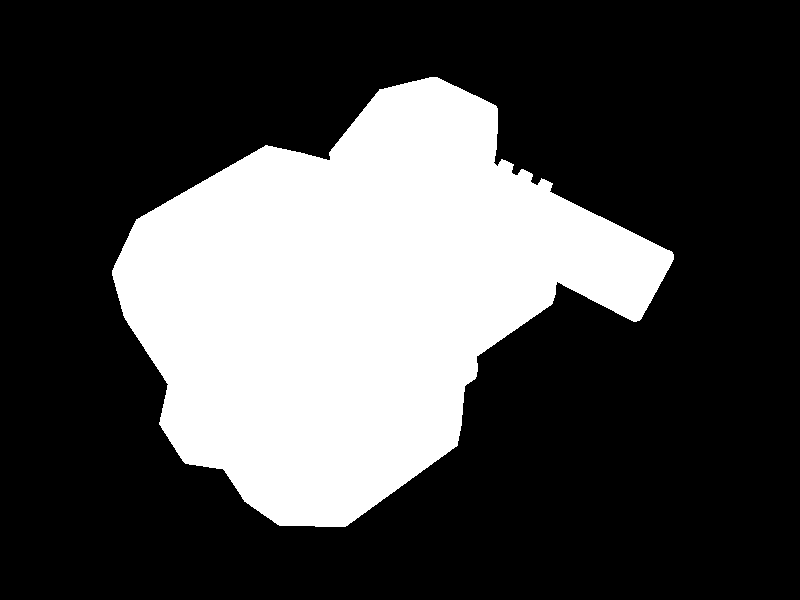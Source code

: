 // tank4.81-pose3.2_export.pov: Exported from Wings 3D 1.0 

#include "rad_def.inc"

global_settings{
	 assumed_gamma 2.200000
	 max_trace_level 5
	 ambient_light rgb <0.000000, 0.000000, 0.000000>
}
background { rgb <0.000000, 0.000000, 0.000000> }
#declare camera_location = <2.526036, 5.837342, -1.593902>;
camera{
	 perspective
	 location camera_location
	 right (640 / 480) * x
	 up y
	 angle 49.134356
	 sky <-0.720138, 0.450098, 0.528027>
	 look_at <0.079326, -0.181898, 0.200100>
}
light_source {
	 <-2.858797, 2.995067, 2.340849>
	 color rgb <1.000000, 1.000000, 1.000000>
	 fade_distance 1.000000
	 fade_power 0.000000
	 media_interaction on
	 media_attenuation off
}
light_source {
	 <1.718061, -3.670740, -5.672963>
	 color rgb <1.000000, 1.000000, 1.000000>
	 fade_distance 1.000000
	 fade_power 0.000000
	 media_interaction on
	 media_attenuation off
}
light_source {
	 <6.344804, 2.938540, 2.518055>
	 color rgb <0.160000, 0.160000, 0.160000>
	 fade_distance 1.000000
	 fade_power 0.000000
	 media_interaction on
	 media_attenuation off
}
light_source {
	 <-3.056721, -2.122451, -6.990121>
	 color rgb <1.000000, 1.000000, 1.000000>
	 fade_distance 1.000000
	 fade_power 0.000000
	 media_interaction on
	 media_attenuation off
}
#declare wm_default2 = texture{
	 pigment{
		 color rgbf <1.000000, 1.000000, 1.000000, 0.000000>
	 }
	 finish {
		 ambient rgb <0.000000, 0.000000, 0.000000>
		 diffuse 0.700000
		 brilliance 1.000000
		 metallic 0.000000
		 specular 1.000000
		 roughness 0.010000
	 }
}
#declare wm_default = texture{
	 pigment{
		 color rgbf <1.000000, 1.000000, 1.000000, 0.000000>
	 }
	 finish {
		 ambient rgb <0.000000, 0.000000, 0.000000>
		 diffuse 0.700000
		 brilliance 1.000000
		 metallic 0.000000
		 specular 1.000000
		 roughness 0.010000
	 }
}
#declare wo_0_cube1_copy18 = mesh2{
	 vertex_vectors { 24, <-1.521134, -0.971505, -0.067575>, <-1.521134, -0.908068, 0.035623>, <-1.521134, -0.794854, 0.093276>, <-1.521134, -0.665875, 0.089938>, <-1.521134, -0.549322, 0.026501>, <-1.521134, -0.480103, -0.080035>, <-1.521134, -0.477210, -1.163475>, <-1.521134, -0.540647, -1.266673>, <-1.521134, -0.653861, -1.324326>, <-1.521134, -0.786517, -1.320988>, 
			<-1.521134, -0.903070, -1.257551>, <-1.521134, -0.972289, -1.151015>, <-1.189292, -0.971505, -0.067575>, <-1.189292, -0.908068, 0.035623>, <-1.189292, -0.794854, 0.093276>, <-1.189292, -0.665875, 0.089938>, <-1.189292, -0.549322, 0.026501>, <-1.189292, -0.480103, -0.080035>, <-1.189292, -0.477210, -1.163475>, <-1.189292, -0.540647, -1.266673>, <-1.189292, -0.653861, -1.324326>, 
			<-1.189292, -0.786517, -1.320988>, <-1.189292, -0.903070, -1.257551>, <-1.189292, -0.972289, -1.151015>}
	 //#local average_center = <-1.355213, -0.725277, -0.615525>;
	 normal_vectors { 132, <1.000000, -0.000000, 0.000000>, <1.000000, -0.000000, 0.000000>, <1.000000, -0.000000, 0.000000>, <1.000000, -0.000000, 0.000000>, <1.000000, -0.000000, 0.000000>, <0.000000, 0.932401, -0.361426>, <0.000000, 0.932401, -0.361426>, <0.000000, 0.932401, -0.361426>, <1.000000, -0.000000, 0.000000>, <0.000000, 0.606616, -0.794995>, 
			<0.000000, 0.606616, -0.794995>, <0.000000, 0.606616, -0.794995>, <1.000000, -0.000000, 0.000000>, <1.000000, -0.000000, 0.000000>, <0.000000, 0.137766, -0.990465>, <0.000000, 0.137766, -0.990465>, <0.000000, 0.137766, -0.990465>, <1.000000, 0.000000, 0.000000>, <1.000000, 0.000000, 0.000000>, <0.000000, -0.335602, -0.942004>, <0.000000, -0.335602, -0.942004>, 
			<0.000000, -0.335602, -0.942004>, <1.000000, 0.000000, 0.000000>, <1.000000, 0.000000, 0.000000>, <0.000000, -0.738445, -0.674314>, <0.000000, -0.738445, -0.674314>, <0.000000, -0.738445, -0.674314>, <1.000000, -0.000000, 0.000000>, <1.000000, -0.000000, 0.000000>, <1.000000, -0.000000, 0.000000>, <0.000000, -0.981730, -0.190279>, <0.000000, -0.981730, -0.190279>, 
			<0.000000, -0.981730, -0.190279>, <1.000000, 0.000000, 0.000000>, <1.000000, 0.000000, 0.000000>, <1.000000, 0.000000, 0.000000>, <1.000000, 0.000000, 0.000000>, <1.000000, 0.000000, 0.000000>, <0.000000, -0.932795, 0.360408>, <0.000000, -0.932795, 0.360408>, <0.000000, -0.932795, 0.360408>, <1.000000, 0.000000, 0.000000>, <0.000000, -0.606616, 0.794995>, 
			<0.000000, -0.606616, 0.794995>, <0.000000, -0.606616, 0.794995>, <1.000000, 0.000000, 0.000000>, <1.000000, 0.000000, 0.000000>, <0.000000, -0.138246, 0.990398>, <0.000000, -0.138246, 0.990398>, <0.000000, -0.138246, 0.990398>, <1.000000, 0.000000, 0.000000>, <1.000000, 0.000000, 0.000000>, <0.000000, 0.335383, 0.942082>, <0.000000, 0.335383, 0.942082>, 
			<0.000000, 0.335383, 0.942082>, <1.000000, 0.000000, 0.000000>, <1.000000, 0.000000, 0.000000>, <0.000000, 0.738445, 0.674314>, <0.000000, 0.738445, 0.674314>, <0.000000, 0.738445, 0.674314>, <1.000000, 0.000000, 0.000000>, <1.000000, 0.000000, 0.000000>, <1.000000, 0.000000, 0.000000>, <0.000000, 0.982166, 0.188014>, <0.000000, 0.982166, 0.188014>, 
			<0.000000, 0.982166, 0.188014>, <-1.000000, 0.000000, 0.000000>, <-1.000000, 0.000000, 0.000000>, <-1.000000, 0.000000, 0.000000>, <-1.000000, 0.000000, 0.000000>, <-1.000000, 0.000000, 0.000000>, <0.000000, 0.983467, -0.181087>, <0.000000, 0.983467, -0.181087>, <0.000000, 0.983467, -0.181087>, <-1.000000, 0.000000, 0.000000>, <0.000000, 0.743876, -0.668318>, 
			<0.000000, 0.743876, -0.668318>, <0.000000, 0.743876, -0.668318>, <-1.000000, 0.000000, 0.000000>, <-1.000000, 0.000000, 0.000000>, <0.000000, 0.302134, -0.953266>, <0.000000, 0.302134, -0.953266>, <0.000000, 0.302134, -0.953266>, <-1.000000, -0.000000, 0.000000>, <-1.000000, -0.000000, 0.000000>, <0.000000, -0.181067, -0.983471>, <0.000000, -0.181067, -0.983471>, 
			<0.000000, -0.181067, -0.983471>, <-1.000000, -0.000000, 0.000000>, <-1.000000, -0.000000, 0.000000>, <0.000000, -0.614923, -0.788587>, <0.000000, -0.614923, -0.788587>, <0.000000, -0.614923, -0.788587>, <-1.000000, -0.000000, 0.000000>, <-1.000000, -0.000000, 0.000000>, <-1.000000, -0.000000, 0.000000>, <0.000000, -0.925892, -0.377788>, <0.000000, -0.925892, -0.377788>, 
			<0.000000, -0.925892, -0.377788>, <-1.000000, -0.000000, 0.000000>, <-1.000000, -0.000000, 0.000000>, <-1.000000, -0.000000, 0.000000>, <-1.000000, -0.000000, 0.000000>, <-1.000000, -0.000000, 0.000000>, <0.000000, -0.983881, 0.178822>, <0.000000, -0.983881, 0.178822>, <0.000000, -0.983881, 0.178822>, <-1.000000, 0.000000, 0.000000>, <0.000000, -0.743875, 0.668318>, 
			<0.000000, -0.743875, 0.668318>, <0.000000, -0.743875, 0.668318>, <-1.000000, 0.000000, 0.000000>, <-1.000000, 0.000000, 0.000000>, <0.000000, -0.302355, 0.953195>, <0.000000, -0.302355, 0.953195>, <0.000000, -0.302355, 0.953195>, <-1.000000, -0.000000, 0.000000>, <-1.000000, -0.000000, 0.000000>, <0.000000, 0.180591, 0.983558>, <0.000000, 0.180591, 0.983558>, 
			<0.000000, 0.180591, 0.983558>, <-1.000000, -0.000000, 0.000000>, <-1.000000, -0.000000, 0.000000>, <0.000000, 0.614924, 0.788587>, <0.000000, 0.614924, 0.788587>, <0.000000, 0.614924, 0.788587>, <-1.000000, -0.000000, 0.000000>, <-1.000000, -0.000000, 0.000000>, <-1.000000, -0.000000, 0.000000>, <0.000000, 0.926303, 0.376780>, <0.000000, 0.926303, 0.376780>, 
			<0.000000, 0.926303, 0.376780>}
	 uv_vectors { 0}
	 texture_list { 1, texture{wm_default2}}
	 face_indices { 44, <0, 11, 5>, 0, <0, 5, 4>, 0, <0, 4, 3>, 0, <0, 3, 2>, 0, <0, 2, 1>, 0, <11, 10, 6>, 0, <11, 6, 5>, 0, <6, 10, 9>, 0, <6, 9, 8>, 0, <6, 8, 7>, 0, 
			<15, 16, 12>, 0, <18, 19, 20>, 0, <18, 20, 21>, 0, <18, 21, 22>, 0, <23, 17, 18>, 0, <23, 18, 22>, 0, <12, 13, 14>, 0, <12, 14, 15>, 0, <12, 16, 17>, 0, <12, 17, 23>, 0, <12, 23, 11>, 0, 
			<11, 0, 12>, 0, <23, 22, 10>, 0, <10, 11, 23>, 0, <22, 21, 9>, 0, <9, 10, 22>, 0, <21, 20, 8>, 0, <8, 9, 21>, 0, <20, 19, 7>, 0, <7, 8, 20>, 0, <19, 18, 6>, 0, <6, 7, 19>, 0, 
			<18, 17, 5>, 0, <5, 6, 18>, 0, <17, 16, 4>, 0, <4, 5, 17>, 0, <16, 15, 3>, 0, <3, 4, 16>, 0, <15, 14, 2>, 0, <2, 3, 15>, 0, <14, 13, 1>, 0, <1, 2, 14>, 0, <13, 12, 0>, 0, 
			<0, 1, 13>, 0}
	 normal_indices { 44, <0, 60, 27>, <1, 28, 22>, <2, 23, 17>, <3, 18, 12>, <4, 13, 8>, <61, 55, 33>, <62, 34, 29>, <35, 56, 50>, <36, 51, 45>, <37, 46, 41>, 
			<83, 88, 66>, <99, 107, 111>, <100, 112, 116>, <101, 117, 121>, <126, 93, 102>, <127, 103, 122>, <67, 74, 78>, <68, 79, 84>, <69, 89, 94>, <70, 95, 128>, <71, 129, 63>, 
			<64, 5, 72>, <130, 123, 57>, <58, 65, 131>, <124, 118, 52>, <53, 59, 125>, <119, 113, 47>, <48, 54, 120>, <114, 108, 42>, <43, 49, 115>, <109, 104, 38>, <39, 44, 110>, 
			<105, 96, 30>, <31, 40, 106>, <97, 90, 24>, <25, 32, 98>, <91, 85, 19>, <20, 26, 92>, <86, 80, 14>, <15, 21, 87>, <81, 75, 9>, <10, 16, 82>, <76, 73, 6>, 
			<7, 11, 77>}
	 uv_indices { 44, <0, 0, 0>, <0, 0, 0>, <0, 0, 0>, <0, 0, 0>, <0, 0, 0>, <0, 0, 0>, <0, 0, 0>, <0, 0, 0>, <0, 0, 0>, <0, 0, 0>, 
			<0, 0, 0>, <0, 0, 0>, <0, 0, 0>, <0, 0, 0>, <0, 0, 0>, <0, 0, 0>, <0, 0, 0>, <0, 0, 0>, <0, 0, 0>, <0, 0, 0>, <0, 0, 0>, 
			<0, 0, 0>, <0, 0, 0>, <0, 0, 0>, <0, 0, 0>, <0, 0, 0>, <0, 0, 0>, <0, 0, 0>, <0, 0, 0>, <0, 0, 0>, <0, 0, 0>, <0, 0, 0>, 
			<0, 0, 0>, <0, 0, 0>, <0, 0, 0>, <0, 0, 0>, <0, 0, 0>, <0, 0, 0>, <0, 0, 0>, <0, 0, 0>, <0, 0, 0>, <0, 0, 0>, <0, 0, 0>, 
			<0, 0, 0>}
}
object{ wo_0_cube1_copy18
	 interior {
		 ior 1.000000
	 }
}
#declare wo_1_cube1_sep1 = mesh2{
	 vertex_vectors { 24, <0.539771, -0.971505, -0.067575>, <0.539771, -0.908068, 0.035623>, <0.539771, -0.794854, 0.093276>, <0.539771, -0.665875, 0.089938>, <0.539771, -0.549322, 0.026501>, <0.539771, -0.480103, -0.080035>, <0.539771, -0.477210, -1.163475>, <0.539771, -0.540647, -1.266673>, <0.539771, -0.653861, -1.324326>, <0.539771, -0.786517, -1.320988>, 
			<0.539771, -0.903070, -1.257551>, <0.539771, -0.972289, -1.151015>, <0.871613, -0.971505, -0.067575>, <0.871613, -0.908068, 0.035623>, <0.871613, -0.794854, 0.093276>, <0.871613, -0.665875, 0.089938>, <0.871613, -0.549322, 0.026501>, <0.871613, -0.480103, -0.080035>, <0.871613, -0.477210, -1.163475>, <0.871613, -0.540647, -1.266673>, <0.871613, -0.653861, -1.324326>, 
			<0.871613, -0.786517, -1.320988>, <0.871613, -0.903070, -1.257551>, <0.871613, -0.972289, -1.151015>}
	 //#local average_center = <0.705692, -0.725277, -0.615525>;
	 normal_vectors { 132, <1.000000, -0.000000, 0.000000>, <1.000000, -0.000000, 0.000000>, <1.000000, -0.000000, 0.000000>, <1.000000, -0.000000, 0.000000>, <1.000000, -0.000000, 0.000000>, <0.000000, 0.932401, -0.361426>, <0.000000, 0.932401, -0.361426>, <0.000000, 0.932401, -0.361426>, <1.000000, 0.000000, 0.000000>, <0.000000, 0.606616, -0.794995>, 
			<0.000000, 0.606616, -0.794995>, <0.000000, 0.606616, -0.794995>, <1.000000, 0.000000, 0.000000>, <1.000000, 0.000000, 0.000000>, <0.000000, 0.137766, -0.990465>, <0.000000, 0.137766, -0.990465>, <0.000000, 0.137766, -0.990465>, <1.000000, -0.000000, 0.000000>, <1.000000, -0.000000, 0.000000>, <0.000000, -0.335602, -0.942004>, <0.000000, -0.335602, -0.942004>, 
			<0.000000, -0.335602, -0.942004>, <1.000000, -0.000000, 0.000000>, <1.000000, -0.000000, 0.000000>, <0.000000, -0.738445, -0.674314>, <0.000000, -0.738445, -0.674314>, <0.000000, -0.738445, -0.674314>, <1.000000, -0.000000, 0.000000>, <1.000000, -0.000000, 0.000000>, <1.000000, -0.000000, 0.000000>, <0.000000, -0.981730, -0.190279>, <0.000000, -0.981730, -0.190279>, 
			<0.000000, -0.981730, -0.190279>, <1.000000, 0.000000, 0.000000>, <1.000000, 0.000000, 0.000000>, <1.000000, 0.000000, 0.000000>, <1.000000, 0.000000, 0.000000>, <1.000000, 0.000000, 0.000000>, <0.000000, -0.962629, 0.270823>, <0.000000, -0.962629, 0.270823>, <1.000000, 0.000000, 0.000000>, <0.000000, -0.678210, 0.734868>, <0.000000, -0.678210, 0.734868>, 
			<0.000000, -0.678210, 0.734868>, <0.000000, -0.678210, 0.734868>, <1.000000, 0.000000, 0.000000>, <1.000000, 0.000000, 0.000000>, <0.000000, -0.138246, 0.990398>, <0.000000, -0.138246, 0.990398>, <0.000000, -0.138246, 0.990398>, <1.000000, 0.000000, 0.000000>, <1.000000, 0.000000, 0.000000>, <0.000000, 0.335383, 0.942082>, <0.000000, 0.335383, 0.942082>, 
			<0.000000, 0.335383, 0.942082>, <1.000000, -0.000000, 0.000000>, <1.000000, -0.000000, 0.000000>, <0.000000, 0.738445, 0.674314>, <0.000000, 0.738445, 0.674314>, <0.000000, 0.738445, 0.674314>, <1.000000, -0.000000, 0.000000>, <1.000000, -0.000000, 0.000000>, <1.000000, -0.000000, 0.000000>, <0.000000, 0.982166, 0.188014>, <0.000000, 0.982166, 0.188014>, 
			<0.000000, 0.982166, 0.188014>, <-1.000000, 0.000000, 0.000000>, <-1.000000, 0.000000, 0.000000>, <-1.000000, 0.000000, 0.000000>, <-1.000000, 0.000000, 0.000000>, <-1.000000, 0.000000, 0.000000>, <0.000000, 0.983467, -0.181087>, <0.000000, 0.983467, -0.181087>, <0.000000, 0.983467, -0.181087>, <-1.000000, 0.000000, 0.000000>, <0.000000, 0.743876, -0.668318>, 
			<0.000000, 0.743876, -0.668318>, <0.000000, 0.743876, -0.668318>, <-1.000000, 0.000000, 0.000000>, <-1.000000, 0.000000, 0.000000>, <0.000000, 0.302134, -0.953266>, <0.000000, 0.302134, -0.953266>, <0.000000, 0.302134, -0.953266>, <-1.000000, -0.000000, 0.000000>, <-1.000000, -0.000000, 0.000000>, <0.000000, -0.181067, -0.983471>, <0.000000, -0.181067, -0.983471>, 
			<0.000000, -0.181067, -0.983471>, <-1.000000, 0.000000, 0.000000>, <-1.000000, 0.000000, 0.000000>, <0.000000, -0.614923, -0.788587>, <0.000000, -0.614923, -0.788587>, <0.000000, -0.614923, -0.788587>, <-1.000000, -0.000000, 0.000000>, <-1.000000, -0.000000, 0.000000>, <-1.000000, -0.000000, 0.000000>, <0.000000, -0.925892, -0.377788>, <0.000000, -0.925892, -0.377788>, 
			<0.000000, -0.925892, -0.377788>, <-1.000000, -0.000000, 0.000000>, <-1.000000, -0.000000, 0.000000>, <-1.000000, -0.000000, 0.000000>, <-1.000000, -0.000000, 0.000000>, <-1.000000, -0.000000, 0.000000>, <0.000000, -0.962629, 0.270823>, <0.000000, -0.962629, 0.270823>, <0.000000, -0.962629, 0.270823>, <0.000000, -0.962629, 0.270823>, <-1.000000, 0.000000, 0.000000>, 
			<0.000000, -0.678210, 0.734868>, <0.000000, -0.678210, 0.734868>, <-1.000000, 0.000000, 0.000000>, <-1.000000, 0.000000, 0.000000>, <0.000000, -0.302355, 0.953195>, <0.000000, -0.302355, 0.953195>, <0.000000, -0.302355, 0.953195>, <-1.000000, -0.000000, 0.000000>, <-1.000000, -0.000000, 0.000000>, <0.000000, 0.180591, 0.983558>, <0.000000, 0.180591, 0.983558>, 
			<0.000000, 0.180591, 0.983558>, <-1.000000, -0.000000, 0.000000>, <-1.000000, -0.000000, 0.000000>, <0.000000, 0.614924, 0.788587>, <0.000000, 0.614924, 0.788587>, <0.000000, 0.614924, 0.788587>, <-1.000000, -0.000000, 0.000000>, <-1.000000, -0.000000, 0.000000>, <-1.000000, -0.000000, 0.000000>, <0.000000, 0.926303, 0.376780>, <0.000000, 0.926303, 0.376780>, 
			<0.000000, 0.926303, 0.376780>}
	 uv_vectors { 0}
	 texture_list { 1, texture{wm_default2}}
	 face_indices { 44, <0, 11, 5>, 0, <0, 5, 4>, 0, <0, 4, 3>, 0, <0, 3, 2>, 0, <0, 2, 1>, 0, <11, 10, 6>, 0, <11, 6, 5>, 0, <6, 10, 9>, 0, <6, 9, 8>, 0, <6, 8, 7>, 0, 
			<15, 16, 12>, 0, <18, 19, 20>, 0, <18, 20, 21>, 0, <18, 21, 22>, 0, <23, 17, 18>, 0, <23, 18, 22>, 0, <12, 13, 14>, 0, <12, 14, 15>, 0, <12, 16, 17>, 0, <12, 17, 23>, 0, <12, 23, 11>, 0, 
			<11, 0, 12>, 0, <23, 22, 10>, 0, <10, 11, 23>, 0, <22, 21, 9>, 0, <9, 10, 22>, 0, <21, 20, 8>, 0, <8, 9, 21>, 0, <20, 19, 7>, 0, <7, 8, 20>, 0, <7, 19, 18>, 0, <18, 6, 7>, 0, 
			<18, 17, 5>, 0, <5, 6, 18>, 0, <17, 16, 4>, 0, <4, 5, 17>, 0, <16, 15, 3>, 0, <3, 4, 16>, 0, <15, 14, 2>, 0, <2, 3, 15>, 0, <14, 13, 1>, 0, <1, 2, 14>, 0, <13, 12, 0>, 0, 
			<0, 1, 13>, 0}
	 normal_indices { 44, <0, 60, 27>, <1, 28, 22>, <2, 23, 17>, <3, 18, 12>, <4, 13, 8>, <61, 55, 33>, <62, 34, 29>, <35, 56, 50>, <36, 51, 45>, <37, 46, 40>, 
			<83, 88, 66>, <99, 108, 111>, <100, 112, 116>, <101, 117, 121>, <126, 93, 102>, <127, 103, 122>, <67, 74, 78>, <68, 79, 84>, <69, 89, 94>, <70, 95, 128>, <71, 129, 63>, 
			<64, 5, 72>, <130, 123, 57>, <58, 65, 131>, <124, 118, 52>, <53, 59, 125>, <119, 113, 47>, <48, 54, 120>, <114, 109, 41>, <42, 49, 115>, <43, 110, 104>, <105, 38, 44>, 
			<106, 96, 30>, <31, 39, 107>, <97, 90, 24>, <25, 32, 98>, <91, 85, 19>, <20, 26, 92>, <86, 80, 14>, <15, 21, 87>, <81, 75, 9>, <10, 16, 82>, <76, 73, 6>, 
			<7, 11, 77>}
	 uv_indices { 44, <0, 0, 0>, <0, 0, 0>, <0, 0, 0>, <0, 0, 0>, <0, 0, 0>, <0, 0, 0>, <0, 0, 0>, <0, 0, 0>, <0, 0, 0>, <0, 0, 0>, 
			<0, 0, 0>, <0, 0, 0>, <0, 0, 0>, <0, 0, 0>, <0, 0, 0>, <0, 0, 0>, <0, 0, 0>, <0, 0, 0>, <0, 0, 0>, <0, 0, 0>, <0, 0, 0>, 
			<0, 0, 0>, <0, 0, 0>, <0, 0, 0>, <0, 0, 0>, <0, 0, 0>, <0, 0, 0>, <0, 0, 0>, <0, 0, 0>, <0, 0, 0>, <0, 0, 0>, <0, 0, 0>, 
			<0, 0, 0>, <0, 0, 0>, <0, 0, 0>, <0, 0, 0>, <0, 0, 0>, <0, 0, 0>, <0, 0, 0>, <0, 0, 0>, <0, 0, 0>, <0, 0, 0>, <0, 0, 0>, 
			<0, 0, 0>}
}
object{ wo_1_cube1_sep1
	 interior {
		 ior 1.000000
	 }
}
#declare wo_2_cube1_cut17 = mesh2{
	 vertex_vectors { 36, <-1.018959, 0.000255, 0.558417>, <-0.426682, 0.000255, 0.558417>, <-1.018959, 0.000255, 1.193712>, <-0.426682, 0.000255, 1.193712>, <-1.166774, 0.000255, 0.755289>, <-1.166774, 0.000255, 0.996840>, <-0.278867, 0.000255, 0.996840>, <-0.278867, 0.000255, 0.755289>, <-0.836433, 0.000255, 0.453605>, <-0.609208, 0.000255, 0.453605>, 
			<-0.836433, 0.000255, 1.298524>, <-0.609208, 0.000255, 1.298524>, <-0.827053, 0.132062, 1.263642>, <-0.994507, 0.132062, 1.167485>, <-1.130117, 0.132062, 0.986867>, <-1.130117, 0.132062, 0.765262>, <-0.994507, 0.132062, 0.584645>, <-0.827053, 0.132062, 0.488487>, <-0.618589, 0.132062, 0.488487>, <-0.451134, 0.132062, 0.584645>, <-0.315524, 0.132062, 0.765262>, 
			<-0.315524, 0.132062, 0.986867>, <-0.451134, 0.132062, 1.167485>, <-0.618589, 0.132062, 1.263642>, <-0.885833, 0.132062, 1.167485>, <-0.559809, 0.132062, 1.167485>, <-0.559809, 0.132062, 0.584645>, <-0.885833, 0.132062, 0.584645>, <-0.885833, 0.527946, 0.946005>, <-0.994507, 0.527946, 0.946005>, <-0.994507, 0.527946, 0.806124>, <-0.885833, 0.527946, 0.806124>, 
			<-0.451134, 0.527946, 0.806124>, <-0.451134, 0.527946, 0.946005>, <-0.559809, 0.527946, 0.946005>, <-0.559809, 0.527946, 0.806124>}
	 //#local average_center = <-0.722821, 0.176100, 0.876065>;
	 normal_vectors { 204, <0.639129, -0.262421, 0.722944>, <0.639129, -0.262421, 0.722944>, <0.639129, -0.262421, 0.722944>, <0.639129, -0.262421, 0.722944>, <0.000000, 1.000000, -0.000000>, <0.000000, 1.000000, -0.000000>, <0.000000, 1.000000, -0.000000>, <0.000000, 1.000000, -0.000000>, <0.000000, 1.000000, -0.000000>, <-0.639129, -0.262421, 0.722944>, 
			<-0.639129, -0.262421, 0.722944>, <-0.639129, -0.262421, 0.722944>, <-0.639129, -0.262421, 0.722944>, <0.000000, 1.000000, 0.000000>, <0.000000, 1.000000, 0.000000>, <0.000000, 1.000000, 0.000000>, <0.000000, 1.000000, 0.000000>, <0.639129, -0.262421, -0.722944>, <0.639129, -0.262421, -0.722944>, <0.639129, -0.262421, -0.722944>, <0.639129, -0.262421, -0.722944>, 
			<0.000000, 1.000000, -0.000000>, <0.000000, 1.000000, -0.000000>, <0.000000, 1.000000, -0.000000>, <0.000000, 1.000000, -0.000000>, <-0.639129, -0.262421, -0.722944>, <-0.639129, -0.262421, -0.722944>, <-0.639129, -0.262421, -0.722944>, <-0.639129, -0.262421, -0.722944>, <0.000000, 1.000000, 0.000000>, <0.000000, 1.000000, 0.000000>, <0.000000, 1.000000, 0.000000>, 
			<0.000000, 1.000000, 0.000000>, <0.000000, 1.000000, 0.000000>, <0.911478, -0.276529, 0.304532>, <0.911478, -0.276529, 0.304532>, <0.000000, 1.000000, 0.000000>, <0.000000, 1.000000, 0.000000>, <0.939552, -0.276570, -0.201871>, <0.939552, -0.276570, -0.201871>, <0.939552, -0.276570, -0.201871>, <0.000000, 1.000000, 0.000000>, <-0.939552, -0.276570, -0.201871>, 
			<-0.939552, -0.276570, -0.201871>, <-0.939552, -0.276570, -0.201871>, <0.000000, 1.000000, 0.000000>, <0.000000, 1.000000, 0.000000>, <-0.911478, -0.276529, 0.304532>, <-0.911478, -0.276529, 0.304532>, <0.000000, 1.000000, 0.000000>, <0.248515, -0.264301, 0.931872>, <0.248515, -0.264301, 0.931872>, <0.000000, 1.000000, -0.000000>, <-0.165071, -0.263289, 0.950490>, 
			<-0.165071, -0.263289, 0.950490>, <-0.165071, -0.263289, 0.950490>, <0.000000, 1.000000, -0.000000>, <0.000000, 1.000000, -0.000000>, <0.248515, -0.264301, -0.931872>, <0.248515, -0.264301, -0.931872>, <0.000000, 1.000000, 0.000000>, <0.000000, 1.000000, 0.000000>, <-0.165071, -0.263289, -0.950490>, <-0.165071, -0.263289, -0.950490>, <-0.165071, -0.263289, -0.950490>, 
			<0.000000, 1.000000, 0.000000>, <0.248515, -0.264301, -0.931872>, <0.248515, -0.264301, -0.931872>, <0.248515, -0.264301, -0.931872>, <0.248515, -0.264301, -0.931872>, <0.000000, -1.000000, 0.000000>, <0.000000, -1.000000, 0.000000>, <0.639129, -0.262421, -0.722944>, <0.639129, -0.262421, -0.722944>, <0.000000, -0.749563, -0.661933>, <0.000000, -1.000000, 0.000000>, 
			<0.000000, -1.000000, 0.000000>, <0.000000, -0.749563, -0.661933>, <0.000000, -0.749563, -0.661933>, <1.000000, 0.000000, 0.000000>, <1.000000, 0.000000, 0.000000>, <0.873080, -0.273357, -0.403743>, <0.873080, -0.273357, -0.403743>, <0.873080, -0.273357, -0.403743>, <0.000000, -1.000000, 0.000000>, <0.911478, -0.276529, 0.304532>, <0.911478, -0.276529, 0.304532>, 
			<0.911478, -0.276529, 0.304532>, <0.911478, -0.276529, 0.304532>, <0.000000, -1.000000, 0.000000>, <0.000000, -1.000000, 0.000000>, <0.639129, -0.262421, 0.722944>, <0.639129, -0.262421, 0.722944>, <0.000000, -0.862624, 0.505845>, <0.000000, -1.000000, 0.000000>, <1.000000, 0.000000, 0.000000>, <0.000000, -0.862624, 0.505845>, <0.248515, -0.264301, 0.931872>, 
			<0.248515, -0.264301, 0.931872>, <0.248515, -0.264301, 0.931872>, <0.248515, -0.264301, 0.931872>, <0.000000, -1.000000, -0.000000>, <0.000000, -1.000000, -0.000000>, <0.000000, -1.000000, -0.000000>, <-0.330142, -0.263380, 0.906442>, <-0.330142, -0.263380, 0.906442>, <-0.330142, -0.263380, 0.906442>, <0.000000, -1.000000, -0.000000>, <0.000000, -1.000000, -0.000000>, 
			<-0.639129, -0.262421, 0.722944>, <-0.639129, -0.262421, 0.722944>, <0.000000, -1.000000, 0.000000>, <0.000000, -0.749563, 0.661933>, <-1.000000, -0.000000, 0.000000>, <-1.000000, -0.000000, 0.000000>, <0.000000, -0.749563, 0.661933>, <0.000000, -0.749563, 0.661933>, <-0.911478, -0.276529, 0.304532>, <-0.911478, -0.276529, 0.304532>, <-0.911478, -0.276529, 0.304532>, 
			<-0.911478, -0.276529, 0.304532>, <0.000000, -1.000000, 0.000000>, <0.000000, -1.000000, 0.000000>, <-0.873080, -0.273357, -0.403743>, <-0.873080, -0.273357, -0.403743>, <-0.873080, -0.273357, -0.403743>, <0.000000, -1.000000, 0.000000>, <-0.639129, -0.262421, -0.722944>, <-0.639129, -0.262421, -0.722944>, <0.000000, -0.862624, -0.505845>, <0.000000, -1.000000, 0.000000>, 
			<0.000000, -1.000000, 0.000000>, <-1.000000, -0.000000, 0.000000>, <0.000000, -0.862624, -0.505845>, <-0.330142, -0.263380, -0.906442>, <-0.330142, -0.263380, -0.906442>, <-0.330142, -0.263380, -0.906442>, <0.000000, -1.000000, 0.000000>, <0.000000, -1.000000, 0.000000>, <0.000000, -1.000000, 0.000000>, <0.000000, -0.981616, -0.190869>, <0.000000, -0.981616, -0.190869>, 
			<0.000000, -0.981616, -0.190869>, <0.000000, -0.981616, -0.190869>, <0.000000, -0.981616, -0.190869>, <-1.000000, 0.000000, 0.000000>, <-1.000000, 0.000000, 0.000000>, <0.000000, -0.943642, -0.330967>, <0.000000, -0.943642, -0.330967>, <0.000000, -0.943642, -0.330967>, <0.000000, -0.943642, -0.330967>, <0.000000, -0.943642, -0.330967>, <0.000000, -0.943642, -0.330967>, 
			<1.000000, 0.000000, -0.000000>, <1.000000, 0.000000, -0.000000>, <0.000000, -0.981616, 0.190869>, <0.000000, -0.981616, 0.190869>, <0.000000, -0.981616, 0.190869>, <0.000000, -0.981616, 0.190869>, <1.000000, 0.000000, -0.000000>, <0.000000, -0.981616, 0.190869>, <0.000000, -0.943642, 0.330967>, <0.000000, -0.943642, 0.330967>, <0.000000, -0.943642, 0.330967>, 
			<0.000000, -0.943642, 0.330967>, <0.000000, -0.943642, 0.330967>, <0.000000, -0.943642, 0.330967>, <-1.000000, 0.000000, 0.000000>, <0.000000, -0.862624, -0.505845>, <0.000000, -0.862624, -0.505845>, <0.000000, -0.862624, -0.505845>, <0.000000, -0.862624, -0.505845>, <-1.000000, 0.000000, 0.000000>, <0.000000, -0.862624, -0.505845>, <0.000000, -0.862624, -0.505845>, 
			<1.000000, 0.000000, 0.000000>, <0.000000, -0.862624, 0.505845>, <0.000000, -0.862624, 0.505845>, <1.000000, 0.000000, 0.000000>, <1.000000, 0.000000, 0.000000>, <0.000000, -0.862624, 0.505845>, <0.000000, -0.862624, 0.505845>, <0.000000, -0.862624, 0.505845>, <0.000000, -0.862624, 0.505845>, <-1.000000, 0.000000, 0.000000>, <-1.000000, 0.000000, 0.000000>, 
			<0.000000, -0.862624, 0.505845>, <-1.000000, 0.000000, 0.000000>, <0.000000, -0.862624, 0.505845>, <0.000000, -0.862624, -0.505845>, <0.000000, -0.862624, -0.505845>, <-1.000000, -0.000000, 0.000000>, <-1.000000, -0.000000, 0.000000>, <0.000000, -0.862624, -0.505845>, <0.000000, -0.862624, -0.505845>, <0.000000, -0.862624, -0.505845>, <0.000000, -0.862624, -0.505845>, 
			<1.000000, 0.000000, 0.000000>, <0.000000, -0.862624, 0.505845>, <0.000000, -0.862624, 0.505845>, <1.000000, 0.000000, -0.000000>, <1.000000, 0.000000, -0.000000>, <0.000000, -0.862624, 0.505845>, <0.000000, -0.862624, 0.505845>}
	 uv_vectors { 0}
	 texture_list { 1, texture{wm_default}}
	 face_indices { 68, <2, 13, 12>, 0, <2, 12, 10>, 0, <5, 14, 2>, 0, <14, 13, 2>, 0, <15, 14, 5>, 0, <5, 4, 15>, 0, <0, 16, 15>, 0, <0, 15, 4>, 0, <8, 17, 0>, 0, <17, 16, 0>, 0, 
			<9, 18, 17>, 0, <17, 8, 9>, 0, <1, 19, 18>, 0, <1, 18, 9>, 0, <7, 20, 1>, 0, <20, 19, 1>, 0, <6, 21, 20>, 0, <20, 7, 6>, 0, <3, 22, 21>, 0, <3, 21, 6>, 0, <3, 11, 23>, 0, 
			<3, 23, 22>, 0, <12, 23, 11>, 0, <11, 10, 12>, 0, <29, 30, 28>, 0, <30, 31, 28>, 0, <25, 22, 23>, 0, <23, 24, 25>, 0, <23, 12, 24>, 0, <12, 13, 24>, 0, <20, 21, 22>, 0, <22, 19, 20>, 0, 
			<17, 26, 27>, 0, <26, 17, 18>, 0, <26, 18, 19>, 0, <27, 16, 17>, 0, <14, 15, 13>, 0, <15, 16, 13>, 0, <24, 27, 25>, 0, <27, 26, 25>, 0, <33, 34, 35>, 0, <35, 32, 33>, 0, <13, 29, 28>, 0, 
			<13, 28, 24>, 0, <30, 29, 13>, 0, <13, 16, 30>, 0, <27, 31, 30>, 0, <30, 16, 27>, 0, <24, 28, 31>, 0, <31, 27, 24>, 0, <22, 33, 19>, 0, <33, 32, 19>, 0, <25, 34, 33>, 0, <25, 33, 22>, 0, 
			<26, 35, 25>, 0, <35, 34, 25>, 0, <19, 32, 35>, 0, <35, 26, 19>, 0, <0, 4, 2>, 0, <0, 3, 1>, 0, <0, 1, 9>, 0, <0, 9, 8>, 0, <4, 5, 2>, 0, <3, 0, 2>, 0, <3, 2, 10>, 0, 
			<3, 10, 11>, 0, <6, 7, 1>, 0, <1, 3, 6>, 0}
	 normal_indices { 68, <17, 72, 66>, <18, 67, 58>, <38, 81, 19>, <82, 73, 20>, <85, 83, 39>, <40, 34, 86>, <0, 91, 87>, <1, 88, 35>, <50, 97, 2>, <98, 92, 3>, 
			<53, 104, 99>, <100, 51, 54>, <9, 109, 105>, <10, 106, 55>, <47, 117, 11>, <118, 110, 12>, <42, 123, 119>, <120, 48, 43>, <25, 127, 124>, <26, 125, 44>, <27, 62, 134>, 
			<28, 135, 128>, <68, 136, 63>, <64, 59, 69>, <173, 176, 168>, <177, 182, 169>, <147, 129, 137>, <138, 140, 148>, <139, 70, 141>, <71, 74, 142>, <121, 126, 130>, <131, 111, 122>, 
			<101, 155, 161>, <156, 102, 107>, <157, 108, 112>, <162, 93, 103>, <84, 89, 75>, <90, 94, 76>, <143, 163, 149>, <164, 158, 150>, <189, 195, 198>, <199, 186, 190>, <77, 174, 170>, 
			<78, 171, 144>, <178, 175, 79>, <80, 95, 179>, <165, 183, 180>, <181, 96, 166>, <145, 172, 184>, <185, 167, 146>, <132, 191, 113>, <192, 187, 114>, <151, 196, 193>, <152, 194, 133>, 
			<159, 200, 153>, <201, 197, 154>, <115, 188, 202>, <203, 160, 116>, <4, 36, 21>, <5, 29, 13>, <6, 14, 56>, <7, 57, 52>, <37, 41, 22>, <30, 8, 23>, <31, 24, 60>, 
			<32, 61, 65>, <45, 49, 15>, <16, 33, 46>}
	 uv_indices { 68, <0, 0, 0>, <0, 0, 0>, <0, 0, 0>, <0, 0, 0>, <0, 0, 0>, <0, 0, 0>, <0, 0, 0>, <0, 0, 0>, <0, 0, 0>, <0, 0, 0>, 
			<0, 0, 0>, <0, 0, 0>, <0, 0, 0>, <0, 0, 0>, <0, 0, 0>, <0, 0, 0>, <0, 0, 0>, <0, 0, 0>, <0, 0, 0>, <0, 0, 0>, <0, 0, 0>, 
			<0, 0, 0>, <0, 0, 0>, <0, 0, 0>, <0, 0, 0>, <0, 0, 0>, <0, 0, 0>, <0, 0, 0>, <0, 0, 0>, <0, 0, 0>, <0, 0, 0>, <0, 0, 0>, 
			<0, 0, 0>, <0, 0, 0>, <0, 0, 0>, <0, 0, 0>, <0, 0, 0>, <0, 0, 0>, <0, 0, 0>, <0, 0, 0>, <0, 0, 0>, <0, 0, 0>, <0, 0, 0>, 
			<0, 0, 0>, <0, 0, 0>, <0, 0, 0>, <0, 0, 0>, <0, 0, 0>, <0, 0, 0>, <0, 0, 0>, <0, 0, 0>, <0, 0, 0>, <0, 0, 0>, <0, 0, 0>, 
			<0, 0, 0>, <0, 0, 0>, <0, 0, 0>, <0, 0, 0>, <0, 0, 0>, <0, 0, 0>, <0, 0, 0>, <0, 0, 0>, <0, 0, 0>, <0, 0, 0>, <0, 0, 0>, 
			<0, 0, 0>, <0, 0, 0>, <0, 0, 0>}
}
object{ wo_2_cube1_cut17
	 interior {
		 ior 1.000000
	 }
}
#declare wo_3_cube1_sep16 = mesh2{
	 vertex_vectors { 241, <-1.181013, -0.409507, -1.586047>, <-1.181013, -0.696000, -1.586047>, <0.546987, -0.409507, -1.586047>, <0.546987, -0.696000, -1.586047>, <-1.799655, -0.696000, -0.031950>, <1.148345, -0.696000, -0.031950>, <1.148345, -0.696000, -1.086047>, <-1.799655, -0.696000, -1.086047>, <0.546987, -0.000889, 0.459512>, <0.546987, -0.696000, 0.459512>, 
			<-1.181013, -0.000889, 0.459512>, <-1.181013, -0.696000, 0.459512>, <0.546987, -0.000889, -0.563267>, <-1.181013, -0.000889, -0.563267>, <0.201387, -0.000889, -0.563267>, <-0.280821, -0.000889, -0.563267>, <-0.427750, -0.000889, -0.563267>, <-0.835413, -0.000889, -0.563267>, <-0.908767, -0.407276, -1.586047>, <-0.478381, -0.407276, -1.586047>, <0.274740, -0.407276, -1.586047>, 
			<-0.908767, -0.407276, -1.074657>, <-0.478381, -0.407276, -1.074657>, <0.274740, -0.407276, -1.074657>, <0.064131, -0.000889, -0.563267>, <-0.835413, -0.696000, -1.586047>, <-0.476714, -0.696000, -1.586047>, <-0.282653, -0.696000, -1.586047>, <0.066049, -0.696000, -1.586047>, <0.276749, -0.696000, -1.586047>, <-0.281795, -0.503517, -1.798394>, <-0.282224, -0.599759, -1.798394>, 
			<0.065525, -0.503517, -1.798394>, <0.065787, -0.599759, -1.798394>, <0.276079, -0.599759, -1.586047>, <0.275410, -0.503517, -1.586047>, <-0.477825, -0.503517, -1.586047>, <-0.477270, -0.599759, -1.586047>, <-1.799655, -0.225903, -0.031950>, <-1.644848, -0.000889, 0.100941>, <0.993539, -0.000889, 0.100941>, <1.148345, -0.225903, -0.031950>, <0.988347, -0.000889, -1.080642>, 
			<1.148345, -0.225903, -1.086047>, <-1.799655, -0.225903, -1.086047>, <-1.639656, -0.000889, -1.080642>, <-1.490334, -0.696000, -1.475148>, <0.847666, -0.696000, -1.475148>, <0.865338, -0.262590, -1.475360>, <-1.508006, -0.262590, -1.475360>, <-0.972985, -0.696000, 1.500645>, <-1.181013, -0.696000, 1.292617>, <-0.972985, -0.000889, 1.500645>, <-1.181013, -0.000889, 1.292617>, 
			<0.338959, -0.696000, 1.500645>, <0.546987, -0.696000, 1.292617>, <0.185618, -0.000889, 1.500645>, <0.387121, -0.000889, 1.292617>, <-1.181013, -0.644889, 0.459512>, <-1.181013, -0.177051, 0.459512>, <0.546987, -0.177051, 0.459512>, <0.546987, -0.644889, 0.459512>, <0.546987, -0.177051, 1.292617>, <0.546987, -0.644889, 1.292617>, <-1.181013, -0.644889, 1.292617>, 
			<-1.181013, -0.177051, 1.292617>, <0.338959, -0.644889, 1.500645>, <0.338959, -0.177051, 1.500645>, <-0.972985, -0.177051, 1.500645>, <-0.972985, -0.644889, 1.500645>, <-1.327893, -0.556500, 0.459512>, <-1.327893, -0.393689, 0.459512>, <0.693867, -0.393689, 0.459512>, <0.693867, -0.556500, 0.459512>, <0.693867, -0.393689, 1.292617>, <0.693867, -0.556500, 1.292617>, 
			<-1.327893, -0.556500, 1.292617>, <-1.327893, -0.393689, 1.292617>, <0.338959, -0.556500, 1.648697>, <0.338959, -0.393689, 1.648697>, <-0.972985, -0.393689, 1.648697>, <-0.972985, -0.556500, 1.648697>, <0.774272, -0.696000, 0.289344>, <-1.416939, -0.696000, 0.289344>, <-1.412931, -0.000889, 0.291161>, <0.741186, -0.000889, 0.313209>, <-1.413732, -0.368183, 0.290798>, 
			<-1.416138, -0.615645, 0.289708>, <0.771064, -0.368183, 0.290798>, <0.773470, -0.615645, 0.289708>, <0.076570, -0.177051, 1.500645>, <-0.239084, -0.177051, 1.500645>, <-0.394943, -0.177051, 1.500645>, <-0.710597, -0.177051, 1.500645>, <-0.710597, -0.393689, 1.648697>, <-0.394943, -0.393689, 1.648697>, <-0.239084, -0.393689, 1.648697>, <0.076570, -0.393689, 1.648697>, 
			<0.387121, -0.000889, 0.626133>, <-0.092211, -0.000889, 0.459512>, <-0.092211, -0.000889, 1.500645>, <-0.092211, -0.000889, 0.624580>, <0.546987, -0.177051, 0.626133>, <0.064131, -0.000889, 0.459512>, <0.546987, -0.000889, 0.254956>, <0.546987, -0.000889, 0.050400>, <0.546987, -0.000889, -0.154156>, <0.546987, -0.000889, -0.358712>, <0.064131, -0.000889, 0.254956>, 
			<0.064131, -0.000889, -0.031627>, <0.064131, -0.000889, -0.154156>, <0.064131, -0.000889, -0.428927>, <0.064131, -0.000889, -0.547517>, <0.546987, -0.000889, -0.547517>, <-0.101778, -0.177051, 1.500645>, <-0.710965, -0.000889, 1.500645>, <-0.552770, -0.177051, 1.500645>, <-0.552770, -0.393689, 1.648697>, <-0.552688, -0.000889, 1.500645>, <0.387121, -0.000889, 1.181536>, 
			<0.546987, -0.177051, 1.181536>, <-0.092211, -0.000889, 1.291803>, <-0.092211, -0.000889, 1.180599>, <0.147455, -0.000889, 1.181068>, <0.147455, -0.000889, 1.292210>, <0.147455, -0.000889, 0.625357>, <0.387131, -0.167418, 1.182204>, <0.387104, -0.167406, 0.625465>, <1.148345, -0.367237, -0.031950>, <0.881901, -0.000889, 0.196051>, <0.882121, -0.367710, 0.196282>, 
			<0.990714, -0.000889, -0.547527>, <0.709998, -0.000889, 0.254927>, <0.708552, -0.000889, 0.052179>, <0.708660, -0.000889, -0.154941>, <0.708767, -0.000889, -0.360136>, <0.546987, 0.100513, 0.050400>, <0.546987, 0.100513, -0.154156>, <0.546987, 0.100513, -0.358712>, <0.546987, 0.100513, -0.547517>, <0.708552, 0.100513, 0.052179>, <0.708660, 0.100513, -0.154941>, 
			<0.708767, 0.100513, -0.360136>, <0.708445, 0.100513, 0.252079>, <0.184602, 0.100513, -0.031627>, <0.184602, 0.100513, -0.154156>, <0.184602, 0.100513, -0.428927>, <0.184602, 0.100513, -0.547517>, <0.907665, -0.282557, 0.299751>, <0.798340, -0.281590, 0.361487>, <0.883348, -0.000889, -0.308501>, <0.918495, -0.000889, -0.431138>, <0.836395, -0.000889, -0.421420>, 
			<0.756017, -0.000889, -0.500903>, <0.642573, -0.000889, -0.547520>, <0.642573, 0.100513, -0.547520>, <0.708836, 0.100513, -0.481222>, <0.756017, 0.100513, -0.500903>, <0.883811, 0.100513, -0.308502>, <0.836395, 0.100513, -0.421420>, <0.741342, 0.067463, 0.313331>, <0.763178, 0.014799, 0.346859>, <0.780284, -0.068114, 0.373464>, <0.885707, 0.100513, 0.151081>, 
			<0.892312, 0.064175, 0.228824>, <0.900916, 0.015392, 0.269254>, <0.907387, -0.068574, 0.299439>, <0.387129, -0.167417, 1.131591>, <0.387107, -0.167407, 0.676078>, <0.147455, -0.000889, 0.675876>, <0.147455, -0.000889, 1.130549>, <0.218878, -0.050514, 1.130859>, <0.218871, -0.050511, 0.675936>, <0.295123, 0.042990, 1.130953>, <0.238394, 0.011101, 1.130859>, 
			<0.295116, 0.042994, 0.675954>, <0.238387, 0.011104, 0.675936>, <0.438044, -0.127624, 0.676076>, <0.448143, -0.063334, 0.676058>, <0.438066, -0.127634, 1.131590>, <0.448164, -0.063345, 1.131496>, <0.434453, -0.018382, 0.676037>, <0.413540, 0.010327, 0.676019>, <0.376220, 0.036258, 0.675993>, <0.342020, 0.045844, 0.675974>, <0.376232, 0.036253, 1.131156>, 
			<0.342032, 0.045839, 1.131060>, <0.413557, 0.010319, 1.131292>, <0.434471, -0.018389, 1.131388>, <0.289953, -0.027708, 1.134700>, <0.280651, -0.070400, 1.134846>, <0.346953, -0.116466, 1.135097>, <0.383718, -0.092856, 1.135055>, <0.393020, -0.050164, 1.134909>, <0.326718, -0.004098, 1.134659>, <0.289930, -0.027695, 0.672319>, <0.326698, -0.004084, 0.672422>, 
			<0.393005, -0.050155, 0.672471>, <0.383702, -0.092850, 0.672387>, <0.346934, -0.116461, 0.672284>, <0.280627, -0.070390, 0.672236>, <0.304239, -0.107158, 0.672221>, <0.369393, -0.013387, 0.672485>, <0.369410, -0.013399, 1.134745>, <0.304261, -0.107165, 1.135011>, <0.280590, -0.070216, 1.184735>, <0.289892, -0.027524, 1.184590>, <0.326657, -0.003914, 1.184548>, 
			<0.369349, -0.013216, 1.184634>, <0.392959, -0.049981, 1.184799>, <0.383657, -0.092672, 1.184944>, <0.346892, -0.116283, 1.184986>, <0.304200, -0.106981, 1.184900>, <0.326789, -0.004006, 0.622533>, <0.290021, -0.027618, 0.622430>, <0.280718, -0.070312, 0.622346>, <0.304329, -0.107081, 0.622332>, <0.347024, -0.116384, 0.622395>, <0.383792, -0.092772, 0.622498>, 
			<0.393095, -0.050077, 0.622581>, <0.369483, -0.013309, 0.622596>, <-1.181013, -0.000889, -0.875188>, <-1.069325, -0.000889, -0.909389>, <-1.069995, -0.166608, -1.074657>, <-1.181013, -0.125404, -1.230490>, <-1.293542, -0.090948, -1.212551>, <-1.380465, -0.000889, -1.077260>, <0.546987, -0.000889, -0.875188>, <0.746437, -0.000889, -1.077362>, <0.657462, -0.091705, -1.213710>, 
			<0.546987, -0.125404, -1.230490>, <0.435968, -0.166608, -1.074657>, <0.435298, -0.000889, -0.909389>, <-0.281449, -0.272281, -1.670312>, <-0.281366, -0.192440, -1.579713>, <-0.281366, -0.035855, -1.187399>, <-0.281304, -0.010820, -1.063769>, <0.065263, -0.035855, -1.187399>, <0.065135, -0.010820, -1.063769>, <0.065263, -0.192440, -1.579713>, <0.065314, -0.272281, -1.670312>}
	 //#local average_center = <0.063288, -0.181898, 0.178227>;
	 normal_vectors { 1273, <0.000000, -1.000000, 0.000000>, <0.000000, -1.000000, 0.000000>, <0.000000, -1.000000, -0.000000>, <0.000000, -1.000000, -0.000000>, <0.000000, -1.000000, 0.000000>, <0.000000, -1.000000, 0.000000>, <0.000000, -1.000000, 0.000000>, <0.000000, -1.000000, 0.000000>, <0.000000, -1.000000, 0.000000>, <0.000000, -1.000000, -0.000000>, 
			<0.000000, -1.000000, 0.000000>, <0.000000, -1.000000, -0.000000>, <0.545446, 0.634745, -0.547345>, <0.895634, 0.290835, -0.336534>, <0.608979, -0.311597, -0.729419>, <0.138364, -0.766408, -0.627275>, <-0.550502, -0.600466, -0.579990>, <-0.940461, -0.039804, -0.337564>, <-0.500730, 0.459429, -0.733617>, <-0.091898, 0.512987, -0.853463>, <0.369170, 0.723162, -0.583738>, 
			<0.291456, -0.895748, 0.335692>, <0.606757, -0.310053, 0.731924>, <0.647089, 0.210404, 0.732807>, <0.385882, 0.556138, 0.736075>, <-0.039162, 0.940349, 0.337950>, <-0.502945, 0.460995, 0.731116>, <-0.682799, -0.029059, 0.730028>, <-0.502687, -0.722977, 0.473930>, <-0.082903, -0.981675, 0.171587>, <-0.756486, -0.477806, 0.446576>, <-0.149981, -0.860579, 0.486734>, 
			<-0.125915, -0.941133, 0.313709>, <0.061930, -0.989840, 0.127994>, <0.094154, -0.967448, 0.234904>, <0.150823, -0.860651, 0.486346>, <0.756486, -0.477806, 0.446576>, <0.224058, 0.004646, 0.974565>, <0.224058, 0.004646, 0.974565>, <0.224058, 0.004646, 0.974565>, <-0.138360, -0.773723, 0.618231>, <0.008196, -0.999966, 0.000000>, <-0.759118, -0.508548, 0.406347>, 
			<0.113993, 0.000000, 0.993482>, <0.113993, 0.000000, 0.993482>, <0.113993, 0.000000, 0.993482>, <0.000000, 1.000000, 0.000000>, <0.000000, 1.000000, 0.000000>, <0.000000, 1.000000, 0.000000>, <0.000000, 1.000000, 0.000000>, <-0.138035, 0.002859, 0.990423>, <-0.138035, 0.002859, 0.990423>, <0.142040, -0.773316, 0.617906>, <-0.138035, 0.002859, 0.990423>, 
			<-0.138035, 0.002859, 0.990423>, <-0.138035, 0.002859, 0.990423>, <0.759118, -0.508548, 0.406347>, <-0.008196, -0.999966, 0.000000>, <-0.116965, 0.000000, 0.993136>, <-0.116965, 0.000000, 0.993136>, <-0.116965, 0.000000, 0.993136>, <0.000000, 1.000000, -0.000000>, <0.000000, 1.000000, -0.000000>, <0.000000, 1.000000, -0.000000>, <0.000000, 1.000000, -0.000000>, 
			<0.786483, -0.001565, -0.617611>, <0.000000, 1.000000, 0.000000>, <0.786483, -0.001565, -0.617611>, <0.786483, -0.001565, -0.617611>, <0.786483, -0.001565, -0.617611>, <-1.000000, 0.000000, 0.000000>, <0.000000, 1.000000, 0.000000>, <-0.651222, -0.001209, -0.758886>, <-0.651222, -0.001209, -0.758886>, <-0.651222, -0.001209, -0.758886>, <-0.948709, 0.008578, 0.316033>, 
			<-0.948709, 0.008578, 0.316033>, <-0.948709, 0.008578, 0.316033>, <-0.948709, 0.008578, 0.316033>, <0.000000, 1.000000, 0.000000>, <0.000000, 1.000000, 0.000000>, <0.000000, 1.000000, 0.000000>, <0.946464, 0.008508, 0.322696>, <0.946464, 0.008508, 0.322696>, <0.946464, 0.008508, 0.322696>, <0.946464, 0.008508, 0.322696>, <0.000000, 1.000000, 0.000000>, 
			<0.000000, 1.000000, 0.000000>, <0.000000, 1.000000, 0.000000>, <-0.663786, 0.000000, -0.747922>, <0.000000, -1.000000, 0.000000>, <-0.663786, 0.000000, -0.747922>, <0.000000, -1.000000, 0.000000>, <0.000000, -1.000000, 0.000000>, <0.000000, -1.000000, 0.000000>, <0.000000, 1.000000, -0.000000>, <0.000000, 1.000000, -0.000000>, <0.000000, 1.000000, -0.000000>, 
			<0.000000, 1.000000, -0.000000>, <0.000000, 1.000000, -0.000000>, <0.000000, 1.000000, -0.000000>, <0.000000, 1.000000, -0.000000>, <-0.894241, 0.000000, -0.447586>, <-0.894241, 0.000000, -0.447586>, <0.890912, 0.000000, -0.454175>, <0.000000, -1.000000, -0.000000>, <0.890912, 0.000000, -0.454175>, <0.000000, -1.000000, -0.000000>, <0.000000, -1.000000, -0.000000>, 
			<0.000000, -1.000000, -0.000000>, <0.000000, -1.000000, -0.000000>, <0.000000, -1.000000, -0.000000>, <0.954139, 0.000000, -0.299362>, <0.954139, 0.000000, -0.299362>, <0.000000, 1.000000, -0.000000>, <0.000000, 1.000000, -0.000000>, <0.000000, 1.000000, -0.000000>, <0.000000, 1.000000, -0.000000>, <0.000000, 1.000000, -0.000000>, <0.000000, 1.000000, -0.000000>, 
			<0.000000, 1.000000, -0.000000>, <0.000000, 1.000000, -0.000000>, <0.954139, 0.000000, -0.299362>, <0.394675, -0.690933, 0.605676>, <0.000000, -1.000000, -0.000000>, <0.000000, -1.000000, -0.000000>, <0.000000, -1.000000, -0.000000>, <0.000000, -1.000000, -0.000000>, <0.394675, -0.690933, 0.605676>, <0.000000, -0.999803, 0.019838>, <0.000000, -1.000000, 0.000000>, 
			<0.000000, -1.000000, 0.000000>, <0.000000, -1.000000, 0.000000>, <0.000000, -1.000000, 0.000000>, <0.000000, -0.782900, 0.622148>, <0.895349, -0.445294, 0.007972>, <0.000000, -0.782900, 0.622148>, <0.000000, -1.000000, -0.000000>, <0.000000, -1.000000, -0.000000>, <0.000000, -1.000000, -0.000000>, <0.000000, -1.000000, -0.000000>, <0.000000, -0.782900, 0.622148>, 
			<-0.260421, -0.737344, 0.623301>, <-0.260421, -0.737344, 0.623301>, <0.000000, -1.000000, -0.000000>, <-0.260421, -0.737344, 0.623301>, <0.000000, -1.000000, -0.000000>, <0.000000, -1.000000, -0.000000>, <0.000000, -1.000000, -0.000000>, <0.000000, 0.000000, 1.000000>, <0.000000, 0.000000, 1.000000>, <0.000000, 0.000000, 1.000000>, <0.000000, 0.000000, 1.000000>, 
			<0.002732, -0.999996, 0.000000>, <0.002732, -0.999996, 0.000000>, <0.002732, -0.999996, 0.000000>, <0.000000, 0.000000, 1.000000>, <0.000000, -1.000000, 0.000000>, <0.671832, -0.200785, 0.712970>, <0.671832, -0.200785, 0.712970>, <0.623390, -0.586912, 0.516642>, <0.737013, -0.675878, -0.000000>, <0.000000, 0.000000, 1.000000>, <-0.008196, -0.999966, 0.000000>, 
			<-0.599831, -0.600460, 0.528820>, <-0.715980, -0.698121, 0.000000>, <-0.647457, -0.209338, 0.732787>, <-0.647457, -0.209338, 0.732787>, <-0.628214, -0.586614, 0.511107>, <-0.628214, -0.586614, 0.511107>, <-0.628214, -0.586614, 0.511107>, <0.004098, -0.999992, 0.000000>, <0.004098, -0.999992, 0.000000>, <-0.628214, -0.586614, 0.511107>, <-0.628214, -0.586614, 0.511107>, 
			<0.000000, -0.782900, 0.622148>, <0.000000, -0.782900, 0.622148>, <0.000000, -1.000000, 0.000000>, <0.000000, -1.000000, 0.000000>, <0.890868, -0.445312, 0.089730>, <0.000000, -0.782900, 0.622148>, <0.826173, -0.556909, 0.085386>, <0.826173, -0.556909, 0.085386>, <0.895349, -0.445294, 0.007972>, <0.628214, -0.586614, 0.511107>, <0.628214, -0.586614, 0.511107>, 
			<-0.883939, -0.467543, 0.007504>, <0.628214, -0.586614, 0.511107>, <0.628214, -0.586614, 0.511107>, <-0.008196, -0.999966, 0.000000>, <-0.879091, -0.467348, 0.093724>, <0.628214, -0.586614, 0.511107>, <-0.810225, -0.579220, 0.089666>, <-0.810225, -0.579220, 0.089666>, <-0.000000, -0.999803, 0.019838>, <-0.000000, -0.999803, 0.019838>, <-0.883939, -0.467543, 0.007504>, 
			<0.000000, -1.000000, 0.000000>, <0.000000, -1.000000, 0.000000>, <0.000000, -0.782900, 0.622148>, <-0.000000, 0.000000, 1.000000>, <-0.000000, 0.000000, 1.000000>, <-0.000000, 0.000000, 1.000000>, <-0.000000, 0.000000, 1.000000>, <0.000000, 1.000000, -0.000000>, <0.000000, 1.000000, -0.000000>, <0.000000, 0.000000, 1.000000>, <0.000000, 1.000000, -0.000000>, 
			<0.000000, 1.000000, -0.000000>, <0.000000, 0.000000, 1.000000>, <0.209955, 0.890357, 0.403960>, <0.209955, 0.890357, 0.403960>, <0.000000, 1.000000, 0.000000>, <0.000000, 1.000000, 0.000000>, <0.000000, 1.000000, 0.000000>, <0.000000, 0.000000, 1.000000>, <-0.130622, 0.902953, 0.409406>, <-0.130622, 0.902953, 0.409406>, <0.000000, 0.000000, 1.000000>, 
			<0.000000, 1.000000, 0.000000>, <0.000000, 1.000000, 0.000000>, <-0.130622, 0.902953, 0.409406>, <0.000000, 0.000000, 1.000000>, <0.000000, 0.000000, 1.000000>, <0.000000, 1.000000, -0.000000>, <0.000000, 1.000000, -0.000000>, <0.000000, -0.484534, 0.874772>, <0.671832, -0.200785, 0.712970>, <0.671832, -0.200785, 0.712970>, <0.401625, 0.000262, 0.915804>, 
			<0.401625, 0.000262, 0.915804>, <0.401625, 0.000262, 0.915804>, <0.401625, 0.000262, 0.915804>, <0.402199, -0.001793, 0.915550>, <0.139613, 0.901791, 0.409000>, <0.139613, 0.901791, 0.409000>, <0.402199, -0.001793, 0.915550>, <0.139613, 0.901791, 0.409000>, <-0.000000, -0.484534, 0.874772>, <-0.000000, -0.484534, 0.874772>, <-0.385374, -0.001048, 0.922760>, 
			<-0.385374, -0.001048, 0.922760>, <-0.647457, -0.209338, 0.732787>, <-0.647457, -0.209338, 0.732787>, <-0.385149, -0.001863, 0.922852>, <-0.385149, -0.001863, 0.922852>, <-0.196369, 0.892993, 0.404972>, <-0.385149, -0.001863, 0.922852>, <-0.385149, -0.001863, 0.922852>, <-0.196369, 0.892993, 0.404972>, <0.000000, 0.000000, 1.000000>, <0.000000, 0.000000, 1.000000>, 
			<0.000000, 0.000000, 1.000000>, <-0.710526, -0.004943, 0.703653>, <0.000000, 0.000000, 1.000000>, <-0.385091, 0.840396, 0.381366>, <0.000000, 0.000000, 1.000000>, <0.000000, 0.000000, 1.000000>, <-0.710872, -0.003439, 0.703313>, <-0.710872, -0.003439, 0.703313>, <-0.711209, -0.004948, 0.702964>, <-0.000000, 0.000000, 1.000000>, <-0.000000, 0.000000, 1.000000>, 
			<-0.000000, 0.000000, 1.000000>, <0.734765, 0.004241, 0.678308>, <0.734765, 0.004241, 0.678308>, <0.000000, 0.000000, 1.000000>, <0.000000, 0.000000, 1.000000>, <0.735622, 0.000479, 0.677392>, <0.735622, 0.000479, 0.677392>, <0.410551, 0.830206, 0.377103>, <0.000000, 0.000000, 1.000000>, <0.906237, 0.002564, -0.422762>, <0.906237, 0.002564, -0.422762>, 
			<0.818934, -0.573885, 0.001808>, <0.818934, -0.573885, 0.001808>, <0.906237, 0.002564, -0.422762>, <0.906237, 0.002564, -0.422762>, <0.000000, -1.000000, 0.000000>, <0.000000, -1.000000, 0.000000>, <0.822851, -0.568246, 0.003616>, <0.638864, 0.004338, -0.769307>, <0.638864, 0.004338, -0.769307>, <0.000000, -1.000000, 0.000000>, <0.000000, -1.000000, 0.000000>, 
			<-0.822860, -0.568233, 0.003584>, <-0.649751, -0.000217, -0.760147>, <-0.649751, -0.000217, -0.760147>, <-1.000000, 0.000000, 0.000000>, <-0.820948, -0.571000, 0.001792>, <-0.820948, -0.571000, 0.001792>, <-0.650923, 0.000217, -0.759144>, <-0.650923, 0.000217, -0.759144>, <-0.778316, -0.560239, 0.283474>, <-0.778316, -0.560239, 0.283474>, <0.005174, -0.924311, 0.381605>, 
			<0.005174, -0.924311, 0.381605>, <0.005174, -0.924311, 0.381605>, <-0.978784, 0.000000, 0.204895>, <-0.978784, 0.000000, 0.204895>, <-0.799693, -0.570170, 0.188142>, <-0.799693, -0.570170, 0.188142>, <-0.799693, -0.570170, 0.188142>, <-0.978784, 0.000000, 0.204895>, <0.948771, 0.000000, 0.315966>, <0.777234, -0.559572, 0.287727>, <0.948771, 0.000000, 0.315966>, 
			<0.777234, -0.559572, 0.287727>, <-0.002997, -0.973264, 0.229672>, <-0.002997, -0.973264, 0.229672>, <-0.002997, -0.973264, 0.229672>, <-0.002997, -0.973264, 0.229672>, <-0.002997, -0.973264, 0.229672>, <0.800390, -0.567875, 0.192077>, <0.800390, -0.567875, 0.192077>, <0.800390, -0.567875, 0.192077>, <0.499347, 0.015874, 0.866257>, <0.499347, 0.015874, 0.866257>, 
			<0.499347, 0.015874, 0.866257>, <0.000000, 1.000000, 0.000000>, <-0.508320, 0.016114, 0.861018>, <-0.508320, 0.016114, 0.861018>, <-0.508320, 0.016114, 0.861018>, <0.000000, 1.000000, 0.000000>, <-0.670120, 0.016159, 0.742077>, <0.097469, -0.796044, 0.597339>, <0.097469, -0.796044, 0.597339>, <-0.679412, -0.496090, 0.540641>, <-0.670120, 0.016159, 0.742077>, 
			<-0.670120, 0.016159, 0.742077>, <0.097469, -0.796044, 0.597339>, <0.660958, 0.015916, 0.750254>, <-0.094905, -0.796248, 0.597480>, <-0.094905, -0.796248, 0.597480>, <-0.094905, -0.796248, 0.597480>, <0.660958, 0.015916, 0.750254>, <0.660958, 0.015916, 0.750254>, <0.673733, -0.492303, 0.551110>, <0.000000, 1.000000, 0.000000>, <0.000000, 1.000000, 0.000000>, 
			<0.382683, 0.000000, -0.923880>, <0.382683, 0.000000, -0.923880>, <0.382683, 0.000000, -0.923880>, <0.382683, 0.000000, -0.923880>, <0.923880, 0.000000, -0.382683>, <0.000000, 1.000000, 0.000000>, <0.923880, 0.000000, -0.382683>, <0.382683, 0.000000, -0.923880>, <0.382683, 0.000000, -0.923880>, <0.000000, -1.000000, 0.000000>, <0.923880, 0.000000, -0.382683>, 
			<0.923880, 0.000000, -0.382683>, <0.923880, 0.000000, -0.382683>, <0.923880, 0.000000, -0.382683>, <0.000000, -1.000000, 0.000000>, <0.000000, -1.000000, 0.000000>, <0.000000, 1.000000, -0.000000>, <0.000000, 1.000000, -0.000000>, <0.000000, 1.000000, -0.000000>, <-0.382683, 0.000000, -0.923880>, <-0.382683, 0.000000, -0.923880>, <0.000000, 1.000000, 0.000000>, 
			<-0.923880, 0.000000, -0.382683>, <-0.923880, 0.000000, -0.382683>, <-0.923880, 0.000000, -0.382683>, <-0.923880, 0.000000, -0.382683>, <-0.224498, -0.195415, -0.954680>, <-0.224498, -0.195415, -0.954680>, <-0.224498, -0.195415, -0.954680>, <0.000000, -1.000000, -0.000000>, <0.000000, -1.000000, -0.000000>, <-0.678225, -0.607615, -0.413297>, <-0.678225, -0.607615, -0.413297>, 
			<0.000000, -1.000000, 0.000000>, <-0.678225, -0.607615, -0.413297>, <0.000000, -1.000000, 0.000000>, <0.801035, -0.000802, -0.598617>, <0.508181, 0.844459, -0.169236>, <0.508181, 0.844459, -0.169236>, <0.801035, -0.000802, -0.598617>, <0.801035, -0.000802, -0.598617>, <0.508181, 0.844459, -0.169236>, <0.890879, -0.000135, -0.454241>, <0.890879, -0.000135, -0.454241>, 
			<0.805100, -0.545856, -0.232065>, <0.890879, -0.000135, -0.454241>, <0.890879, -0.000135, -0.454241>, <0.805100, -0.545856, -0.232065>, <-0.745020, -0.187894, -0.640033>, <-0.808278, -0.548011, -0.215338>, <-0.745020, -0.187894, -0.640033>, <-0.745020, -0.187894, -0.640033>, <-0.808278, -0.548011, -0.215338>, <-0.745020, -0.187894, -0.640033>, <-0.499891, 0.830682, -0.245107>, 
			<-0.894288, -0.000661, -0.447490>, <-0.894288, -0.000661, -0.447490>, <-0.499891, 0.830682, -0.245107>, <-0.894288, -0.000661, -0.447490>, <-0.894288, -0.000661, -0.447490>, <-0.778728, -0.527976, -0.338856>, <-0.724390, -0.657377, -0.207640>, <-0.778728, -0.527976, -0.338856>, <-0.724390, -0.657377, -0.207640>, <-0.724390, -0.657377, -0.207640>, <-0.923880, 0.000000, -0.382683>, 
			<-0.509251, 0.846236, -0.156682>, <-0.509251, 0.846236, -0.156682>, <-0.923880, 0.000000, -0.382683>, <-0.509251, 0.846236, -0.156682>, <0.923880, 0.000000, -0.382683>, <0.923880, 0.000000, -0.382683>, <0.923880, 0.000000, -0.382683>, <0.923880, 0.000000, -0.382683>, <0.501080, 0.832659, -0.235791>, <0.501080, 0.832659, -0.235791>, <0.806608, -0.546879, -0.224294>, 
			<0.806608, -0.546879, -0.224294>, <0.923880, 0.000000, -0.382683>, <0.806608, -0.546879, -0.224294>, <0.923880, 0.000000, -0.382683>, <-0.382683, 0.000000, -0.923880>, <-0.382683, 0.000000, -0.923880>, <-0.382683, 0.000000, -0.923880>, <-0.382683, 0.000000, -0.923880>, <-0.313032, 0.814921, -0.487765>, <-0.313032, 0.814921, -0.487765>, <-0.313032, 0.814921, -0.487765>, 
			<-0.443563, -0.394220, -0.804887>, <-0.338947, -0.530208, -0.777171>, <-0.338947, -0.530208, -0.777171>, <-0.443563, -0.394220, -0.804887>, <-0.443563, -0.394220, -0.804887>, <-0.338947, -0.530208, -0.777171>, <-0.338947, -0.530208, -0.777171>, <0.448705, -0.503415, -0.738401>, <0.448705, -0.503415, -0.738401>, <0.448705, -0.503415, -0.738401>, <0.382683, 0.000000, -0.923880>, 
			<0.382683, 0.000000, -0.923880>, <0.382683, 0.000000, -0.923880>, <0.382683, 0.000000, -0.923880>, <0.382683, 0.000000, -0.923880>, <0.382683, 0.000000, -0.923880>, <0.235539, 0.834051, -0.498879>, <0.235539, 0.834051, -0.498879>, <0.235539, 0.834051, -0.498879>, <0.235539, 0.834051, -0.498879>, <0.972053, -0.001700, -0.234755>, <0.972053, -0.001700, -0.234755>, 
			<0.498596, 0.828530, -0.254832>, <0.498596, 0.828530, -0.254832>, <0.972053, -0.001700, -0.234755>, <0.972053, -0.001700, -0.234755>, <0.817794, -0.554463, -0.154223>, <0.817794, -0.554463, -0.154223>, <0.972439, 0.000000, -0.233159>, <0.817794, -0.554463, -0.154223>, <0.972439, 0.000000, -0.233159>, <-0.989928, 0.000000, -0.141575>, <-0.989928, 0.000000, -0.141575>, 
			<-0.819169, -0.555395, -0.143172>, <-0.819169, -0.555395, -0.143172>, <-0.819169, -0.555395, -0.143172>, <-0.989928, 0.000000, -0.141575>, <-0.508738, 0.845383, -0.162827>, <-0.508738, 0.845383, -0.162827>, <-0.958398, -0.002365, -0.285424>, <-0.508738, 0.845383, -0.162827>, <-0.958398, -0.002365, -0.285424>, <-0.958398, -0.002365, -0.285424>, <-0.796769, -0.540635, -0.269948>, 
			<-0.796769, -0.540635, -0.269948>, <-0.924195, 0.000000, -0.381922>, <-0.796769, -0.540635, -0.269948>, <-0.796769, -0.540635, -0.269948>, <-0.796769, -0.540635, -0.269948>, <-0.924195, 0.000000, -0.381922>, <-0.489262, 0.814231, -0.312489>, <-0.924195, 0.000000, -0.381922>, <-0.924195, 0.000000, -0.381922>, <-0.924195, 0.000000, -0.381922>, <-0.924195, 0.000000, -0.381922>, 
			<-0.489262, 0.814231, -0.312489>, <-0.489262, 0.814231, -0.312489>, <0.924195, 0.000000, -0.381922>, <0.500761, 0.833039, -0.235128>, <0.500761, 0.833039, -0.235128>, <0.924195, 0.000000, -0.381922>, <0.500761, 0.833039, -0.235128>, <0.500761, 0.833039, -0.235128>, <0.739712, -0.502233, -0.447870>, <0.739712, -0.502233, -0.447870>, <0.739712, -0.502233, -0.447870>, 
			<0.924195, 0.000000, -0.381922>, <0.924195, 0.000000, -0.381922>, <0.924195, 0.000000, -0.381922>, <0.924195, 0.000000, -0.381922>, <-0.187720, 0.000000, -0.982223>, <-0.187720, 0.000000, -0.982223>, <-0.187720, 0.000000, -0.982223>, <-0.156349, 0.848060, -0.506309>, <-0.156349, 0.848060, -0.506309>, <-0.187720, 0.000000, -0.982223>, <-0.156349, 0.848060, -0.506309>, 
			<-0.339037, -0.530814, -0.776718>, <-0.506433, 0.000000, -0.862279>, <-0.506433, 0.000000, -0.862279>, <-0.506433, 0.000000, -0.862279>, <-0.339037, -0.530814, -0.776718>, <0.224411, -0.549841, -0.804559>, <0.224411, -0.549841, -0.804559>, <0.224411, -0.549841, -0.804559>, <0.383445, 0.000000, -0.923564>, <0.383445, 0.000000, -0.923564>, <0.215723, 0.000000, -0.976455>, 
			<0.215723, 0.000000, -0.976455>, <0.215723, 0.000000, -0.976455>, <0.215723, 0.000000, -0.976455>, <0.215723, 0.000000, -0.976455>, <0.235287, 0.834515, -0.498222>, <0.215723, 0.000000, -0.976455>, <0.215723, 0.000000, -0.976455>, <0.235287, 0.834515, -0.498222>, <0.000000, 1.000000, 0.000000>, <0.000000, 1.000000, 0.000000>, <0.000000, 1.000000, 0.000000>, 
			<-0.617161, -0.001812, -0.786835>, <-0.617161, -0.001812, -0.786835>, <-0.617161, -0.001812, -0.786835>, <0.000000, 1.000000, 0.000000>, <0.000000, 1.000000, 0.000000>, <0.000000, 1.000000, 0.000000>, <0.585141, -0.001086, -0.810931>, <0.585141, -0.001086, -0.810931>, <0.642970, -0.002951, -0.765886>, <0.587330, -0.000240, -0.809347>, <0.587330, -0.000240, -0.809347>, 
			<0.000000, -1.000000, 0.000000>, <0.000000, -1.000000, 0.000000>, <0.634176, -0.000619, -0.773189>, <-0.601662, -0.000100, -0.798751>, <-0.601662, -0.000100, -0.798751>, <0.000000, -1.000000, 0.000000>, <0.000000, -1.000000, 0.000000>, <0.868536, 0.032730, -0.494545>, <0.868536, 0.032730, -0.494545>, <0.868536, 0.032730, -0.494545>, <0.868536, 0.032730, -0.494545>, 
			<0.868536, 0.032730, -0.494545>, <0.868536, 0.032730, -0.494545>, <0.587211, -0.000481, -0.809434>, <0.738546, -0.500733, -0.451460>, <0.889773, -0.003305, -0.456391>, <0.889773, -0.003305, -0.456391>, <0.640559, 0.001450, -0.767908>, <0.640559, 0.001450, -0.767908>, <0.640559, 0.001450, -0.767908>, <0.640559, 0.001450, -0.767908>, <0.585295, -0.002173, -0.810817>, 
			<0.448651, 0.745535, -0.492838>, <0.888253, -0.006610, -0.459306>, <0.642965, -0.002913, -0.765890>, <0.642965, -0.002913, -0.765890>, <-0.648106, -0.002944, -0.761544>, <-0.601604, -0.000200, -0.798794>, <-0.750935, -0.509133, -0.420572>, <-0.907851, -0.003474, -0.419279>, <-0.907851, -0.003474, -0.419279>, <0.036048, 0.676936, -0.735158>, <0.036048, 0.676936, -0.735158>, 
			<0.036048, 0.676936, -0.735158>, <-0.637900, -0.002234, -0.770116>, <-0.637900, -0.002234, -0.770116>, <-0.637900, -0.002234, -0.770116>, <-0.453665, 0.753867, -0.475260>, <-0.637900, -0.002234, -0.770116>, <-0.906350, -0.006948, -0.422470>, <0.000000, 0.000000, -1.000000>, <0.000000, 0.000000, -1.000000>, <0.000000, 0.000000, -1.000000>, <0.000000, -0.564232, -0.825616>, 
			<0.000000, -0.564232, -0.825616>, <0.000000, -0.564232, -0.825616>, <0.000000, -0.564232, -0.825616>, <0.000000, -0.564232, -0.825616>, <0.000000, 0.000000, -1.000000>, <0.000000, 0.000000, -1.000000>, <0.000000, -0.564232, -0.825616>, <0.000000, -0.564232, -0.825616>, <0.000000, -0.564232, -0.825616>, <0.000000, 0.000000, -1.000000>, <0.000000, 0.000000, -1.000000>, 
			<0.000000, 0.000000, -1.000000>, <0.000000, -0.564232, -0.825616>, <0.000000, -0.564232, -0.825616>, <0.000000, 0.000000, -1.000000>, <0.000000, 0.000000, -1.000000>, <0.000000, 0.000000, -1.000000>, <0.000000, -0.564232, -0.825616>, <0.000000, -0.564232, -0.825616>, <0.000000, 0.000000, -1.000000>, <0.000000, 0.000000, -1.000000>, <0.000000, -0.564232, -0.825616>, 
			<0.000000, -0.564232, -0.825616>, <0.000000, 0.000000, -1.000000>, <0.000000, 0.000000, -1.000000>, <0.000000, -0.564232, -0.825616>, <0.000000, -0.564232, -0.825616>, <0.000000, -0.564232, -0.825616>, <-0.000000, 0.000000, -1.000000>, <-0.000000, 0.000000, -1.000000>, <-0.000000, 0.000000, -1.000000>, <-0.000000, -0.564232, -0.825616>, <-0.000000, -0.564232, -0.825616>, 
			<-0.000000, -0.564232, -0.825616>, <0.000000, 0.000000, -1.000000>, <0.000000, 0.000000, -1.000000>, <-0.000000, -0.564232, -0.825616>, <-0.000000, -0.564232, -0.825616>, <-0.000000, -0.564232, -0.825616>, <-0.000000, -0.564232, -0.825616>, <-0.834648, -0.383625, -0.395215>, <0.000000, -1.000000, 0.000000>, <0.000000, -1.000000, 0.000000>, <-0.834648, -0.383625, -0.395215>, 
			<0.003829, 0.004010, -0.999985>, <0.003829, 0.004010, -0.999985>, <0.000000, 0.000000, -1.000000>, <0.000000, 0.000000, -1.000000>, <0.000000, -1.000000, -0.000000>, <0.000000, -1.000000, -0.000000>, <0.000000, -1.000000, -0.000000>, <0.000000, 0.000000, -1.000000>, <0.000000, 0.000000, -1.000000>, <0.000000, 0.000000, -1.000000>, <-0.740530, -0.672023, 0.000000>, 
			<-0.827696, -0.561176, 0.000000>, <-0.827696, -0.561176, 0.000000>, <-0.827696, -0.561176, 0.000000>, <0.004419, 0.004010, -0.999982>, <-0.060200, -0.998186, -0.000013>, <-0.060200, -0.998186, -0.000013>, <-0.060200, -0.998186, -0.000013>, <0.000000, -1.000000, 0.000000>, <0.000000, -1.000000, 0.000000>, <0.000000, -1.000000, 0.000000>, <0.133116, -0.065594, -0.988927>, 
			<0.133116, -0.065594, -0.988927>, <0.133116, -0.065594, -0.988927>, <0.000000, -1.000000, 0.000000>, <0.000000, -1.000000, 0.000000>, <0.002430, 0.000000, 0.999997>, <0.002430, 0.000000, 0.999997>, <0.002430, 0.000000, 0.999997>, <0.002430, 0.000000, 0.999997>, <0.000000, -1.000000, -0.000000>, <0.000000, -1.000000, -0.000000>, <0.000000, -1.000000, -0.000000>, 
			<0.000000, -1.000000, -0.000000>, <0.108494, -0.056559, -0.992487>, <0.108494, -0.056559, -0.992487>, <0.108494, -0.056559, -0.992487>, <0.000000, -1.000000, 0.000000>, <0.000000, -1.000000, 0.000000>, <0.000000, -1.000000, 0.000000>, <0.000000, -1.000000, 0.000000>, <0.510128, -0.606060, -0.610296>, <0.510128, -0.606060, -0.610296>, <0.000000, -1.000000, 0.000000>, 
			<0.000000, -1.000000, 0.000000>, <0.000000, -1.000000, 0.000000>, <0.000000, -1.000000, 0.000000>, <0.000000, -1.000000, 0.000000>, <0.575976, -0.684290, 0.447214>, <0.575976, -0.684290, 0.447214>, <0.575976, -0.684290, 0.447214>, <0.000000, -1.000000, 0.000000>, <0.000000, -1.000000, 0.000000>, <0.000000, -1.000000, 0.000000>, <0.503005, -0.597596, -0.624391>, 
			<0.503005, -0.597596, -0.624391>, <0.000000, -1.000000, -0.000000>, <0.000000, -1.000000, -0.000000>, <0.000000, -1.000000, -0.000000>, <0.000000, -1.000000, -0.000000>, <0.575976, -0.684290, 0.447214>, <0.575976, -0.684290, 0.447214>, <0.575976, -0.684290, 0.447214>, <0.000000, -1.000000, -0.000000>, <0.000000, -1.000000, -0.000000>, <0.000000, -1.000000, -0.000000>, 
			<0.000017, 0.000000, 1.000000>, <0.000017, 0.000000, 1.000000>, <0.000017, 0.000000, 1.000000>, <0.000017, 0.000000, 1.000000>, <0.000000, 0.000000, -1.000000>, <-0.000000, -0.564232, -0.825616>, <-0.000000, -0.564232, -0.825616>, <-0.000000, -0.564232, -0.825616>, <0.000000, 0.000000, -1.000000>, <0.000000, 0.000000, -1.000000>, <0.000000, 0.000000, -1.000000>, 
			<0.000000, -1.000000, 0.000000>, <0.000000, -1.000000, 0.000000>, <0.000000, -1.000000, 0.000000>, <0.000000, -1.000000, 0.000000>, <0.000000, 0.000000, -1.000000>, <0.000000, -0.564232, -0.825616>, <0.000000, 0.000000, -1.000000>, <0.000000, -0.564232, -0.825616>, <0.000000, -0.564232, -0.825616>, <0.000000, 0.000000, -1.000000>, <0.000000, 0.000000, -1.000000>, 
			<0.000000, 0.000000, -1.000000>, <0.000000, -0.564232, -0.825616>, <0.000000, -0.564232, -0.825616>, <0.000000, -0.564232, -0.825616>, <0.000000, -1.000000, 0.000000>, <0.000000, -1.000000, 0.000000>, <0.000000, -1.000000, 0.000000>, <0.000000, -1.000000, 0.000000>, <0.000000, 0.000000, -1.000000>, <0.000000, 0.000000, -1.000000>, <0.000000, 0.000000, -1.000000>, 
			<0.000000, 0.000000, -1.000000>, <-0.740530, -0.672023, 0.000000>, <-0.740530, -0.672023, 0.000000>, <0.000000, -1.000000, 0.000000>, <0.000000, -1.000000, 0.000000>, <0.001232, 0.004010, 0.999991>, <0.001232, 0.004010, 0.999991>, <-0.827696, -0.561176, 0.000000>, <-0.827696, -0.561176, 0.000000>, <-0.740530, -0.672023, 0.000000>, <0.004419, 0.004010, 0.999982>, 
			<-0.060157, -0.998189, -0.000009>, <-0.060157, -0.998189, -0.000009>, <0.000000, -1.000000, 0.000000>, <0.000000, -1.000000, 0.000000>, <0.000000, -1.000000, 0.000000>, <-0.001954, 0.004010, 0.999990>, <0.000000, -1.000000, 0.000000>, <-0.570598, -0.821230, 0.000002>, <-0.570598, -0.821230, 0.000002>, <0.000000, -1.000000, 0.000000>, <0.000000, -1.000000, 0.000000>, 
			<0.003239, 0.004010, -0.999987>, <0.000000, -1.000000, 0.000000>, <-0.570612, -0.821220, 0.000002>, <-0.570612, -0.821220, 0.000002>, <0.001232, 0.004010, 0.999991>, <0.001232, 0.004010, 0.999991>, <-0.414104, -0.910229, -0.000002>, <-0.414104, -0.910229, -0.000002>, <-0.414104, -0.910229, -0.000002>, <0.003829, 0.004010, -0.999985>, <0.003829, 0.004010, -0.999985>, 
			<-0.414134, -0.910216, -0.000002>, <-0.414134, -0.910216, -0.000002>, <-0.414134, -0.910216, -0.000002>, <-1.000000, 0.000000, 0.000000>, <-1.000000, 0.000000, 0.000000>, <-1.000000, 0.000000, 0.000000>, <-0.650856, 0.000000, -0.759201>, <-0.650856, 0.000000, -0.759201>, <0.000000, -1.000000, 0.000000>, <-0.648510, -0.000869, -0.761206>, <-0.982549, 0.029319, 0.183676>, 
			<-0.982549, 0.029319, 0.183676>, <-0.982549, 0.029319, 0.183676>, <-0.982549, 0.029319, 0.183676>, <-0.982549, 0.029319, 0.183676>, <-0.982549, 0.029319, 0.183676>, <-0.650096, -0.000656, -0.759852>, <-0.650096, -0.000656, -0.759852>, <-0.650096, -0.000656, -0.759852>, <-0.650096, -0.000656, -0.759852>, <-0.650096, -0.000656, -0.759852>, <-0.650096, -0.000656, -0.759852>, 
			<-0.871365, 0.462019, -0.165113>, <-0.871365, 0.462019, -0.165113>, <0.000000, -1.000000, 0.000000>, <0.000000, -1.000000, 0.000000>, <-0.818952, -0.573857, 0.002401>, <-0.818952, -0.573857, 0.002401>, <-0.818952, -0.573857, 0.002401>, <0.000000, -1.000000, 0.000000>, <0.000000, -1.000000, 0.000000>, <0.000000, -1.000000, 0.000000>, <0.000000, -1.000000, 0.000000>, 
			<-0.000000, -1.000000, 0.000000>, <-0.000000, -1.000000, 0.000000>, <0.969067, 0.007917, -0.246670>, <0.969067, 0.007917, -0.246670>, <-0.000000, -1.000000, -0.000000>, <-0.000000, -1.000000, -0.000000>, <0.709795, 0.005306, -0.704388>, <0.709795, 0.005306, -0.704388>, <0.709795, 0.005306, -0.704388>, <0.709795, 0.005306, -0.704388>, <0.000000, -1.000000, -0.000000>, 
			<0.000000, -1.000000, -0.000000>, <0.894676, 0.000000, 0.446715>, <0.894676, 0.000000, 0.446715>, <0.894676, 0.000000, 0.446715>, <0.000000, -1.000000, -0.000000>, <0.440985, 0.000000, -0.897515>, <0.440985, 0.000000, -0.897515>, <0.440985, 0.000000, -0.897515>, <0.000000, -1.000000, 0.000000>, <0.000000, -1.000000, 0.000000>, <0.000000, -1.000000, 0.000000>, 
			<0.081333, 0.000000, -0.996687>, <0.081333, 0.000000, -0.996687>, <0.081333, 0.000000, -0.996687>, <0.000000, -1.000000, 0.000000>, <0.000000, -1.000000, 0.000000>, <0.000000, -1.000000, 0.000000>, <0.002430, 0.000000, 0.999997>, <0.002430, 0.000000, 0.999997>, <0.000000, -1.000000, -0.000000>, <0.000000, -1.000000, -0.000000>, <0.000000, -1.000000, -0.000000>, 
			<0.000000, -1.000000, -0.000000>, <0.057793, 0.000000, -0.998329>, <0.057793, 0.000000, -0.998329>, <0.057793, 0.000000, -0.998329>, <0.000000, -1.000000, -0.000000>, <0.000000, -1.000000, -0.000000>, <0.000000, -1.000000, -0.000000>, <0.000017, 0.000000, 1.000000>, <0.000017, 0.000000, 1.000000>, <0.000000, -1.000000, 0.000000>, <0.000000, -1.000000, 0.000000>, 
			<0.000000, -1.000000, 0.000000>, <0.711177, 0.000000, -0.703013>, <0.711177, 0.000000, -0.703013>, <0.000000, -1.000000, 0.000000>, <0.000000, -1.000000, 0.000000>, <0.000000, -1.000000, 0.000000>, <0.000000, -1.000000, 0.000000>, <0.000000, -1.000000, 0.000000>, <0.450592, 0.000000, 0.892730>, <0.450592, 0.000000, 0.892730>, <0.450592, 0.000000, 0.892730>, 
			<0.000000, -1.000000, -0.000000>, <0.000000, -1.000000, -0.000000>, <0.000000, -1.000000, -0.000000>, <0.000000, -1.000000, -0.000000>, <0.893830, 0.000000, -0.448406>, <0.893830, 0.000000, -0.448406>, <0.893830, 0.000000, -0.448406>, <-0.108968, -0.975474, -0.191248>, <0.969436, 0.003659, -0.245317>, <0.969436, 0.003659, -0.245317>, <-0.108968, -0.975474, -0.191248>, 
			<0.969436, 0.003659, -0.245317>, <0.969436, 0.003659, -0.245317>, <0.000000, -1.000000, 0.000000>, <0.000000, -1.000000, 0.000000>, <0.541421, -0.558353, -0.628574>, <0.541421, -0.558353, -0.628574>, <0.541421, -0.558353, -0.628574>, <0.541421, -0.558353, -0.628574>, <0.000000, -1.000000, 0.000000>, <0.287988, -0.342145, 0.894427>, <0.287988, -0.342145, 0.894427>, 
			<0.287988, -0.342145, 0.894427>, <0.000000, -1.000000, 0.000000>, <0.000000, -1.000000, 0.000000>, <0.530068, -0.555803, -0.640399>, <0.530068, -0.555803, -0.640399>, <0.530068, -0.555803, -0.640399>, <0.530068, -0.555803, -0.640399>, <0.000000, -1.000000, 0.000000>, <0.287988, -0.342145, 0.894427>, <0.287988, -0.342145, 0.894427>, <0.287988, -0.342145, 0.894427>, 
			<-0.491727, -0.001908, -0.870747>, <-0.869421, 0.443357, -0.218041>, <-0.869421, 0.443357, -0.218041>, <-0.869421, 0.443357, -0.218041>, <-0.869421, 0.443357, -0.218041>, <-0.497501, 0.002004, -0.867461>, <-0.497501, 0.002004, -0.867461>, <0.612961, 0.375521, -0.695171>, <0.612961, 0.375521, -0.695171>, <0.612961, 0.375521, -0.695171>, <0.000000, -1.000000, 0.000000>, 
			<0.000000, -1.000000, 0.000000>, <0.000000, -1.000000, 0.000000>, <-0.980347, 0.011481, 0.196944>, <-0.980347, 0.011481, 0.196944>, <0.000000, -1.000000, 0.000000>, <-0.980347, 0.011481, 0.196944>, <-0.980347, 0.011481, 0.196944>, <0.000000, -1.000000, 0.000000>, <-0.829532, 0.000000, 0.558459>, <0.000000, -1.000000, 0.000000>, <-0.829532, 0.000000, 0.558459>, 
			<0.000000, -1.000000, 0.000000>, <0.000000, -1.000000, 0.000000>, <0.000000, -1.000000, 0.000000>, <0.000000, -1.000000, 0.000000>, <-0.605642, 0.000000, 0.795737>, <-0.605642, 0.000000, 0.795737>, <-0.605642, 0.000000, 0.795737>, <0.000000, -1.000000, 0.000000>, <0.000000, -1.000000, 0.000000>, <0.000000, -1.000000, 0.000000>, <-0.257712, 0.000000, 0.966222>, 
			<-0.257712, 0.000000, 0.966222>, <-0.257712, 0.000000, 0.966222>, <0.000000, -1.000000, -0.000000>, <0.000000, -1.000000, -0.000000>, <-0.128839, 0.000000, 0.991665>, <-0.128839, 0.000000, 0.991665>, <-0.128839, 0.000000, 0.991665>, <0.000000, -1.000000, -0.000000>, <0.000000, -1.000000, -0.000000>, <-0.496114, 0.000000, 0.868258>, <-0.496114, 0.000000, 0.868258>, 
			<-0.496114, 0.000000, 0.868258>, <0.000000, -1.000000, -0.000000>, <0.000000, -1.000000, -0.000000>, <0.000000, -1.000000, -0.000000>, <0.000000, -1.000000, -0.000000>, <-0.979889, 0.004480, 0.199492>, <-0.979889, 0.004480, 0.199492>, <0.000000, -1.000000, -0.000000>, <0.000000, -1.000000, -0.000000>, <0.000000, -1.000000, -0.000000>, <-0.829043, 0.001075, 0.559184>, 
			<-0.829043, 0.001075, 0.559184>, <-0.829043, 0.001075, 0.559184>, <-0.829043, 0.001075, 0.559184>, <-0.316006, -0.774670, -0.547747>, <-0.316006, -0.774670, -0.547747>, <-0.316006, -0.774670, -0.547747>, <-0.316006, -0.774670, -0.547747>, <0.859774, -0.001057, -0.510674>, <0.859774, -0.001057, -0.510674>, <-0.445245, -0.434835, -0.782736>, <0.837441, -0.001711, -0.546526>, 
			<-0.445245, -0.434835, -0.782736>, <-0.445245, -0.434835, -0.782736>, <0.837441, -0.001711, -0.546526>, <-0.495700, -0.178155, -0.850025>, <0.861986, 0.049097, -0.504549>, <-0.495700, -0.178155, -0.850025>, <0.861986, 0.049097, -0.504549>, <-0.092890, -0.983141, -0.157494>, <-0.092890, -0.983141, -0.157494>, <-0.092890, -0.983141, -0.157494>, <-0.998060, 0.044943, 0.043088>, 
			<-0.998060, 0.044943, 0.043088>, <-0.092890, -0.983141, -0.157494>, <-0.092890, -0.983141, -0.157494>, <-0.998060, 0.044943, 0.043088>, <-0.322238, -0.773636, -0.545573>, <-0.322238, -0.773636, -0.545573>, <-0.980423, 0.062902, 0.186586>, <-0.980423, 0.062902, 0.186586>, <-0.418968, -0.527133, -0.739322>, <-0.418968, -0.527133, -0.739322>, <-0.968862, 0.023237, 0.246510>, 
			<-0.418968, -0.527133, -0.739322>, <-0.968862, 0.023237, 0.246510>, <-0.489708, -0.173577, -0.854434>, <-0.489708, -0.173577, -0.854434>, <-0.969858, 0.006861, 0.243576>, <-0.489708, -0.173577, -0.854434>, <-0.489708, -0.173577, -0.854434>, <-0.969858, 0.006861, 0.243576>, <-0.218086, -0.510300, -0.831885>, <-0.218086, -0.510300, -0.831885>, <-0.218086, -0.510300, -0.831885>, 
			<-0.218086, -0.510300, -0.831885>, <-0.218086, -0.510300, -0.831885>, <-0.218086, -0.510300, -0.831885>, <-0.218086, -0.510300, -0.831885>, <-0.218086, -0.510300, -0.831885>, <-0.218086, -0.510300, -0.831885>, <-0.388821, -0.090994, 0.916809>, <-0.388821, -0.090994, 0.916809>, <-0.388821, -0.090994, 0.916809>, <-0.388821, -0.090994, 0.916809>, <-0.388821, -0.090994, 0.916809>, 
			<-0.388821, -0.090994, 0.916809>, <-0.388821, -0.090994, 0.916809>, <-0.388821, -0.090994, 0.916809>, <-0.388821, -0.090994, 0.916809>, <0.000000, -1.000000, 0.000000>, <0.000000, -1.000000, 0.000000>, <0.000000, -1.000000, 0.000000>, <-0.570611, -0.821220, 0.000000>, <-0.570611, -0.821220, 0.000000>, <0.000000, -1.000000, 0.000000>, <0.000000, -1.000000, 0.000000>, 
			<-0.570603, -0.821226, 0.000001>, <-0.570603, -0.821226, 0.000001>, <-0.570603, -0.821226, 0.000001>, <-0.139283, -0.628107, -0.765560>, <-0.139283, -0.628107, -0.765560>, <-0.139283, -0.628107, -0.765560>, <-0.139283, -0.628107, -0.765560>, <-0.139283, -0.628107, -0.765560>, <-0.139283, -0.628107, -0.765560>, <-0.139283, -0.628107, -0.765560>, <-0.139283, -0.628107, -0.765560>, 
			<-0.139283, -0.628107, -0.765560>, <-0.050129, -0.750847, 0.658572>, <-0.050129, -0.750847, 0.658572>, <-0.050129, -0.750847, 0.658572>, <-0.050129, -0.750847, 0.658572>, <-0.050129, -0.750847, 0.658572>, <-0.050129, -0.750847, 0.658572>, <-0.050129, -0.750847, 0.658572>, <-0.050129, -0.750847, 0.658572>, <-0.050129, -0.750847, 0.658572>, <-0.050129, -0.750847, 0.658572>, 
			<-0.050129, -0.750847, 0.658572>, <-0.068154, -0.156583, -0.985310>, <0.208461, -0.978031, -0.000012>, <0.208461, -0.978031, -0.000012>, <-0.068154, -0.156583, -0.985310>, <-0.068154, -0.156583, -0.985310>, <0.208461, -0.978031, -0.000012>, <-0.068154, -0.156583, -0.985310>, <-0.068154, -0.156583, -0.985310>, <0.775864, -0.630900, -0.000016>, <0.775864, -0.630900, -0.000016>, 
			<0.046395, -0.037167, -0.998231>, <0.775864, -0.630900, -0.000016>, <0.775864, -0.630900, -0.000016>, <0.046395, -0.037167, -0.998231>, <0.354891, -0.934908, -0.000013>, <0.354891, -0.934908, -0.000013>, <0.354891, -0.934908, -0.000013>, <-0.044089, -0.095544, 0.994448>, <-0.044089, -0.095544, 0.994448>, <-0.044089, -0.095544, 0.994448>, <-0.044089, -0.095544, 0.994448>, 
			<-0.044089, -0.095544, 0.994448>, <-0.044089, -0.095544, 0.994448>, <-0.044089, -0.095544, 0.994448>, <-0.044089, -0.095544, 0.994448>, <0.775866, -0.630897, -0.000015>, <0.775866, -0.630897, -0.000015>, <0.043176, -0.035719, 0.998429>, <0.043176, -0.035719, 0.998429>, <-0.920693, 0.390286, 0.000053>, <-0.920693, 0.390286, 0.000053>, <-0.920693, 0.390286, 0.000053>, 
			<-0.049328, 0.028828, 0.998367>, <-0.049328, 0.028828, 0.998367>, <-0.989317, -0.145783, 0.000041>, <-0.989317, -0.145783, 0.000041>, <-0.989317, -0.145783, 0.000041>, <-0.121188, -0.119947, 0.985356>, <-0.121188, -0.119947, 0.985356>, <-0.121188, -0.119947, 0.985356>, <-0.121188, -0.119947, 0.985356>, <-0.121188, -0.119947, 0.985356>, <-0.788397, 0.615167, 0.000052>, 
			<-0.788397, 0.615167, 0.000052>, <-0.788397, 0.615167, 0.000052>, <-0.046856, 0.026275, -0.998556>, <-0.046856, 0.026275, -0.998556>, <-0.072284, -0.076022, -0.994483>, <-0.072284, -0.076022, -0.994483>, <-0.072284, -0.076022, -0.994483>, <-0.072284, -0.076022, -0.994483>, <-0.999979, 0.006475, 0.000047>, <-0.999979, 0.006475, 0.000047>, <-0.999979, 0.006475, 0.000047>, 
			<-0.072284, -0.076022, -0.994483>, <-0.072284, -0.076022, -0.994483>, <-0.072284, -0.076022, -0.994483>, <-0.072284, -0.076022, -0.994483>, <-0.868450, -0.495777, 0.000025>, <-0.868450, -0.495777, 0.000025>, <-0.868450, -0.495777, 0.000025>, <-0.000463, 0.000309, 1.000000>, <-0.000463, 0.000309, 1.000000>, <-0.657957, -0.753055, 0.000011>, <-0.657957, -0.753055, 0.000011>, 
			<-0.657957, -0.753055, 0.000011>, <-0.000459, 0.000330, 1.000000>, <-0.000459, 0.000330, 1.000000>, <-0.374761, -0.927121, -0.000000>, <-0.374761, -0.927121, -0.000000>, <-0.374761, -0.927121, -0.000000>, <-0.000454, 0.000320, 1.000000>, <-0.000454, 0.000320, 1.000000>, <-0.050154, -0.998741, -0.000008>, <-0.050154, -0.998741, -0.000008>, <-0.050154, -0.998741, -0.000008>, 
			<-0.000457, 0.000277, 1.000000>, <-0.476252, -0.879309, 0.000003>, <-0.476252, -0.879309, 0.000003>, <0.002441, -0.001649, -0.999996>, <0.002441, -0.001649, -0.999996>, <-0.476252, -0.879309, 0.000003>, <0.002349, -0.001703, -0.999996>, <0.002349, -0.001703, -0.999996>, <-0.161716, -0.986837, -0.000006>, <-0.161716, -0.986837, -0.000006>, <-0.161716, -0.986837, -0.000006>, 
			<-0.738164, -0.674621, 0.000017>, <0.002382, -0.001642, -0.999996>, <0.002382, -0.001642, -0.999996>, <-0.738164, -0.674621, 0.000017>, <-0.738164, -0.674621, 0.000017>, <0.002182, -0.001736, -0.999996>, <-0.918513, -0.395390, 0.000031>, <-0.918513, -0.395390, 0.000031>, <-0.918513, -0.395390, 0.000031>, <0.046609, -0.036519, -0.998245>, <0.046609, -0.036519, -0.998245>, 
			<0.046609, -0.036519, -0.998245>, <0.046609, -0.036519, -0.998245>, <0.735468, -0.677550, 0.003396>, <0.735468, -0.677550, 0.003396>, <0.735468, -0.677550, 0.003396>, <0.826790, 0.040777, -0.561031>, <0.826790, 0.040777, -0.561031>, <0.826790, 0.040777, -0.561031>, <0.826790, 0.040777, -0.561031>, <0.826790, 0.040777, -0.561031>, <-0.153809, 0.871851, -0.464993>, 
			<-0.153809, 0.871851, -0.464993>, <-0.153809, 0.871851, -0.464993>, <-0.153809, 0.871851, -0.464993>, <-0.153809, 0.871851, -0.464993>, <-0.153809, 0.871851, -0.464993>, <-0.045822, 0.026783, -0.998590>, <-0.045822, 0.026783, -0.998590>, <-0.045822, 0.026783, -0.998590>, <-0.045822, 0.026783, -0.998590>, <-0.891554, 0.452906, -0.002760>, <-0.891554, 0.452906, -0.002760>, 
			<-0.891554, 0.452906, -0.002760>, <-0.066829, -0.021246, -0.997538>, <-0.066829, -0.021246, -0.997538>, <-0.950682, -0.310168, -0.000022>, <-0.950682, -0.310168, -0.000022>, <-0.950682, -0.310168, -0.000022>, <0.008412, -0.072846, -0.997308>, <0.008412, -0.072846, -0.997308>, <0.177223, -0.984163, 0.003841>, <0.177223, -0.984163, 0.003841>, <0.043333, -0.034774, 0.998455>, 
			<0.043333, -0.034774, 0.998455>, <0.043333, -0.034774, 0.998455>, <0.043333, -0.034774, 0.998455>, <0.735462, -0.677565, 0.000277>, <0.735462, -0.677565, 0.000277>, <0.735462, -0.677565, 0.000277>, <0.005435, -0.071177, 0.997449>, <0.005435, -0.071177, 0.997449>, <0.040941, -0.999160, -0.001480>, <0.040941, -0.999160, -0.001480>, <0.040941, -0.999160, -0.001480>, 
			<-0.069439, -0.019017, 0.997405>, <-0.069439, -0.019017, 0.997405>, <-0.950683, -0.310156, -0.002203>, <-0.950683, -0.310156, -0.002203>, <-0.950683, -0.310156, -0.002203>, <-0.048599, 0.029288, 0.998389>, <-0.048599, 0.029288, 0.998389>, <-0.048599, 0.029288, 0.998389>, <-0.048599, 0.029288, 0.998389>, <-0.891550, 0.452922, -0.000909>, <-0.891550, 0.452922, -0.000909>, 
			<-0.891550, 0.452922, -0.000909>, <-0.249071, 0.788133, 0.562858>, <-0.249071, 0.788133, 0.562858>, <-0.249071, 0.788133, 0.562858>, <-0.249071, 0.788133, 0.562858>, <-0.249071, 0.788133, 0.562858>, <0.065228, 0.016918, 0.997727>, <0.065228, 0.016918, 0.997727>, <0.999160, 0.040938, 0.001872>, <0.999160, 0.040938, 0.001872>, <0.999160, 0.040938, 0.001872>, 
			<0.504038, 0.725978, 0.467869>, <0.504038, 0.725978, 0.467869>, <0.504038, 0.725978, 0.467869>, <0.504038, 0.725978, 0.467869>, <0.504038, 0.725978, 0.467869>, <0.504038, 0.725978, 0.467869>, <0.504038, 0.725978, 0.467869>, <-0.167504, -0.240130, 0.956180>, <-0.167504, -0.240130, 0.956180>, <-0.167504, -0.240130, 0.956180>, <-0.570604, -0.821222, -0.002310>, 
			<-0.570604, -0.821222, -0.002310>, <-0.164709, -0.241956, -0.956205>, <-0.164709, -0.241956, -0.956205>, <-0.164709, -0.241956, -0.956205>, <-0.452913, -0.891551, 0.002729>, <-0.452913, -0.891551, 0.002729>, <-0.452913, -0.891551, 0.002729>, <0.034052, -0.993214, 0.111202>, <0.034052, -0.993214, 0.111202>, <-0.744593, -0.469851, 0.474154>, <-0.744593, -0.469851, 0.474154>, 
			<0.034052, -0.993214, 0.111202>, <-0.744593, -0.469851, 0.474154>, <-0.103698, -0.869898, 0.482207>, <-0.103698, -0.869898, 0.482207>, <-0.767648, -0.485299, 0.418571>, <-0.767648, -0.485299, 0.418571>, <-0.103698, -0.869898, 0.482207>, <-0.103698, -0.869898, 0.482207>, <-0.767648, -0.485299, 0.418571>, <0.105918, -0.869709, 0.482066>, <0.105918, -0.869709, 0.482066>, 
			<0.767648, -0.485299, 0.418571>, <0.767648, -0.485299, 0.418571>, <0.105918, -0.869709, 0.482066>, <0.105918, -0.869709, 0.482066>, <0.767648, -0.485299, 0.418571>, <0.744593, -0.469851, 0.474154>, <0.744593, -0.469851, 0.474154>, <-0.034052, -0.993214, 0.111202>, <-0.034052, -0.993214, 0.111202>, <-0.034052, -0.993214, 0.111202>, <0.744593, -0.469851, 0.474154>, 
			<-0.000000, -0.484534, 0.874772>, <-0.000000, -0.484534, 0.874772>, <0.577190, -0.396335, 0.713982>, <0.623390, -0.586912, 0.516642>, <-0.000000, -0.750247, 0.661158>, <0.000000, -0.928755, 0.370695>, <0.623390, -0.586912, 0.516642>, <-0.000000, -0.750247, 0.661158>, <-0.000000, -0.750247, 0.661158>, <0.826173, -0.556909, 0.085386>, <0.826173, -0.556909, 0.085386>, 
			<0.000000, -0.928755, 0.370695>, <0.000000, -0.928755, 0.370695>, <0.890868, -0.445312, 0.089730>, <0.000000, -0.980107, 0.198472>, <0.000000, -0.980107, 0.198472>, <0.891048, -0.421570, 0.168262>, <-0.000000, -0.999803, 0.019838>, <-0.000000, -0.999803, 0.019838>, <0.890868, -0.445312, 0.089730>, <0.000000, -0.980107, 0.198472>, <0.895349, -0.445294, 0.007972>, 
			<0.000000, -0.928755, 0.370695>, <-0.879091, -0.467348, 0.093724>, <0.000000, -0.980107, 0.198472>, <-0.879305, -0.442328, 0.176547>, <-0.000000, -0.999803, 0.019838>, <-0.883939, -0.467543, 0.007504>, <-0.879091, -0.467348, 0.093724>, <0.000000, -0.980107, 0.198472>, <0.000000, -0.980107, 0.198472>, <0.000000, -0.928755, 0.370695>, <0.000000, -0.928755, 0.370695>, 
			<0.000000, -0.750247, 0.661158>, <-0.599831, -0.600460, 0.528820>, <-0.810225, -0.579220, 0.089666>, <-0.810225, -0.579220, 0.089666>, <-0.000000, -0.484534, 0.874772>, <-0.000000, -0.750247, 0.661158>, <-0.000000, -0.750247, 0.661158>, <-0.599831, -0.600460, 0.528820>, <-0.553450, -0.403946, 0.728369>}
	 uv_vectors { 0}
	 texture_list { 1, texture{wm_default}}
	 face_indices { 478, <25, 26, 37>, 0, <25, 37, 36>, 0, <25, 36, 18>, 0, <36, 19, 18>, 0, <18, 1, 25>, 0, <18, 0, 1>, 0, <84, 10, 59>, 0, <84, 59, 86>, 0, <7, 44, 38>, 0, <7, 38, 4>, 0, 
			<128, 41, 43>, 0, <6, 5, 128>, 0, <6, 128, 43>, 0, <0, 49, 46>, 0, <0, 46, 1>, 0, <224, 225, 49>, 0, <224, 49, 0>, 0, <3, 47, 2>, 0, <47, 48, 2>, 0, <64, 51, 11>, 0, <11, 58, 64>, 0, 
			<11, 51, 50>, 0, <11, 50, 54>, 0, <9, 11, 54>, 0, <9, 54, 55>, 0, <102, 98, 60>, 0, <40, 129, 150>, 0, <150, 151, 131>, 0, <131, 40, 150>, 0, <231, 232, 23>, 0, <232, 14, 23>, 0, <17, 21, 22>, 0, 
			<17, 22, 16>, 0, <13, 221, 222>, 0, <13, 222, 17>, 0, <239, 237, 235>, 0, <235, 234, 239>, 0, <21, 17, 222>, 0, <21, 222, 223>, 0, <12, 14, 232>, 0, <12, 232, 227>, 0, <236, 238, 24>, 0, <236, 24, 15>, 0, 
			<22, 21, 18>, 0, <18, 19, 22>, 0, <238, 23, 24>, 0, <39, 13, 84>, 0, <221, 45, 226>, 0, <13, 39, 45>, 0, <13, 45, 221>, 0, <13, 10, 84>, 0, <230, 2, 48>, 0, <230, 48, 229>, 0, <32, 240, 233>, 0, 
			<233, 30, 32>, 0, <2, 20, 35>, 0, <2, 35, 34>, 0, <2, 34, 3>, 0, <34, 29, 3>, 0, <36, 30, 19>, 0, <30, 233, 19>, 0, <30, 31, 33>, 0, <30, 33, 32>, 0, <28, 33, 31>, 0, <31, 27, 28>, 0, 
			<33, 34, 35>, 0, <33, 35, 32>, 0, <29, 34, 28>, 0, <30, 36, 37>, 0, <30, 37, 31>, 0, <31, 37, 27>, 0, <42, 48, 43>, 0, <45, 49, 225>, 0, <45, 225, 226>, 0, <41, 40, 131>, 0, <43, 41, 131>, 0, 
			<43, 131, 42>, 0, <45, 39, 38>, 0, <38, 44, 45>, 0, <11, 9, 27>, 0, <11, 27, 26>, 0, <11, 26, 25>, 0, <9, 3, 29>, 0, <9, 29, 28>, 0, <9, 28, 27>, 0, <25, 1, 11>, 0, <28, 34, 33>, 0, 
			<27, 37, 26>, 0, <46, 49, 7>, 0, <49, 44, 7>, 0, <6, 43, 48>, 0, <6, 48, 47>, 0, <4, 83, 7>, 0, <83, 11, 1>, 0, <1, 46, 7>, 0, <1, 7, 83>, 0, <6, 47, 3>, 0, <6, 82, 5>, 0, 
			<3, 9, 82>, 0, <3, 82, 6>, 0, <89, 5, 82>, 0, <89, 130, 5>, 0, <130, 89, 88>, 0, <130, 128, 5>, 0, <50, 69, 66>, 0, <50, 66, 54>, 0, <54, 66, 55>, 0, <66, 63, 55>, 0, <64, 69, 50>, 0, 
			<64, 50, 51>, 0, <65, 77, 71>, 0, <71, 59, 65>, 0, <53, 65, 59>, 0, <59, 10, 53>, 0, <63, 75, 73>, 0, <73, 61, 63>, 0, <55, 63, 61>, 0, <61, 9, 55>, 0, <93, 94, 80>, 0, <80, 68, 93>, 0, 
			<90, 114, 100>, 0, <56, 67, 90>, 0, <56, 90, 100>, 0, <74, 79, 67>, 0, <74, 67, 62>, 0, <57, 62, 67>, 0, <57, 67, 56>, 0, <68, 80, 77>, 0, <68, 77, 65>, 0, <68, 65, 53>, 0, <53, 52, 68>, 0, 
			<77, 76, 70>, 0, <70, 71, 77>, 0, <76, 64, 58>, 0, <58, 70, 76>, 0, <75, 74, 72>, 0, <72, 73, 75>, 0, <72, 74, 102>, 0, <72, 102, 60>, 0, <74, 62, 120>, 0, <74, 120, 102>, 0, <81, 80, 94>, 0, 
			<81, 94, 117>, 0, <117, 95, 81>, 0, <95, 96, 81>, 0, <96, 78, 81>, 0, <96, 97, 78>, 0, <97, 79, 78>, 0, <66, 69, 78>, 0, <69, 81, 78>, 0, <75, 78, 79>, 0, <79, 74, 75>, 0, <78, 75, 66>, 0, 
			<75, 63, 66>, 0, <77, 80, 81>, 0, <77, 81, 76>, 0, <76, 81, 69>, 0, <69, 64, 76>, 0, <85, 88, 60>, 0, <85, 60, 8>, 0, <11, 83, 58>, 0, <83, 87, 58>, 0, <60, 88, 72>, 0, <73, 89, 61>, 0, 
			<61, 89, 82>, 0, <61, 82, 9>, 0, <71, 86, 59>, 0, <58, 87, 70>, 0, <73, 72, 88>, 0, <73, 88, 89>, 0, <70, 87, 86>, 0, <70, 86, 71>, 0, <38, 86, 4>, 0, <86, 38, 39>, 0, <86, 39, 84>, 0, 
			<4, 86, 87>, 0, <4, 87, 83>, 0, <92, 95, 117>, 0, <117, 116, 92>, 0, <91, 96, 95>, 0, <95, 92, 91>, 0, <96, 91, 114>, 0, <114, 90, 97>, 0, <97, 96, 114>, 0, <67, 79, 97>, 0, <97, 90, 67>, 0, 
			<98, 125, 103>, 0, <98, 103, 8>, 0, <125, 101, 103>, 0, <101, 99, 103>, 0, <56, 100, 124>, 0, <56, 124, 57>, 0, <100, 121, 124>, 0, <57, 119, 62>, 0, <119, 120, 62>, 0, <10, 13, 17>, 0, <16, 15, 110>, 0, 
			<16, 110, 109>, 0, <15, 24, 112>, 0, <15, 112, 111>, 0, <15, 111, 110>, 0, <109, 108, 99>, 0, <109, 99, 16>, 0, <99, 10, 17>, 0, <99, 17, 16>, 0, <99, 108, 103>, 0, <68, 52, 115>, 0, <68, 115, 93>, 0, 
			<60, 98, 8>, 0, <18, 21, 0>, 0, <230, 231, 23>, 0, <23, 2, 230>, 0, <42, 228, 229>, 0, <42, 229, 48>, 0, <44, 49, 45>, 0, <101, 122, 118>, 0, <101, 118, 115>, 0, <101, 10, 99>, 0, <121, 100, 118>, 0, 
			<118, 122, 121>, 0, <53, 115, 52>, 0, <10, 101, 115>, 0, <10, 115, 53>, 0, <93, 115, 118>, 0, <93, 118, 116>, 0, <94, 93, 116>, 0, <94, 116, 117>, 0, <92, 116, 118>, 0, <100, 92, 118>, 0, <100, 91, 92>, 0, 
			<91, 100, 114>, 0, <8, 103, 108>, 0, <108, 104, 8>, 0, <57, 124, 119>, 0, <124, 123, 119>, 0, <123, 124, 121>, 0, <121, 122, 123>, 0, <126, 120, 119>, 0, <98, 127, 125>, 0, <14, 12, 113>, 0, <14, 113, 112>, 0, 
			<14, 112, 24>, 0, <148, 149, 166>, 0, <149, 162, 166>, 0, <41, 128, 130>, 0, <40, 41, 130>, 0, <40, 130, 129>, 0, <227, 228, 131>, 0, <228, 42, 131>, 0, <151, 152, 153>, 0, <153, 227, 131>, 0, <153, 131, 151>, 0, 
			<153, 154, 227>, 0, <154, 113, 12>, 0, <154, 12, 227>, 0, <8, 104, 85>, 0, <104, 132, 85>, 0, <141, 142, 158>, 0, <141, 158, 163>, 0, <142, 156, 159>, 0, <142, 159, 158>, 0, <156, 157, 159>, 0, <163, 143, 140>, 0, 
			<140, 141, 163>, 0, <133, 132, 104>, 0, <104, 105, 133>, 0, <136, 137, 141>, 0, <136, 141, 140>, 0, <107, 135, 134>, 0, <107, 134, 106>, 0, <138, 139, 155>, 0, <138, 155, 156>, 0, <138, 156, 142>, 0, <104, 108, 105>, 0, 
			<108, 109, 105>, 0, <137, 136, 144>, 0, <137, 144, 145>, 0, <106, 110, 107>, 0, <110, 111, 107>, 0, <139, 138, 146>, 0, <139, 146, 147>, 0, <133, 140, 143>, 0, <133, 143, 132>, 0, <105, 109, 144>, 0, <105, 144, 136>, 0, 
			<110, 145, 144>, 0, <110, 144, 109>, 0, <106, 137, 145>, 0, <106, 145, 110>, 0, <113, 154, 155>, 0, <155, 139, 113>, 0, <136, 140, 133>, 0, <136, 133, 105>, 0, <138, 142, 135>, 0, <138, 135, 107>, 0, <107, 111, 146>, 0, 
			<107, 146, 138>, 0, <112, 147, 146>, 0, <112, 146, 111>, 0, <113, 139, 147>, 0, <147, 112, 113>, 0, <134, 141, 106>, 0, <141, 137, 106>, 0, <135, 142, 134>, 0, <142, 141, 134>, 0, <152, 159, 153>, 0, <159, 157, 153>, 0, 
			<129, 163, 150>, 0, <163, 158, 150>, 0, <88, 149, 148>, 0, <88, 148, 130>, 0, <160, 164, 165>, 0, <160, 165, 161>, 0, <102, 127, 98>, 0, <119, 123, 126>, 0, <21, 223, 224>, 0, <224, 0, 21>, 0, <2, 23, 20>, 0, 
			<157, 155, 154>, 0, <157, 154, 153>, 0, <151, 150, 152>, 0, <159, 152, 150>, 0, <150, 158, 159>, 0, <156, 155, 157>, 0, <165, 129, 166>, 0, <162, 85, 161>, 0, <162, 161, 166>, 0, <161, 165, 166>, 0, <160, 163, 164>, 0, 
			<160, 143, 163>, 0, <149, 85, 162>, 0, <132, 143, 85>, 0, <161, 85, 160>, 0, <160, 85, 143>, 0, <129, 130, 148>, 0, <129, 148, 166>, 0, <163, 129, 164>, 0, <164, 129, 165>, 0, <85, 149, 88>, 0, <169, 170, 122>, 0, 
			<170, 123, 122>, 0, <101, 125, 169>, 0, <101, 169, 122>, 0, <127, 168, 172>, 0, <125, 127, 172>, 0, <125, 172, 169>, 0, <172, 171, 170>, 0, <170, 169, 172>, 0, <123, 170, 171>, 0, <171, 167, 126>, 0, <126, 123, 171>, 0, 
			<120, 126, 167>, 0, <167, 102, 120>, 0, <167, 168, 102>, 0, <168, 127, 102>, 0, <167, 179, 168>, 0, <179, 177, 168>, 0, <172, 176, 174>, 0, <172, 174, 171>, 0, <182, 187, 185>, 0, <185, 183, 182>, 0, <186, 185, 180>, 0, 
			<186, 180, 173>, 0, <187, 188, 180>, 0, <180, 185, 187>, 0, <173, 175, 184>, 0, <173, 184, 186>, 0, <178, 180, 188>, 0, <188, 181, 178>, 0, <173, 194, 189>, 0, <189, 174, 173>, 0, <173, 174, 175>, 0, <174, 176, 175>, 0, 
			<195, 196, 175>, 0, <175, 176, 195>, 0, <177, 179, 180>, 0, <180, 178, 177>, 0, <181, 188, 187>, 0, <187, 182, 181>, 0, <185, 186, 183>, 0, <186, 184, 183>, 0, <177, 198, 168>, 0, <198, 199, 168>, 0, <189, 190, 171>, 0, 
			<171, 174, 189>, 0, <175, 178, 181>, 0, <175, 181, 182>, 0, <182, 183, 175>, 0, <183, 184, 175>, 0, <179, 192, 180>, 0, <192, 193, 180>, 0, <178, 197, 198>, 0, <178, 198, 177>, 0, <172, 200, 195>, 0, <195, 176, 172>, 0, 
			<167, 191, 192>, 0, <167, 192, 179>, 0, <180, 193, 203>, 0, <203, 194, 173>, 0, <173, 180, 203>, 0, <175, 196, 202>, 0, <202, 197, 178>, 0, <178, 175, 202>, 0, <168, 199, 201>, 0, <201, 200, 172>, 0, <172, 168, 201>, 0, 
			<171, 190, 204>, 0, <204, 191, 167>, 0, <167, 171, 204>, 0, <208, 209, 210>, 0, <210, 207, 208>, 0, <210, 211, 207>, 0, <211, 206, 207>, 0, <211, 212, 206>, 0, <212, 205, 206>, 0, <216, 217, 218>, 0, <218, 215, 216>, 0, 
			<218, 219, 215>, 0, <219, 214, 215>, 0, <219, 220, 214>, 0, <220, 213, 214>, 0, <206, 205, 190>, 0, <190, 189, 206>, 0, <207, 206, 189>, 0, <189, 194, 207>, 0, <203, 208, 207>, 0, <207, 194, 203>, 0, <193, 209, 208>, 0, 
			<208, 203, 193>, 0, <192, 210, 209>, 0, <209, 193, 192>, 0, <191, 211, 210>, 0, <210, 192, 191>, 0, <212, 211, 191>, 0, <191, 204, 212>, 0, <205, 212, 204>, 0, <204, 190, 205>, 0, <195, 214, 213>, 0, <195, 213, 196>, 0, 
			<200, 215, 214>, 0, <200, 214, 195>, 0, <201, 216, 215>, 0, <201, 215, 200>, 0, <199, 217, 201>, 0, <217, 216, 201>, 0, <198, 218, 199>, 0, <218, 217, 199>, 0, <197, 219, 198>, 0, <219, 218, 198>, 0, <202, 220, 197>, 0, 
			<220, 219, 197>, 0, <196, 213, 220>, 0, <196, 220, 202>, 0, <221, 226, 225>, 0, <221, 225, 224>, 0, <221, 224, 222>, 0, <227, 232, 230>, 0, <227, 230, 229>, 0, <227, 229, 228>, 0, <222, 224, 223>, 0, <230, 232, 231>, 0, 
			<236, 22, 235>, 0, <234, 19, 233>, 0, <234, 233, 240>, 0, <234, 240, 239>, 0, <240, 20, 239>, 0, <237, 23, 238>, 0, <235, 237, 238>, 0, <235, 238, 236>, 0, <16, 22, 15>, 0, <24, 23, 14>, 0, <23, 237, 239>, 0, 
			<239, 20, 23>, 0, <20, 240, 32>, 0, <20, 32, 35>, 0, <234, 235, 22>, 0, <22, 19, 234>, 0, <15, 22, 236>, 0}
	 normal_indices { 478, <200, 206, 266>, <201, 267, 261>, <202, 262, 149>, <263, 156, 150>, <151, 43, 203>, <152, 37, 44>, <536, 104, 382>, <537, 383, 551>, <82, 304, 272>, <83, 273, 65>, 
			<761, 288, 298>, <75, 70, 762>, <76, 763, 299>, <38, 331, 316>, <39, 317, 45>, <1211, 31, 332>, <1212, 333, 40>, <58, 320, 50>, <321, 324, 51>, <410, 344, 112>, <113, 376, 411>, 
			<114, 345, 338>, <115, 339, 356>, <95, 116, 357>, <96, 358, 361>, <636, 622, 388>, <283, 766, 889>, <890, 10, 782>, <783, 284, 891>, <36, 1225, 184>, <1226, 123, 185>, <142, 168, 175>, 
			<143, 176, 136>, <1, 29, 1205>, <1, 1206, 144>, <1262, 1253, 1242>, <1243, 1236, 1263>, <169, 145, 1207>, <170, 1208, 30>, <0, 124, 1227>, <0, 1228, 33>, <1248, 1257, 194>, <1249, 195, 129>, 
			<177, 171, 153>, <154, 157, 178>, <1258, 186, 196>, <278, 1, 538>, <29, 308, 32>, <1, 279, 309>, <1, 310, 29>, <1, 105, 539>, <1218, 52, 325>, <1219, 326, 35>, <238, 1268, 1231>, 
			<1232, 226, 239>, <53, 162, 256>, <54, 257, 250>, <55, 251, 59>, <252, 222, 60>, <264, 227, 158>, <228, 1233, 159>, <229, 233, 244>, <230, 245, 240>, <216, 246, 234>, <235, 210, 217>, 
			<247, 253, 258>, <248, 259, 241>, <223, 254, 218>, <231, 265, 268>, <232, 269, 236>, <237, 270, 211>, <293, 327, 300>, <311, 334, 31>, <312, 31, 32>, <289, 285, 784>, <301, 290, 785>, 
			<302, 786, 294>, <313, 280, 274>, <275, 305, 314>, <117, 97, 212>, <118, 213, 207>, <119, 208, 204>, <98, 61, 224>, <99, 225, 219>, <100, 220, 214>, <205, 46, 120>, <221, 255, 249>, 
			<215, 271, 209>, <318, 335, 84>, <336, 306, 85>, <77, 303, 328>, <78, 329, 322>, <66, 530, 86>, <531, 121, 47>, <48, 319, 87>, <49, 88, 532>, <79, 323, 62>, <80, 524, 71>, 
			<63, 101, 525>, <64, 526, 81>, <572, 72, 527>, <573, 774, 73>, <775, 574, 564>, <776, 764, 74>, <340, 442, 421>, <341, 422, 359>, <360, 423, 362>, <424, 405, 363>, <412, 443, 342>, 
			<413, 343, 346>, <416, 491, 454>, <455, 384, 417>, <350, 418, 385>, <386, 106, 351>, <406, 478, 465>, <466, 394, 407>, <364, 408, 395>, <396, 102, 365>, <594, 600, 510>, <511, 435, 595>, 
			<578, 696, 628>, <366, 428, 579>, <367, 580, 629>, <471, 505, 429>, <472, 430, 400>, <371, 401, 431>, <372, 432, 368>, <436, 512, 492>, <437, 493, 419>, <438, 420, 352>, <353, 347, 439>, 
			<494, 485, 448>, <449, 456, 495>, <486, 414, 377>, <378, 450, 487>, <479, 473, 459>, <460, 467, 480>, <461, 474, 637>, <462, 638, 389>, <475, 402, 732>, <476, 733, 639>, <515, 513, 601>, 
			<516, 602, 713>, <714, 605, 517>, <606, 610, 518>, <611, 498, 519>, <612, 616, 499>, <617, 506, 500>, <425, 444, 501>, <445, 520, 502>, <481, 503, 507>, <508, 477, 482>, <504, 483, 426>, 
			<484, 409, 427>, <496, 514, 521>, <497, 522, 488>, <489, 523, 446>, <447, 415, 490>, <541, 565, 390>, <542, 391, 89>, <122, 533, 379>, <534, 559, 380>, <392, 566, 463>, <468, 575, 397>, 
			<398, 576, 528>, <399, 529, 103>, <457, 552, 387>, <381, 560, 451>, <469, 464, 567>, <470, 568, 577>, <452, 561, 553>, <453, 554, 458>, <276, 555, 67>, <556, 277, 281>, <557, 282, 540>, 
			<68, 558, 562>, <69, 563, 535>, <588, 607, 715>, <716, 708, 589>, <583, 613, 608>, <609, 590, 584>, <614, 585, 697>, <698, 581, 618>, <619, 615, 699>, <433, 509, 620>, <621, 582, 434>, 
			<623, 745, 4>, <624, 4, 90>, <746, 3, 4>, <3, 2, 4>, <369, 630, 9>, <370, 9, 373>, <631, 7, 9>, <374, 726, 403>, <727, 734, 404>, <107, 1, 146>, <137, 130, 669>, 
			<138, 670, 663>, <131, 197, 682>, <132, 683, 677>, <133, 678, 671>, <664, 6, 2>, <665, 2, 139>, <2, 108, 147>, <2, 148, 140>, <2, 6, 4>, <440, 348, 701>, <441, 702, 596>, 
			<393, 625, 91>, <155, 172, 41>, <1220, 36, 187>, <188, 56, 1221>, <295, 34, 35>, <296, 35, 330>, <307, 337, 315>, <3, 8, 718>, <3, 719, 703>, <3, 109, 2>, <7, 632, 720>, 
			<721, 8, 7>, <354, 704, 349>, <110, 3, 705>, <111, 706, 355>, <597, 707, 722>, <598, 723, 709>, <603, 599, 710>, <604, 711, 717>, <591, 712, 724>, <633, 592, 725>, <634, 586, 593>, 
			<587, 635, 700>, <92, 4, 6>, <6, 5, 93>, <375, 9, 728>, <9, 738, 729>, <739, 9, 7>, <7, 8, 740>, <751, 735, 730>, <626, 756, 747>, <125, 0, 689>, <126, 690, 684>, 
			<127, 685, 198>, <879, 884, 969>, <885, 948, 970>, <291, 765, 777>, <286, 292, 778>, <287, 779, 767>, <33, 34, 787>, <34, 297, 788>, <10, 897, 901>, <902, 33, 789>, <903, 790, 10>, 
			<904, 908, 33>, <909, 691, 0>, <910, 0, 33>, <94, 5, 543>, <5, 791, 544>, <838, 846, 925>, <839, 926, 952>, <847, 11, 930>, <848, 931, 927>, <11, 920, 932>, <953, 853, 833>, 
			<834, 840, 954>, <795, 792, 5>, <5, 644, 796>, <810, 816, 841>, <811, 842, 835>, <656, 806, 801>, <657, 802, 650>, <821, 828, 914>, <822, 915, 11>, <823, 11, 849>, <5, 6, 645>, 
			<6, 666, 646>, <817, 812, 859>, <818, 860, 865>, <651, 672, 658>, <673, 679, 659>, <829, 824, 869>, <830, 870, 875>, <797, 836, 854>, <798, 855, 793>, <647, 667, 861>, <648, 862, 813>, 
			<674, 866, 863>, <675, 864, 668>, <652, 819, 867>, <653, 868, 676>, <692, 911, 916>, <917, 831, 693>, <814, 837, 799>, <815, 800, 649>, <825, 850, 807>, <826, 808, 660>, <661, 680, 871>, 
			<662, 872, 827>, <686, 876, 873>, <687, 874, 681>, <694, 832, 877>, <878, 688, 695>, <803, 843, 654>, <844, 820, 655>, <809, 851, 804>, <852, 845, 805>, <898, 933, 905>, <934, 921, 906>, 
			<768, 955, 892>, <956, 928, 893>, <569, 886, 880>, <570, 881, 780>, <937, 960, 964>, <938, 965, 943>, <640, 757, 627>, <731, 741, 752>, <173, 30, 1213>, <1214, 42, 174>, <57, 189, 163>, 
			<922, 918, 912>, <923, 913, 907>, <10, 894, 899>, <935, 900, 895>, <896, 929, 936>, <11, 919, 924>, <966, 769, 971>, <949, 545, 944>, <950, 945, 972>, <946, 967, 973>, <939, 957, 961>, 
			<940, 856, 958>, <887, 546, 951>, <794, 857, 547>, <947, 548, 941>, <942, 549, 858>, <770, 781, 882>, <771, 883, 974>, <959, 772, 962>, <963, 773, 968>, <550, 888, 571>, <993, 998, 8>, 
			<999, 742, 8>, <3, 748, 994>, <3, 995, 8>, <758, 984, 1012>, <749, 759, 1013>, <750, 1014, 996>, <1015, 1003, 1000>, <1001, 997, 1016>, <743, 1002, 1004>, <1005, 975, 753>, <754, 744, 1006>, 
			<736, 755, 976>, <977, 641, 737>, <978, 985, 642>, <986, 760, 643>, <979, 1065, 987>, <1066, 1052, 988>, <1017, 1048, 1031>, <1018, 1032, 1007>, <1086, 1110, 1100>, <1101, 1091, 1087>, <1105, 1102, 1070>, 
			<1106, 1071, 1023>, <1111, 1115, 1072>, <1073, 1103, 1112>, <1024, 1037, 1096>, <1025, 1097, 1107>, <1057, 1074, 1116>, <1117, 1081, 1058>, <1026, 1149, 1119>, <1120, 1033, 1027>, <1028, 1034, 1038>, <1035, 1049, 1039>, 
			<1153, 1160, 1040>, <1041, 1050, 1154>, <1053, 1067, 1075>, <1076, 1059, 1054>, <1082, 1118, 1113>, <1114, 1088, 1083>, <1104, 1108, 1092>, <1109, 1098, 1093>, <1055, 1170, 989>, <1171, 1177, 990>, <1121, 1126, 1008>, 
			<1009, 1036, 1122>, <1042, 1060, 1084>, <1043, 1085, 1089>, <1090, 1094, 1044>, <1095, 1099, 1045>, <1068, 1137, 1077>, <1138, 1144, 1078>, <1061, 1165, 1172>, <1062, 1173, 1056>, <1019, 1182, 1155>, <1156, 1051, 1020>, 
			<980, 1131, 1139>, <981, 1140, 1069>, <1079, 1145, 1199>, <1200, 1150, 1029>, <1030, 1080, 1201>, <1046, 1161, 1194>, <1195, 1166, 1063>, <1064, 1047, 1196>, <991, 1178, 1187>, <1188, 1183, 1021>, <1022, 992, 1189>, 
			<1010, 1127, 12>, <12, 1132, 982>, <983, 1011, 12>, <16, 17, 18>, <18, 15, 16>, <18, 19, 15>, <19, 14, 15>, <19, 20, 14>, <20, 13, 14>, <24, 25, 26>, <26, 23, 24>, 
			<26, 27, 23>, <27, 22, 23>, <27, 28, 22>, <28, 21, 22>, <14, 13, 1128>, <1129, 1123, 14>, <15, 14, 1124>, <1125, 1151, 15>, <1202, 16, 15>, <15, 1152, 1203>, <1146, 17, 16>, 
			<16, 1204, 1147>, <1141, 18, 17>, <17, 1148, 1142>, <1133, 19, 18>, <18, 1143, 1134>, <20, 19, 1135>, <1136, 12, 20>, <13, 20, 12>, <12, 1130, 13>, <1157, 22, 21>, <1158, 21, 1162>, 
			<1184, 23, 22>, <1185, 22, 1159>, <1190, 24, 23>, <1191, 23, 1186>, <1179, 25, 1192>, <25, 24, 1193>, <1174, 26, 1180>, <26, 25, 1181>, <1167, 27, 1175>, <27, 26, 1176>, <1197, 28, 1168>, 
			<28, 27, 1169>, <1163, 21, 28>, <1164, 28, 1198>, <29, 32, 31>, <29, 31, 1215>, <29, 1216, 1209>, <33, 1229, 1222>, <33, 1223, 35>, <33, 35, 34>, <1210, 1217, 30>, <1224, 1230, 36>, 
			<1250, 179, 1244>, <1237, 160, 1234>, <1238, 1235, 1269>, <1239, 1270, 1264>, <1271, 164, 1265>, <1254, 190, 1259>, <1245, 1255, 1260>, <1246, 1261, 1251>, <141, 180, 134>, <199, 191, 128>, <192, 1256, 1266>, 
			<1267, 165, 193>, <166, 1272, 242>, <167, 243, 260>, <1240, 1247, 181>, <182, 161, 1241>, <135, 183, 1252>}
	 uv_indices { 478, <0, 0, 0>, <0, 0, 0>, <0, 0, 0>, <0, 0, 0>, <0, 0, 0>, <0, 0, 0>, <0, 0, 0>, <0, 0, 0>, <0, 0, 0>, <0, 0, 0>, 
			<0, 0, 0>, <0, 0, 0>, <0, 0, 0>, <0, 0, 0>, <0, 0, 0>, <0, 0, 0>, <0, 0, 0>, <0, 0, 0>, <0, 0, 0>, <0, 0, 0>, <0, 0, 0>, 
			<0, 0, 0>, <0, 0, 0>, <0, 0, 0>, <0, 0, 0>, <0, 0, 0>, <0, 0, 0>, <0, 0, 0>, <0, 0, 0>, <0, 0, 0>, <0, 0, 0>, <0, 0, 0>, 
			<0, 0, 0>, <0, 0, 0>, <0, 0, 0>, <0, 0, 0>, <0, 0, 0>, <0, 0, 0>, <0, 0, 0>, <0, 0, 0>, <0, 0, 0>, <0, 0, 0>, <0, 0, 0>, 
			<0, 0, 0>, <0, 0, 0>, <0, 0, 0>, <0, 0, 0>, <0, 0, 0>, <0, 0, 0>, <0, 0, 0>, <0, 0, 0>, <0, 0, 0>, <0, 0, 0>, <0, 0, 0>, 
			<0, 0, 0>, <0, 0, 0>, <0, 0, 0>, <0, 0, 0>, <0, 0, 0>, <0, 0, 0>, <0, 0, 0>, <0, 0, 0>, <0, 0, 0>, <0, 0, 0>, <0, 0, 0>, 
			<0, 0, 0>, <0, 0, 0>, <0, 0, 0>, <0, 0, 0>, <0, 0, 0>, <0, 0, 0>, <0, 0, 0>, <0, 0, 0>, <0, 0, 0>, <0, 0, 0>, <0, 0, 0>, 
			<0, 0, 0>, <0, 0, 0>, <0, 0, 0>, <0, 0, 0>, <0, 0, 0>, <0, 0, 0>, <0, 0, 0>, <0, 0, 0>, <0, 0, 0>, <0, 0, 0>, <0, 0, 0>, 
			<0, 0, 0>, <0, 0, 0>, <0, 0, 0>, <0, 0, 0>, <0, 0, 0>, <0, 0, 0>, <0, 0, 0>, <0, 0, 0>, <0, 0, 0>, <0, 0, 0>, <0, 0, 0>, 
			<0, 0, 0>, <0, 0, 0>, <0, 0, 0>, <0, 0, 0>, <0, 0, 0>, <0, 0, 0>, <0, 0, 0>, <0, 0, 0>, <0, 0, 0>, <0, 0, 0>, <0, 0, 0>, 
			<0, 0, 0>, <0, 0, 0>, <0, 0, 0>, <0, 0, 0>, <0, 0, 0>, <0, 0, 0>, <0, 0, 0>, <0, 0, 0>, <0, 0, 0>, <0, 0, 0>, <0, 0, 0>, 
			<0, 0, 0>, <0, 0, 0>, <0, 0, 0>, <0, 0, 0>, <0, 0, 0>, <0, 0, 0>, <0, 0, 0>, <0, 0, 0>, <0, 0, 0>, <0, 0, 0>, <0, 0, 0>, 
			<0, 0, 0>, <0, 0, 0>, <0, 0, 0>, <0, 0, 0>, <0, 0, 0>, <0, 0, 0>, <0, 0, 0>, <0, 0, 0>, <0, 0, 0>, <0, 0, 0>, <0, 0, 0>, 
			<0, 0, 0>, <0, 0, 0>, <0, 0, 0>, <0, 0, 0>, <0, 0, 0>, <0, 0, 0>, <0, 0, 0>, <0, 0, 0>, <0, 0, 0>, <0, 0, 0>, <0, 0, 0>, 
			<0, 0, 0>, <0, 0, 0>, <0, 0, 0>, <0, 0, 0>, <0, 0, 0>, <0, 0, 0>, <0, 0, 0>, <0, 0, 0>, <0, 0, 0>, <0, 0, 0>, <0, 0, 0>, 
			<0, 0, 0>, <0, 0, 0>, <0, 0, 0>, <0, 0, 0>, <0, 0, 0>, <0, 0, 0>, <0, 0, 0>, <0, 0, 0>, <0, 0, 0>, <0, 0, 0>, <0, 0, 0>, 
			<0, 0, 0>, <0, 0, 0>, <0, 0, 0>, <0, 0, 0>, <0, 0, 0>, <0, 0, 0>, <0, 0, 0>, <0, 0, 0>, <0, 0, 0>, <0, 0, 0>, <0, 0, 0>, 
			<0, 0, 0>, <0, 0, 0>, <0, 0, 0>, <0, 0, 0>, <0, 0, 0>, <0, 0, 0>, <0, 0, 0>, <0, 0, 0>, <0, 0, 0>, <0, 0, 0>, <0, 0, 0>, 
			<0, 0, 0>, <0, 0, 0>, <0, 0, 0>, <0, 0, 0>, <0, 0, 0>, <0, 0, 0>, <0, 0, 0>, <0, 0, 0>, <0, 0, 0>, <0, 0, 0>, <0, 0, 0>, 
			<0, 0, 0>, <0, 0, 0>, <0, 0, 0>, <0, 0, 0>, <0, 0, 0>, <0, 0, 0>, <0, 0, 0>, <0, 0, 0>, <0, 0, 0>, <0, 0, 0>, <0, 0, 0>, 
			<0, 0, 0>, <0, 0, 0>, <0, 0, 0>, <0, 0, 0>, <0, 0, 0>, <0, 0, 0>, <0, 0, 0>, <0, 0, 0>, <0, 0, 0>, <0, 0, 0>, <0, 0, 0>, 
			<0, 0, 0>, <0, 0, 0>, <0, 0, 0>, <0, 0, 0>, <0, 0, 0>, <0, 0, 0>, <0, 0, 0>, <0, 0, 0>, <0, 0, 0>, <0, 0, 0>, <0, 0, 0>, 
			<0, 0, 0>, <0, 0, 0>, <0, 0, 0>, <0, 0, 0>, <0, 0, 0>, <0, 0, 0>, <0, 0, 0>, <0, 0, 0>, <0, 0, 0>, <0, 0, 0>, <0, 0, 0>, 
			<0, 0, 0>, <0, 0, 0>, <0, 0, 0>, <0, 0, 0>, <0, 0, 0>, <0, 0, 0>, <0, 0, 0>, <0, 0, 0>, <0, 0, 0>, <0, 0, 0>, <0, 0, 0>, 
			<0, 0, 0>, <0, 0, 0>, <0, 0, 0>, <0, 0, 0>, <0, 0, 0>, <0, 0, 0>, <0, 0, 0>, <0, 0, 0>, <0, 0, 0>, <0, 0, 0>, <0, 0, 0>, 
			<0, 0, 0>, <0, 0, 0>, <0, 0, 0>, <0, 0, 0>, <0, 0, 0>, <0, 0, 0>, <0, 0, 0>, <0, 0, 0>, <0, 0, 0>, <0, 0, 0>, <0, 0, 0>, 
			<0, 0, 0>, <0, 0, 0>, <0, 0, 0>, <0, 0, 0>, <0, 0, 0>, <0, 0, 0>, <0, 0, 0>, <0, 0, 0>, <0, 0, 0>, <0, 0, 0>, <0, 0, 0>, 
			<0, 0, 0>, <0, 0, 0>, <0, 0, 0>, <0, 0, 0>, <0, 0, 0>, <0, 0, 0>, <0, 0, 0>, <0, 0, 0>, <0, 0, 0>, <0, 0, 0>, <0, 0, 0>, 
			<0, 0, 0>, <0, 0, 0>, <0, 0, 0>, <0, 0, 0>, <0, 0, 0>, <0, 0, 0>, <0, 0, 0>, <0, 0, 0>, <0, 0, 0>, <0, 0, 0>, <0, 0, 0>, 
			<0, 0, 0>, <0, 0, 0>, <0, 0, 0>, <0, 0, 0>, <0, 0, 0>, <0, 0, 0>, <0, 0, 0>, <0, 0, 0>, <0, 0, 0>, <0, 0, 0>, <0, 0, 0>, 
			<0, 0, 0>, <0, 0, 0>, <0, 0, 0>, <0, 0, 0>, <0, 0, 0>, <0, 0, 0>, <0, 0, 0>, <0, 0, 0>, <0, 0, 0>, <0, 0, 0>, <0, 0, 0>, 
			<0, 0, 0>, <0, 0, 0>, <0, 0, 0>, <0, 0, 0>, <0, 0, 0>, <0, 0, 0>, <0, 0, 0>, <0, 0, 0>, <0, 0, 0>, <0, 0, 0>, <0, 0, 0>, 
			<0, 0, 0>, <0, 0, 0>, <0, 0, 0>, <0, 0, 0>, <0, 0, 0>, <0, 0, 0>, <0, 0, 0>, <0, 0, 0>, <0, 0, 0>, <0, 0, 0>, <0, 0, 0>, 
			<0, 0, 0>, <0, 0, 0>, <0, 0, 0>, <0, 0, 0>, <0, 0, 0>, <0, 0, 0>, <0, 0, 0>, <0, 0, 0>, <0, 0, 0>, <0, 0, 0>, <0, 0, 0>, 
			<0, 0, 0>, <0, 0, 0>, <0, 0, 0>, <0, 0, 0>, <0, 0, 0>, <0, 0, 0>, <0, 0, 0>, <0, 0, 0>, <0, 0, 0>, <0, 0, 0>, <0, 0, 0>, 
			<0, 0, 0>, <0, 0, 0>, <0, 0, 0>, <0, 0, 0>, <0, 0, 0>, <0, 0, 0>, <0, 0, 0>, <0, 0, 0>, <0, 0, 0>, <0, 0, 0>, <0, 0, 0>, 
			<0, 0, 0>, <0, 0, 0>, <0, 0, 0>, <0, 0, 0>, <0, 0, 0>, <0, 0, 0>, <0, 0, 0>, <0, 0, 0>, <0, 0, 0>, <0, 0, 0>, <0, 0, 0>, 
			<0, 0, 0>, <0, 0, 0>, <0, 0, 0>, <0, 0, 0>, <0, 0, 0>, <0, 0, 0>, <0, 0, 0>, <0, 0, 0>, <0, 0, 0>, <0, 0, 0>, <0, 0, 0>, 
			<0, 0, 0>, <0, 0, 0>, <0, 0, 0>, <0, 0, 0>, <0, 0, 0>, <0, 0, 0>, <0, 0, 0>, <0, 0, 0>, <0, 0, 0>, <0, 0, 0>, <0, 0, 0>, 
			<0, 0, 0>, <0, 0, 0>, <0, 0, 0>, <0, 0, 0>, <0, 0, 0>, <0, 0, 0>, <0, 0, 0>, <0, 0, 0>, <0, 0, 0>, <0, 0, 0>, <0, 0, 0>, 
			<0, 0, 0>, <0, 0, 0>, <0, 0, 0>, <0, 0, 0>, <0, 0, 0>, <0, 0, 0>, <0, 0, 0>, <0, 0, 0>, <0, 0, 0>, <0, 0, 0>, <0, 0, 0>, 
			<0, 0, 0>, <0, 0, 0>, <0, 0, 0>, <0, 0, 0>, <0, 0, 0>, <0, 0, 0>, <0, 0, 0>, <0, 0, 0>, <0, 0, 0>, <0, 0, 0>, <0, 0, 0>, 
			<0, 0, 0>, <0, 0, 0>, <0, 0, 0>, <0, 0, 0>, <0, 0, 0>, <0, 0, 0>, <0, 0, 0>, <0, 0, 0>, <0, 0, 0>, <0, 0, 0>, <0, 0, 0>, 
			<0, 0, 0>, <0, 0, 0>, <0, 0, 0>, <0, 0, 0>, <0, 0, 0>, <0, 0, 0>}
}
object{ wo_3_cube1_sep16
	 interior {
		 ior 1.000000
	 }
}
#declare wo_4_cube1_sep15 = mesh2{
	 vertex_vectors { 24, <-1.132443, -0.960222, 1.054204>, <-1.132443, -0.925657, 1.170304>, <-1.132443, -0.831222, 1.255295>, <-1.132443, -0.702222, 1.286404>, <-1.132443, -0.573222, 1.255295>, <-1.132443, -0.478788, 1.170304>, <-1.132443, -0.444222, 1.054204>, <-1.132443, -0.478788, 0.938104>, <-1.132443, -0.573222, 0.853113>, <-1.132443, -0.702222, 0.822004>, 
			<-1.132443, -0.831222, 0.853113>, <-1.132443, -0.925657, 0.938104>, <-0.800602, -0.960222, 1.054204>, <-0.800602, -0.925657, 1.170304>, <-0.800602, -0.831222, 1.255295>, <-0.800602, -0.702222, 1.286404>, <-0.800602, -0.573222, 1.255295>, <-0.800602, -0.478788, 1.170304>, <-0.800602, -0.444222, 1.054204>, <-0.800602, -0.478788, 0.938104>, <-0.800602, -0.573222, 0.853113>, 
			<-0.800602, -0.702222, 0.822004>, <-0.800602, -0.831222, 0.853113>, <-0.800602, -0.925657, 0.938104>}
	 //#local average_center = <-0.966522, -0.702222, 1.054204>;
	 normal_vectors { 132, <1.000000, 0.000000, 0.000000>, <0.000000, 0.995112, -0.098755>, <0.000000, 0.995112, -0.098755>, <0.000000, 0.995112, -0.098755>, <1.000000, 0.000000, 0.000000>, <1.000000, 0.000000, 0.000000>, <1.000000, 0.000000, 0.000000>, <0.000000, 0.791706, -0.610903>, <0.000000, 0.791706, -0.610903>, <0.000000, 0.791706, -0.610903>, 
			<1.000000, 0.000000, 0.000000>, <1.000000, 0.000000, 0.000000>, <1.000000, 0.000000, 0.000000>, <0.000000, 0.389869, -0.920870>, <0.000000, 0.389869, -0.920870>, <0.000000, 0.389869, -0.920870>, <1.000000, 0.000000, 0.000000>, <1.000000, 0.000000, 0.000000>, <0.000000, -0.080126, -0.996785>, <0.000000, -0.080126, -0.996785>, <0.000000, -0.080126, -0.996785>, 
			<1.000000, 0.000000, 0.000000>, <1.000000, 0.000000, 0.000000>, <1.000000, 0.000000, 0.000000>, <1.000000, 0.000000, 0.000000>, <0.000000, -0.538758, -0.842461>, <0.000000, -0.538758, -0.842461>, <0.000000, -0.538758, -0.842461>, <1.000000, 0.000000, 0.000000>, <1.000000, 0.000000, 0.000000>, <0.000000, -0.891502, -0.453017>, <0.000000, -0.891502, -0.453017>, 
			<0.000000, -0.891502, -0.453017>, <1.000000, 0.000000, 0.000000>, <0.000000, -0.995112, 0.098755>, <0.000000, -0.995112, 0.098755>, <0.000000, -0.995112, 0.098755>, <1.000000, 0.000000, 0.000000>, <1.000000, 0.000000, 0.000000>, <1.000000, 0.000000, 0.000000>, <-0.000000, -0.791706, 0.610903>, <-0.000000, -0.791706, 0.610903>, <-0.000000, -0.791706, 0.610903>, 
			<1.000000, 0.000000, 0.000000>, <1.000000, 0.000000, 0.000000>, <0.000000, -0.389869, 0.920870>, <0.000000, -0.389869, 0.920870>, <0.000000, -0.389869, 0.920870>, <1.000000, 0.000000, 0.000000>, <1.000000, 0.000000, 0.000000>, <1.000000, 0.000000, 0.000000>, <1.000000, 0.000000, 0.000000>, <0.000000, 0.080126, 0.996785>, <0.000000, 0.080126, 0.996785>, 
			<0.000000, 0.080126, 0.996785>, <1.000000, 0.000000, 0.000000>, <1.000000, 0.000000, 0.000000>, <1.000000, 0.000000, 0.000000>, <0.000000, 0.538758, 0.842461>, <0.000000, 0.538758, 0.842461>, <0.000000, 0.538758, 0.842461>, <1.000000, 0.000000, 0.000000>, <1.000000, 0.000000, 0.000000>, <0.000000, 0.891502, 0.453017>, <0.000000, 0.891502, 0.453017>, 
			<0.000000, 0.891502, 0.453017>, <-1.000000, 0.000000, 0.000000>, <-0.000000, 0.995112, 0.098755>, <-0.000000, 0.995112, 0.098755>, <-0.000000, 0.995112, 0.098755>, <-1.000000, 0.000000, 0.000000>, <-1.000000, 0.000000, 0.000000>, <0.000000, 0.891502, -0.453017>, <0.000000, 0.891502, -0.453017>, <0.000000, 0.891502, -0.453017>, <-1.000000, -0.000000, 0.000000>, 
			<-1.000000, -0.000000, 0.000000>, <-1.000000, -0.000000, 0.000000>, <-1.000000, -0.000000, 0.000000>, <0.000000, 0.538758, -0.842461>, <0.000000, 0.538758, -0.842461>, <0.000000, 0.538758, -0.842461>, <-1.000000, 0.000000, 0.000000>, <-1.000000, 0.000000, 0.000000>, <0.000000, 0.080126, -0.996785>, <0.000000, 0.080126, -0.996785>, <0.000000, 0.080126, -0.996785>, 
			<-1.000000, 0.000000, 0.000000>, <-1.000000, 0.000000, 0.000000>, <-1.000000, 0.000000, 0.000000>, <0.000000, -0.389869, -0.920870>, <0.000000, -0.389869, -0.920870>, <0.000000, -0.389869, -0.920870>, <-1.000000, 0.000000, 0.000000>, <-1.000000, 0.000000, 0.000000>, <-1.000000, 0.000000, 0.000000>, <0.000000, -0.791706, -0.610903>, <0.000000, -0.791706, -0.610903>, 
			<0.000000, -0.791706, -0.610903>, <-1.000000, 0.000000, 0.000000>, <0.000000, -0.995112, -0.098755>, <0.000000, -0.995112, -0.098755>, <0.000000, -0.995112, -0.098755>, <-1.000000, 0.000000, 0.000000>, <-1.000000, 0.000000, 0.000000>, <-0.000000, -0.891502, 0.453017>, <-0.000000, -0.891502, 0.453017>, <-0.000000, -0.891502, 0.453017>, <-1.000000, 0.000000, 0.000000>, 
			<-1.000000, 0.000000, 0.000000>, <-1.000000, 0.000000, 0.000000>, <-0.000000, -0.538758, 0.842461>, <-0.000000, -0.538758, 0.842461>, <-0.000000, -0.538758, 0.842461>, <-1.000000, 0.000000, 0.000000>, <-1.000000, 0.000000, 0.000000>, <-1.000000, 0.000000, 0.000000>, <-1.000000, 0.000000, 0.000000>, <0.000000, -0.080126, 0.996785>, <0.000000, -0.080126, 0.996785>, 
			<0.000000, -0.080126, 0.996785>, <-1.000000, -0.000000, 0.000000>, <-1.000000, -0.000000, 0.000000>, <0.000000, 0.389869, 0.920870>, <0.000000, 0.389869, 0.920870>, <0.000000, 0.389869, 0.920870>, <-1.000000, 0.000000, 0.000000>, <-1.000000, 0.000000, 0.000000>, <-1.000000, 0.000000, 0.000000>, <0.000000, 0.791706, 0.610903>, <0.000000, 0.791706, 0.610903>, 
			<0.000000, 0.791706, 0.610903>}
	 uv_vectors { 0}
	 texture_list { 1, texture{wm_default}}
	 face_indices { 44, <9, 4, 3>, 0, <9, 3, 2>, 0, <7, 5, 4>, 0, <5, 7, 6>, 0, <4, 9, 8>, 0, <4, 8, 7>, 0, <2, 10, 9>, 0, <2, 1, 10>, 0, <1, 0, 11>, 0, <1, 11, 10>, 0, 
			<13, 23, 12>, 0, <14, 21, 22>, 0, <14, 22, 23>, 0, <16, 17, 20>, 0, <16, 20, 21>, 0, <17, 18, 19>, 0, <17, 19, 20>, 0, <21, 14, 15>, 0, <21, 15, 16>, 0, <23, 13, 14>, 0, <12, 23, 11>, 0, 
			<11, 0, 12>, 0, <23, 22, 10>, 0, <10, 11, 23>, 0, <22, 21, 9>, 0, <9, 10, 22>, 0, <21, 20, 8>, 0, <8, 9, 21>, 0, <20, 19, 7>, 0, <7, 8, 20>, 0, <19, 18, 6>, 0, <6, 7, 19>, 0, 
			<18, 17, 5>, 0, <5, 6, 18>, 0, <17, 16, 4>, 0, <4, 5, 17>, 0, <16, 15, 3>, 0, <3, 4, 16>, 0, <15, 14, 2>, 0, <2, 3, 15>, 0, <14, 13, 1>, 0, <1, 2, 14>, 0, <13, 12, 0>, 0, 
			<0, 1, 13>, 0}
	 normal_indices { 44, <48, 21, 16>, <49, 17, 10>, <37, 28, 22>, <29, 38, 33>, <23, 50, 43>, <24, 44, 39>, <11, 55, 51>, <12, 4, 56>, <5, 0, 61>, <6, 62, 57>, 
			<70, 126, 66>, <75, 114, 121>, <76, 122, 127>, <87, 93, 108>, <88, 109, 115>, <94, 99, 103>, <95, 104, 110>, <116, 77, 82>, <117, 83, 89>, <128, 71, 78>, <67, 129, 63>, 
			<64, 1, 68>, <130, 123, 58>, <59, 65, 131>, <124, 118, 52>, <53, 60, 125>, <119, 111, 45>, <46, 54, 120>, <112, 105, 40>, <41, 47, 113>, <106, 100, 34>, <35, 42, 107>, 
			<101, 96, 30>, <31, 36, 102>, <97, 90, 25>, <26, 32, 98>, <91, 84, 18>, <19, 27, 92>, <85, 79, 13>, <14, 20, 86>, <80, 72, 7>, <8, 15, 81>, <73, 69, 2>, 
			<3, 9, 74>}
	 uv_indices { 44, <0, 0, 0>, <0, 0, 0>, <0, 0, 0>, <0, 0, 0>, <0, 0, 0>, <0, 0, 0>, <0, 0, 0>, <0, 0, 0>, <0, 0, 0>, <0, 0, 0>, 
			<0, 0, 0>, <0, 0, 0>, <0, 0, 0>, <0, 0, 0>, <0, 0, 0>, <0, 0, 0>, <0, 0, 0>, <0, 0, 0>, <0, 0, 0>, <0, 0, 0>, <0, 0, 0>, 
			<0, 0, 0>, <0, 0, 0>, <0, 0, 0>, <0, 0, 0>, <0, 0, 0>, <0, 0, 0>, <0, 0, 0>, <0, 0, 0>, <0, 0, 0>, <0, 0, 0>, <0, 0, 0>, 
			<0, 0, 0>, <0, 0, 0>, <0, 0, 0>, <0, 0, 0>, <0, 0, 0>, <0, 0, 0>, <0, 0, 0>, <0, 0, 0>, <0, 0, 0>, <0, 0, 0>, <0, 0, 0>, 
			<0, 0, 0>}
}
object{ wo_4_cube1_sep15
	 interior {
		 ior 1.000000
	 }
}
#declare wo_5_cube1_sep14 = mesh2{
	 vertex_vectors { 24, <-1.132443, -0.960222, 0.520871>, <-1.132443, -0.925657, 0.636971>, <-1.132443, -0.831222, 0.721962>, <-1.132443, -0.702222, 0.753071>, <-1.132443, -0.573222, 0.721962>, <-1.132443, -0.478788, 0.636971>, <-1.132443, -0.444222, 0.520871>, <-1.132443, -0.478788, 0.404771>, <-1.132443, -0.573222, 0.319780>, <-1.132443, -0.702222, 0.288671>, 
			<-1.132443, -0.831222, 0.319780>, <-1.132443, -0.925657, 0.404771>, <-0.800602, -0.960222, 0.520871>, <-0.800602, -0.925657, 0.636971>, <-0.800602, -0.831222, 0.721962>, <-0.800602, -0.702222, 0.753071>, <-0.800602, -0.573222, 0.721962>, <-0.800602, -0.478788, 0.636971>, <-0.800602, -0.444222, 0.520871>, <-0.800602, -0.478788, 0.404771>, <-0.800602, -0.573222, 0.319780>, 
			<-0.800602, -0.702222, 0.288671>, <-0.800602, -0.831222, 0.319780>, <-0.800602, -0.925657, 0.404771>}
	 //#local average_center = <-0.966522, -0.702222, 0.520871>;
	 normal_vectors { 132, <1.000000, -0.000000, 0.000000>, <0.000000, 0.995112, -0.098755>, <0.000000, 0.995112, -0.098755>, <0.000000, 0.995112, -0.098755>, <1.000000, -0.000000, 0.000000>, <1.000000, -0.000000, 0.000000>, <1.000000, -0.000000, 0.000000>, <0.000000, 0.791706, -0.610903>, <0.000000, 0.791706, -0.610903>, <0.000000, 0.791706, -0.610903>, 
			<1.000000, 0.000000, 0.000000>, <1.000000, 0.000000, 0.000000>, <1.000000, 0.000000, 0.000000>, <0.000000, 0.389869, -0.920870>, <0.000000, 0.389869, -0.920870>, <0.000000, 0.389869, -0.920870>, <1.000000, 0.000000, 0.000000>, <1.000000, 0.000000, 0.000000>, <0.000000, -0.080126, -0.996785>, <0.000000, -0.080126, -0.996785>, <0.000000, -0.080126, -0.996785>, 
			<1.000000, 0.000000, 0.000000>, <1.000000, 0.000000, 0.000000>, <1.000000, 0.000000, 0.000000>, <1.000000, 0.000000, 0.000000>, <0.000000, -0.538758, -0.842461>, <0.000000, -0.538758, -0.842461>, <0.000000, -0.538758, -0.842461>, <1.000000, 0.000000, 0.000000>, <1.000000, 0.000000, 0.000000>, <0.000000, -0.891502, -0.453017>, <0.000000, -0.891502, -0.453017>, 
			<0.000000, -0.891502, -0.453017>, <1.000000, 0.000000, 0.000000>, <-0.000000, -1.000000, -0.000000>, <-0.000000, -1.000000, -0.000000>, <1.000000, 0.000000, 0.000000>, <1.000000, 0.000000, 0.000000>, <1.000000, 0.000000, 0.000000>, <-0.000000, -0.845298, 0.534295>, <-0.000000, -0.845298, 0.534295>, <-0.000000, -0.845298, 0.534295>, <-0.000000, -0.845298, 0.534295>, 
			<1.000000, 0.000000, 0.000000>, <1.000000, 0.000000, 0.000000>, <0.000000, -0.389869, 0.920870>, <0.000000, -0.389869, 0.920870>, <0.000000, -0.389869, 0.920870>, <1.000000, 0.000000, 0.000000>, <1.000000, 0.000000, 0.000000>, <1.000000, 0.000000, 0.000000>, <1.000000, 0.000000, 0.000000>, <0.000000, 0.080126, 0.996785>, <0.000000, 0.080126, 0.996785>, 
			<0.000000, 0.080126, 0.996785>, <1.000000, 0.000000, 0.000000>, <1.000000, 0.000000, 0.000000>, <1.000000, 0.000000, 0.000000>, <0.000000, 0.538758, 0.842461>, <0.000000, 0.538758, 0.842461>, <0.000000, 0.538758, 0.842461>, <1.000000, -0.000000, 0.000000>, <1.000000, -0.000000, 0.000000>, <0.000000, 0.891502, 0.453017>, <0.000000, 0.891502, 0.453017>, 
			<0.000000, 0.891502, 0.453017>, <-1.000000, 0.000000, 0.000000>, <-0.000000, 0.995112, 0.098755>, <-0.000000, 0.995112, 0.098755>, <-0.000000, 0.995112, 0.098755>, <-1.000000, 0.000000, 0.000000>, <-1.000000, 0.000000, 0.000000>, <-0.000000, 0.891502, -0.453017>, <-0.000000, 0.891502, -0.453017>, <-0.000000, 0.891502, -0.453017>, <-1.000000, 0.000000, 0.000000>, 
			<-1.000000, 0.000000, 0.000000>, <-1.000000, 0.000000, 0.000000>, <-1.000000, 0.000000, 0.000000>, <0.000000, 0.538758, -0.842461>, <0.000000, 0.538758, -0.842461>, <0.000000, 0.538758, -0.842461>, <-1.000000, 0.000000, 0.000000>, <-1.000000, 0.000000, 0.000000>, <0.000000, 0.080126, -0.996785>, <0.000000, 0.080126, -0.996785>, <0.000000, 0.080126, -0.996785>, 
			<-1.000000, 0.000000, 0.000000>, <-1.000000, 0.000000, 0.000000>, <-1.000000, 0.000000, 0.000000>, <0.000000, -0.389869, -0.920870>, <0.000000, -0.389869, -0.920870>, <0.000000, -0.389869, -0.920870>, <-1.000000, 0.000000, 0.000000>, <-1.000000, 0.000000, 0.000000>, <-1.000000, 0.000000, 0.000000>, <0.000000, -0.791706, -0.610903>, <0.000000, -0.791706, -0.610903>, 
			<0.000000, -0.791706, -0.610903>, <-1.000000, 0.000000, 0.000000>, <-0.000000, -1.000000, -0.000000>, <-0.000000, -1.000000, -0.000000>, <-0.000000, -1.000000, -0.000000>, <-0.000000, -1.000000, -0.000000>, <-1.000000, 0.000000, 0.000000>, <-1.000000, 0.000000, 0.000000>, <-0.000000, -0.845298, 0.534295>, <-0.000000, -0.845298, 0.534295>, <-1.000000, 0.000000, 0.000000>, 
			<-1.000000, 0.000000, 0.000000>, <-1.000000, 0.000000, 0.000000>, <0.000000, -0.538758, 0.842461>, <0.000000, -0.538758, 0.842461>, <0.000000, -0.538758, 0.842461>, <-1.000000, 0.000000, 0.000000>, <-1.000000, 0.000000, 0.000000>, <-1.000000, 0.000000, 0.000000>, <-1.000000, 0.000000, 0.000000>, <0.000000, -0.080126, 0.996785>, <0.000000, -0.080126, 0.996785>, 
			<0.000000, -0.080126, 0.996785>, <-1.000000, 0.000000, 0.000000>, <-1.000000, 0.000000, 0.000000>, <0.000000, 0.389869, 0.920870>, <0.000000, 0.389869, 0.920870>, <0.000000, 0.389869, 0.920870>, <-1.000000, 0.000000, 0.000000>, <-1.000000, 0.000000, 0.000000>, <-1.000000, 0.000000, 0.000000>, <0.000000, 0.791706, 0.610903>, <0.000000, 0.791706, 0.610903>, 
			<0.000000, 0.791706, 0.610903>}
	 uv_vectors { 0}
	 texture_list { 1, texture{wm_default}}
	 face_indices { 44, <9, 4, 3>, 0, <9, 3, 2>, 0, <7, 5, 4>, 0, <5, 7, 6>, 0, <4, 9, 8>, 0, <4, 8, 7>, 0, <2, 10, 9>, 0, <2, 1, 10>, 0, <1, 0, 11>, 0, <1, 11, 10>, 0, 
			<13, 23, 12>, 0, <14, 21, 22>, 0, <14, 22, 23>, 0, <16, 17, 20>, 0, <16, 20, 21>, 0, <17, 18, 19>, 0, <17, 19, 20>, 0, <21, 14, 15>, 0, <21, 15, 16>, 0, <23, 13, 14>, 0, <12, 23, 11>, 0, 
			<11, 0, 12>, 0, <23, 22, 10>, 0, <10, 11, 23>, 0, <22, 21, 9>, 0, <9, 10, 22>, 0, <21, 20, 8>, 0, <8, 9, 21>, 0, <20, 19, 7>, 0, <7, 8, 20>, 0, <7, 19, 18>, 0, <18, 6, 7>, 0, 
			<18, 17, 5>, 0, <5, 6, 18>, 0, <17, 16, 4>, 0, <4, 5, 17>, 0, <16, 15, 3>, 0, <3, 4, 16>, 0, <15, 14, 2>, 0, <2, 3, 15>, 0, <14, 13, 1>, 0, <1, 2, 14>, 0, <13, 12, 0>, 0, 
			<0, 1, 13>, 0}
	 normal_indices { 44, <48, 21, 16>, <49, 17, 10>, <36, 28, 22>, <29, 37, 33>, <23, 50, 43>, <24, 44, 38>, <11, 55, 51>, <12, 4, 56>, <5, 0, 61>, <6, 62, 57>, 
			<70, 126, 66>, <75, 114, 121>, <76, 122, 127>, <87, 93, 108>, <88, 109, 115>, <94, 99, 104>, <95, 105, 110>, <116, 77, 82>, <117, 83, 89>, <128, 71, 78>, <67, 129, 63>, 
			<64, 1, 68>, <130, 123, 58>, <59, 65, 131>, <124, 118, 52>, <53, 60, 125>, <119, 111, 45>, <46, 54, 120>, <112, 106, 39>, <40, 47, 113>, <41, 107, 100>, <101, 34, 42>, 
			<102, 96, 30>, <31, 35, 103>, <97, 90, 25>, <26, 32, 98>, <91, 84, 18>, <19, 27, 92>, <85, 79, 13>, <14, 20, 86>, <80, 72, 7>, <8, 15, 81>, <73, 69, 2>, 
			<3, 9, 74>}
	 uv_indices { 44, <0, 0, 0>, <0, 0, 0>, <0, 0, 0>, <0, 0, 0>, <0, 0, 0>, <0, 0, 0>, <0, 0, 0>, <0, 0, 0>, <0, 0, 0>, <0, 0, 0>, 
			<0, 0, 0>, <0, 0, 0>, <0, 0, 0>, <0, 0, 0>, <0, 0, 0>, <0, 0, 0>, <0, 0, 0>, <0, 0, 0>, <0, 0, 0>, <0, 0, 0>, <0, 0, 0>, 
			<0, 0, 0>, <0, 0, 0>, <0, 0, 0>, <0, 0, 0>, <0, 0, 0>, <0, 0, 0>, <0, 0, 0>, <0, 0, 0>, <0, 0, 0>, <0, 0, 0>, <0, 0, 0>, 
			<0, 0, 0>, <0, 0, 0>, <0, 0, 0>, <0, 0, 0>, <0, 0, 0>, <0, 0, 0>, <0, 0, 0>, <0, 0, 0>, <0, 0, 0>, <0, 0, 0>, <0, 0, 0>, 
			<0, 0, 0>}
}
object{ wo_5_cube1_sep14
	 interior {
		 ior 1.000000
	 }
}
#declare wo_6_cube1_sep13 = mesh2{
	 vertex_vectors { 24, <0.157949, -0.960222, 1.054204>, <0.157949, -0.925657, 1.170304>, <0.157949, -0.831222, 1.255295>, <0.157949, -0.702222, 1.286404>, <0.157949, -0.573222, 1.255295>, <0.157949, -0.478788, 1.170304>, <0.157949, -0.444222, 1.054204>, <0.157949, -0.478788, 0.938104>, <0.157949, -0.573222, 0.853113>, <0.157949, -0.702222, 0.822004>, 
			<0.157949, -0.831222, 0.853113>, <0.157949, -0.925657, 0.938104>, <0.489791, -0.960222, 1.054204>, <0.489791, -0.925657, 1.170304>, <0.489791, -0.831222, 1.255295>, <0.489791, -0.702222, 1.286404>, <0.489791, -0.573222, 1.255295>, <0.489791, -0.478788, 1.170304>, <0.489791, -0.444222, 1.054204>, <0.489791, -0.478788, 0.938104>, <0.489791, -0.573222, 0.853113>, 
			<0.489791, -0.702222, 0.822004>, <0.489791, -0.831222, 0.853113>, <0.489791, -0.925657, 0.938104>}
	 //#local average_center = <0.323870, -0.702222, 1.054204>;
	 normal_vectors { 132, <1.000000, 0.000000, 0.000000>, <0.000000, 0.995112, -0.098755>, <0.000000, 0.995112, -0.098755>, <0.000000, 0.995112, -0.098755>, <1.000000, 0.000000, 0.000000>, <1.000000, 0.000000, 0.000000>, <0.000000, 0.791706, -0.610903>, <0.000000, 0.791706, -0.610903>, <0.000000, 0.791706, -0.610903>, <1.000000, 0.000000, -0.000000>, 
			<1.000000, 0.000000, -0.000000>, <1.000000, 0.000000, -0.000000>, <0.000000, 0.389869, -0.920870>, <0.000000, 0.389869, -0.920870>, <0.000000, 0.389869, -0.920870>, <1.000000, -0.000000, -0.000000>, <1.000000, -0.000000, -0.000000>, <1.000000, -0.000000, -0.000000>, <0.000000, -0.080126, -0.996785>, <0.000000, -0.080126, -0.996785>, <0.000000, -0.080126, -0.996785>, 
			<1.000000, -0.000000, -0.000000>, <1.000000, -0.000000, -0.000000>, <1.000000, -0.000000, -0.000000>, <0.000000, -0.538758, -0.842461>, <0.000000, -0.538758, -0.842461>, <0.000000, -0.538758, -0.842461>, <1.000000, -0.000000, -0.000000>, <1.000000, -0.000000, -0.000000>, <1.000000, -0.000000, -0.000000>, <0.000000, -0.891502, -0.453017>, <0.000000, -0.891502, -0.453017>, 
			<0.000000, -0.891502, -0.453017>, <1.000000, 0.000000, 0.000000>, <0.000000, -0.995112, 0.098755>, <0.000000, -0.995112, 0.098755>, <0.000000, -0.995112, 0.098755>, <1.000000, 0.000000, 0.000000>, <1.000000, 0.000000, 0.000000>, <-0.000000, -0.791706, 0.610903>, <-0.000000, -0.791706, 0.610903>, <-0.000000, -0.791706, 0.610903>, <1.000000, -0.000000, -0.000000>, 
			<1.000000, -0.000000, -0.000000>, <1.000000, -0.000000, -0.000000>, <0.000000, -0.389869, 0.920870>, <0.000000, -0.389869, 0.920870>, <0.000000, -0.389869, 0.920870>, <1.000000, 0.000000, -0.000000>, <1.000000, 0.000000, -0.000000>, <1.000000, 0.000000, -0.000000>, <0.000000, 0.000000, 1.000000>, <0.000000, 0.000000, 1.000000>, <1.000000, 0.000000, -0.000000>, 
			<1.000000, 0.000000, -0.000000>, <1.000000, 0.000000, -0.000000>, <0.000000, 0.389869, 0.920870>, <0.000000, 0.389869, 0.920870>, <0.000000, 0.389869, 0.920870>, <1.000000, 0.000000, -0.000000>, <1.000000, 0.000000, -0.000000>, <1.000000, 0.000000, -0.000000>, <0.000000, 0.845298, 0.534295>, <0.000000, 0.845298, 0.534295>, <0.000000, 0.845298, 0.534295>, 
			<0.000000, 0.845298, 0.534295>, <-1.000000, 0.000000, 0.000000>, <-0.000000, 0.995112, 0.098755>, <-0.000000, 0.995112, 0.098755>, <-0.000000, 0.995112, 0.098755>, <-1.000000, 0.000000, 0.000000>, <-1.000000, 0.000000, 0.000000>, <0.000000, 0.891502, -0.453017>, <0.000000, 0.891502, -0.453017>, <0.000000, 0.891502, -0.453017>, <-1.000000, -0.000000, 0.000000>, 
			<-1.000000, -0.000000, 0.000000>, <-1.000000, -0.000000, 0.000000>, <-1.000000, -0.000000, 0.000000>, <0.000000, 0.538758, -0.842461>, <0.000000, 0.538758, -0.842461>, <0.000000, 0.538758, -0.842461>, <-1.000000, 0.000000, 0.000000>, <-1.000000, 0.000000, 0.000000>, <0.000000, 0.080126, -0.996785>, <0.000000, 0.080126, -0.996785>, <0.000000, 0.080126, -0.996785>, 
			<-1.000000, 0.000000, 0.000000>, <-1.000000, 0.000000, 0.000000>, <-1.000000, 0.000000, 0.000000>, <0.000000, -0.389869, -0.920870>, <0.000000, -0.389869, -0.920870>, <0.000000, -0.389869, -0.920870>, <-1.000000, 0.000000, 0.000000>, <-1.000000, 0.000000, 0.000000>, <-1.000000, 0.000000, 0.000000>, <0.000000, -0.791706, -0.610903>, <0.000000, -0.791706, -0.610903>, 
			<0.000000, -0.791706, -0.610903>, <-1.000000, 0.000000, 0.000000>, <0.000000, -0.995112, -0.098755>, <0.000000, -0.995112, -0.098755>, <0.000000, -0.995112, -0.098755>, <-1.000000, 0.000000, 0.000000>, <-1.000000, 0.000000, 0.000000>, <-0.000000, -0.891502, 0.453017>, <-0.000000, -0.891502, 0.453017>, <-0.000000, -0.891502, 0.453017>, <-1.000000, 0.000000, 0.000000>, 
			<-1.000000, 0.000000, 0.000000>, <-1.000000, 0.000000, 0.000000>, <-0.000000, -0.538758, 0.842461>, <-0.000000, -0.538758, 0.842461>, <-0.000000, -0.538758, 0.842461>, <-1.000000, 0.000000, 0.000000>, <-1.000000, 0.000000, 0.000000>, <-1.000000, 0.000000, 0.000000>, <-1.000000, 0.000000, 0.000000>, <0.000000, 0.000000, 1.000000>, <0.000000, 0.000000, 1.000000>, 
			<0.000000, 0.000000, 1.000000>, <0.000000, 0.000000, 1.000000>, <-1.000000, -0.000000, 0.000000>, <-1.000000, -0.000000, 0.000000>, <0.000000, 0.538758, 0.842461>, <0.000000, 0.538758, 0.842461>, <0.000000, 0.538758, 0.842461>, <-1.000000, -0.000000, 0.000000>, <-1.000000, -0.000000, 0.000000>, <-1.000000, -0.000000, 0.000000>, <0.000000, 0.845298, 0.534295>, 
			<0.000000, 0.845298, 0.534295>}
	 uv_vectors { 0}
	 texture_list { 1, texture{wm_default}}
	 face_indices { 44, <0, 11, 1>, 0, <11, 10, 2>, 0, <11, 2, 1>, 0, <10, 9, 3>, 0, <10, 3, 2>, 0, <9, 8, 4>, 0, <9, 4, 3>, 0, <8, 7, 5>, 0, <8, 5, 4>, 0, <7, 6, 5>, 0, 
			<13, 23, 12>, 0, <14, 21, 22>, 0, <14, 22, 23>, 0, <16, 17, 20>, 0, <16, 20, 21>, 0, <17, 18, 19>, 0, <17, 19, 20>, 0, <21, 14, 15>, 0, <21, 15, 16>, 0, <23, 13, 14>, 0, <12, 23, 11>, 0, 
			<11, 0, 12>, 0, <11, 23, 22>, 0, <22, 10, 11>, 0, <10, 22, 21>, 0, <21, 9, 10>, 0, <21, 20, 8>, 0, <8, 9, 21>, 0, <20, 19, 7>, 0, <7, 8, 20>, 0, <19, 18, 6>, 0, <6, 7, 19>, 0, 
			<18, 17, 5>, 0, <5, 6, 18>, 0, <17, 16, 4>, 0, <4, 5, 17>, 0, <16, 15, 3>, 0, <3, 4, 16>, 0, <15, 14, 2>, 0, <2, 3, 15>, 0, <14, 13, 1>, 0, <1, 2, 14>, 0, <13, 12, 0>, 0, 
			<0, 1, 13>, 0}
	 normal_indices { 44, <0, 59, 4>, <60, 53, 9>, <61, 10, 5>, <54, 48, 15>, <55, 16, 11>, <49, 42, 21>, <50, 22, 17>, <43, 37, 27>, <44, 28, 23>, <38, 33, 29>, 
			<70, 127, 66>, <75, 114, 122>, <76, 123, 128>, <87, 93, 108>, <88, 109, 115>, <94, 99, 103>, <95, 104, 110>, <116, 77, 82>, <117, 83, 89>, <129, 71, 78>, <67, 130, 62>, 
			<63, 1, 68>, <64, 131, 124>, <125, 56, 65>, <57, 126, 118>, <119, 51, 58>, <120, 111, 45>, <46, 52, 121>, <112, 105, 39>, <40, 47, 113>, <106, 100, 34>, <35, 41, 107>, 
			<101, 96, 30>, <31, 36, 102>, <97, 90, 24>, <25, 32, 98>, <91, 84, 18>, <19, 26, 92>, <85, 79, 12>, <13, 20, 86>, <80, 72, 6>, <7, 14, 81>, <73, 69, 2>, 
			<3, 8, 74>}
	 uv_indices { 44, <0, 0, 0>, <0, 0, 0>, <0, 0, 0>, <0, 0, 0>, <0, 0, 0>, <0, 0, 0>, <0, 0, 0>, <0, 0, 0>, <0, 0, 0>, <0, 0, 0>, 
			<0, 0, 0>, <0, 0, 0>, <0, 0, 0>, <0, 0, 0>, <0, 0, 0>, <0, 0, 0>, <0, 0, 0>, <0, 0, 0>, <0, 0, 0>, <0, 0, 0>, <0, 0, 0>, 
			<0, 0, 0>, <0, 0, 0>, <0, 0, 0>, <0, 0, 0>, <0, 0, 0>, <0, 0, 0>, <0, 0, 0>, <0, 0, 0>, <0, 0, 0>, <0, 0, 0>, <0, 0, 0>, 
			<0, 0, 0>, <0, 0, 0>, <0, 0, 0>, <0, 0, 0>, <0, 0, 0>, <0, 0, 0>, <0, 0, 0>, <0, 0, 0>, <0, 0, 0>, <0, 0, 0>, <0, 0, 0>, 
			<0, 0, 0>}
}
object{ wo_6_cube1_sep13
	 interior {
		 ior 1.000000
	 }
}
#declare wo_7_cube1_sep12 = mesh2{
	 vertex_vectors { 24, <0.157949, -0.960222, 0.520871>, <0.157949, -0.925657, 0.636971>, <0.157949, -0.831222, 0.721962>, <0.157949, -0.702222, 0.753071>, <0.157949, -0.573222, 0.721962>, <0.157949, -0.478788, 0.636971>, <0.157949, -0.444222, 0.520871>, <0.157949, -0.478788, 0.404771>, <0.157949, -0.573222, 0.319780>, <0.157949, -0.702222, 0.288671>, 
			<0.157949, -0.831222, 0.319780>, <0.157949, -0.925657, 0.404771>, <0.489791, -0.960222, 0.520871>, <0.489791, -0.925657, 0.636971>, <0.489791, -0.831222, 0.721962>, <0.489791, -0.702222, 0.753071>, <0.489791, -0.573222, 0.721962>, <0.489791, -0.478788, 0.636971>, <0.489791, -0.444222, 0.520871>, <0.489791, -0.478788, 0.404771>, <0.489791, -0.573222, 0.319780>, 
			<0.489791, -0.702222, 0.288671>, <0.489791, -0.831222, 0.319780>, <0.489791, -0.925657, 0.404771>}
	 //#local average_center = <0.323870, -0.702222, 0.520871>;
	 normal_vectors { 132, <1.000000, 0.000000, 0.000000>, <0.000000, 0.995112, -0.098755>, <0.000000, 0.995112, -0.098755>, <0.000000, 0.995112, -0.098755>, <1.000000, 0.000000, 0.000000>, <1.000000, 0.000000, 0.000000>, <1.000000, 0.000000, 0.000000>, <0.000000, 0.791706, -0.610903>, <0.000000, 0.791706, -0.610903>, <0.000000, 0.791706, -0.610903>, 
			<1.000000, 0.000000, 0.000000>, <1.000000, 0.000000, 0.000000>, <1.000000, 0.000000, 0.000000>, <0.000000, 0.389869, -0.920870>, <0.000000, 0.389869, -0.920870>, <0.000000, 0.389869, -0.920870>, <1.000000, 0.000000, 0.000000>, <1.000000, 0.000000, 0.000000>, <0.000000, -0.080126, -0.996785>, <0.000000, -0.080126, -0.996785>, <0.000000, -0.080126, -0.996785>, 
			<1.000000, 0.000000, 0.000000>, <1.000000, 0.000000, 0.000000>, <1.000000, 0.000000, 0.000000>, <1.000000, 0.000000, 0.000000>, <0.000000, -0.538758, -0.842461>, <0.000000, -0.538758, -0.842461>, <0.000000, -0.538758, -0.842461>, <1.000000, 0.000000, 0.000000>, <1.000000, 0.000000, 0.000000>, <-0.000000, -0.845298, -0.534295>, <-0.000000, -0.845298, -0.534295>, 
			<1.000000, 0.000000, 0.000000>, <-0.000000, -1.000000, -0.000000>, <-0.000000, -1.000000, -0.000000>, <-0.000000, -1.000000, -0.000000>, <-0.000000, -1.000000, -0.000000>, <1.000000, 0.000000, 0.000000>, <1.000000, 0.000000, 0.000000>, <1.000000, 0.000000, 0.000000>, <-0.000000, -0.791706, 0.610903>, <-0.000000, -0.791706, 0.610903>, <-0.000000, -0.791706, 0.610903>, 
			<1.000000, 0.000000, 0.000000>, <1.000000, 0.000000, 0.000000>, <-0.000000, -0.389869, 0.920870>, <-0.000000, -0.389869, 0.920870>, <-0.000000, -0.389869, 0.920870>, <1.000000, 0.000000, 0.000000>, <1.000000, 0.000000, 0.000000>, <1.000000, 0.000000, 0.000000>, <1.000000, 0.000000, 0.000000>, <0.000000, 0.000000, 1.000000>, <0.000000, 0.000000, 1.000000>, 
			<1.000000, 0.000000, 0.000000>, <1.000000, 0.000000, 0.000000>, <1.000000, 0.000000, 0.000000>, <0.000000, 0.465966, 0.884803>, <0.000000, 0.465966, 0.884803>, <0.000000, 0.465966, 0.884803>, <0.000000, 0.465966, 0.884803>, <1.000000, 0.000000, 0.000000>, <1.000000, 0.000000, 0.000000>, <0.000000, 0.891502, 0.453017>, <0.000000, 0.891502, 0.453017>, 
			<0.000000, 0.891502, 0.453017>, <-1.000000, 0.000000, 0.000000>, <-0.000000, 0.995112, 0.098755>, <-0.000000, 0.995112, 0.098755>, <-0.000000, 0.995112, 0.098755>, <-1.000000, 0.000000, 0.000000>, <-1.000000, 0.000000, 0.000000>, <0.000000, 0.891502, -0.453017>, <0.000000, 0.891502, -0.453017>, <0.000000, 0.891502, -0.453017>, <-1.000000, -0.000000, 0.000000>, 
			<-1.000000, -0.000000, 0.000000>, <-1.000000, -0.000000, 0.000000>, <-1.000000, -0.000000, 0.000000>, <0.000000, 0.538758, -0.842461>, <0.000000, 0.538758, -0.842461>, <0.000000, 0.538758, -0.842461>, <-1.000000, 0.000000, 0.000000>, <-1.000000, 0.000000, 0.000000>, <0.000000, 0.080126, -0.996785>, <0.000000, 0.080126, -0.996785>, <0.000000, 0.080126, -0.996785>, 
			<-1.000000, 0.000000, 0.000000>, <-1.000000, 0.000000, 0.000000>, <-1.000000, 0.000000, 0.000000>, <0.000000, -0.389869, -0.920870>, <0.000000, -0.389869, -0.920870>, <0.000000, -0.389869, -0.920870>, <-1.000000, 0.000000, 0.000000>, <-1.000000, 0.000000, 0.000000>, <-1.000000, 0.000000, 0.000000>, <-0.000000, -0.845298, -0.534295>, <-0.000000, -0.845298, -0.534295>, 
			<-0.000000, -0.845298, -0.534295>, <-0.000000, -0.845298, -0.534295>, <-1.000000, 0.000000, 0.000000>, <0.000000, -1.000000, -0.000000>, <0.000000, -1.000000, -0.000000>, <-1.000000, 0.000000, 0.000000>, <-1.000000, 0.000000, 0.000000>, <-0.000000, -0.891502, 0.453017>, <-0.000000, -0.891502, 0.453017>, <-0.000000, -0.891502, 0.453017>, <-1.000000, 0.000000, 0.000000>, 
			<-1.000000, 0.000000, 0.000000>, <-1.000000, 0.000000, 0.000000>, <-0.000000, -0.538758, 0.842461>, <-0.000000, -0.538758, 0.842461>, <-0.000000, -0.538758, 0.842461>, <-1.000000, 0.000000, 0.000000>, <-1.000000, 0.000000, 0.000000>, <-1.000000, 0.000000, 0.000000>, <-1.000000, 0.000000, 0.000000>, <0.000000, 0.000000, 1.000000>, <0.000000, 0.000000, 1.000000>, 
			<0.000000, 0.000000, 1.000000>, <0.000000, 0.000000, 1.000000>, <-1.000000, -0.000000, 0.000000>, <-1.000000, -0.000000, 0.000000>, <0.000000, 0.465966, 0.884803>, <0.000000, 0.465966, 0.884803>, <-1.000000, -0.000000, 0.000000>, <-1.000000, -0.000000, 0.000000>, <-1.000000, -0.000000, 0.000000>, <0.000000, 0.791706, 0.610903>, <0.000000, 0.791706, 0.610903>, 
			<0.000000, 0.791706, 0.610903>}
	 uv_vectors { 0}
	 texture_list { 1, texture{wm_default}}
	 face_indices { 44, <9, 4, 3>, 0, <9, 3, 2>, 0, <7, 5, 4>, 0, <5, 7, 6>, 0, <4, 9, 8>, 0, <4, 8, 7>, 0, <2, 10, 9>, 0, <2, 1, 10>, 0, <1, 0, 11>, 0, <1, 11, 10>, 0, 
			<13, 23, 12>, 0, <14, 21, 22>, 0, <14, 22, 23>, 0, <16, 17, 20>, 0, <16, 20, 21>, 0, <17, 18, 19>, 0, <17, 19, 20>, 0, <21, 14, 15>, 0, <21, 15, 16>, 0, <23, 13, 14>, 0, <12, 23, 11>, 0, 
			<11, 0, 12>, 0, <23, 22, 10>, 0, <10, 11, 23>, 0, <10, 22, 21>, 0, <21, 9, 10>, 0, <21, 20, 8>, 0, <8, 9, 21>, 0, <20, 19, 7>, 0, <7, 8, 20>, 0, <19, 18, 6>, 0, <6, 7, 19>, 0, 
			<6, 18, 17>, 0, <17, 5, 6>, 0, <17, 16, 4>, 0, <4, 5, 17>, 0, <16, 15, 3>, 0, <3, 4, 16>, 0, <15, 14, 2>, 0, <2, 3, 15>, 0, <14, 13, 1>, 0, <1, 2, 14>, 0, <13, 12, 0>, 0, 
			<0, 1, 13>, 0}
	 normal_indices { 44, <48, 21, 16>, <49, 17, 10>, <37, 28, 22>, <29, 38, 32>, <23, 50, 43>, <24, 44, 39>, <11, 54, 51>, <12, 4, 55>, <5, 0, 61>, <6, 62, 56>, 
			<70, 126, 66>, <75, 114, 122>, <76, 123, 127>, <87, 93, 108>, <88, 109, 115>, <94, 100, 103>, <95, 104, 110>, <116, 77, 82>, <117, 83, 89>, <128, 71, 78>, <67, 129, 63>, 
			<64, 1, 68>, <130, 124, 57>, <58, 65, 131>, <59, 125, 118>, <119, 52, 60>, <120, 111, 45>, <46, 53, 121>, <112, 105, 40>, <41, 47, 113>, <106, 101, 33>, <34, 42, 107>, 
			<35, 102, 96>, <97, 30, 36>, <98, 90, 25>, <26, 31, 99>, <91, 84, 18>, <19, 27, 92>, <85, 79, 13>, <14, 20, 86>, <80, 72, 7>, <8, 15, 81>, <73, 69, 2>, 
			<3, 9, 74>}
	 uv_indices { 44, <0, 0, 0>, <0, 0, 0>, <0, 0, 0>, <0, 0, 0>, <0, 0, 0>, <0, 0, 0>, <0, 0, 0>, <0, 0, 0>, <0, 0, 0>, <0, 0, 0>, 
			<0, 0, 0>, <0, 0, 0>, <0, 0, 0>, <0, 0, 0>, <0, 0, 0>, <0, 0, 0>, <0, 0, 0>, <0, 0, 0>, <0, 0, 0>, <0, 0, 0>, <0, 0, 0>, 
			<0, 0, 0>, <0, 0, 0>, <0, 0, 0>, <0, 0, 0>, <0, 0, 0>, <0, 0, 0>, <0, 0, 0>, <0, 0, 0>, <0, 0, 0>, <0, 0, 0>, <0, 0, 0>, 
			<0, 0, 0>, <0, 0, 0>, <0, 0, 0>, <0, 0, 0>, <0, 0, 0>, <0, 0, 0>, <0, 0, 0>, <0, 0, 0>, <0, 0, 0>, <0, 0, 0>, <0, 0, 0>, 
			<0, 0, 0>}
}
object{ wo_7_cube1_sep12
	 interior {
		 ior 1.000000
	 }
}
#declare wo_8_cube1_sep8 = mesh2{
	 vertex_vectors { 112, <-0.597760, 0.417719, 0.126902>, <-0.763366, 0.417670, 0.196857>, <0.150344, 0.417411, 0.567876>, <0.080390, 0.417527, 0.402271>, <-0.099900, 0.416981, 1.184154>, <-1.013610, 0.417240, 0.813135>, <-0.099900, 0.788417, 1.184413>, <-1.013610, 0.788676, 0.813394>, <-0.763366, 0.789106, 0.197116>, <-0.597760, 0.789155, 0.127162>, 
			<0.150344, 0.788847, 0.568136>, <0.080390, 0.788963, 0.402530>, <-0.482645, 0.416760, 1.500881>, <-0.441120, 0.416765, 1.493523>, <-0.960027, 0.416895, 1.307036>, <-0.984667, 0.416919, 1.272811>, <-0.482645, 0.638904, 1.501036>, <-0.441120, 0.638909, 1.493678>, <-0.960027, 0.639039, 1.307191>, <-0.984667, 0.639063, 1.272966>, <0.101763, 0.441988, 0.687535>, 
			<0.150344, 0.417411, 0.567876>, <0.130221, 0.546505, 0.617523>, <-0.079777, 0.546144, 1.134687>, <-0.099900, 0.416981, 1.184154>, <-0.051319, 0.441725, 1.064530>, <-0.051319, 0.763840, 1.064755>, <-0.099900, 0.788417, 1.184413>, <-0.079777, 0.659323, 1.134766>, <0.130221, 0.659684, 0.617602>, <0.150344, 0.788847, 0.568136>, <0.101763, 0.764104, 0.687760>, 
			<1.407114, 0.441618, 1.217582>, <1.254032, 0.441355, 1.594578>, <1.225574, 0.545774, 1.664735>, <1.225574, 0.658953, 1.664814>, <1.254032, 0.763470, 1.594803>, <1.407114, 0.763734, 1.217807>, <1.435572, 0.659314, 1.147650>, <1.435572, 0.546135, 1.147571>, <1.428822, 0.471158, 1.242705>, <1.287095, 0.470914, 1.591737>, <1.264079, 0.555363, 1.648476>, 
			<1.264079, 0.649387, 1.648542>, <1.287095, 0.733915, 1.591920>, <1.428822, 0.734159, 1.242889>, <1.451837, 0.649710, 1.186149>, <1.451837, 0.555686, 1.186084>, <1.419981, 0.517168, 1.264509>, <1.295935, 0.516955, 1.569997>, <1.281395, 0.570306, 1.605843>, <1.281395, 0.634504, 1.605888>, <1.295935, 0.687905, 1.570117>, <1.419981, 0.688118, 1.264628>, 
			<1.434522, 0.634767, 1.228782>, <1.434522, 0.570569, 1.228738>, <-0.317875, 0.517660, 0.558839>, <-0.441921, 0.517447, 0.864327>, <-0.456461, 0.570798, 0.900173>, <-0.456461, 0.634997, 0.900218>, <-0.441921, 0.688398, 0.864447>, <-0.317875, 0.688611, 0.558958>, <-0.303335, 0.635260, 0.523112>, <-0.303335, 0.571062, 0.523067>, <0.355340, 0.546021, 1.311370>, 
			<0.355340, 0.659200, 1.311449>, <0.383798, 0.763717, 1.241437>, <-0.007258, 0.546124, 1.164134>, <0.065262, 0.546103, 1.193581>, <0.137781, 0.546083, 1.223028>, <0.210301, 0.546062, 1.252476>, <0.282820, 0.546042, 1.281923>, <-0.007258, 0.659303, 1.164213>, <0.065262, 0.659282, 1.193660>, <0.137781, 0.659262, 1.223107>, <0.210301, 0.659241, 1.252555>, 
			<0.282820, 0.659220, 1.282002>, <0.021201, 0.763820, 1.094202>, <0.093720, 0.763799, 1.123649>, <0.166240, 0.763779, 1.153096>, <0.238759, 0.763758, 1.182543>, <0.311279, 0.763738, 1.211990>, <0.097742, 0.763951, 0.905704>, <0.170261, 0.763931, 0.935151>, <0.242781, 0.763910, 0.964599>, <0.315300, 0.763890, 0.994046>, <0.387820, 0.763869, 1.023493>, 
			<0.460339, 0.763849, 1.052940>, <-0.020923, 0.691975, 1.212038>, <0.041734, 0.691957, 1.237480>, <0.010173, 0.806181, 1.135536>, <0.072830, 0.806163, 1.160978>, <0.095765, 0.786304, 0.924735>, <0.158422, 0.786286, 0.950178>, <0.052138, 0.559659, 1.211765>, <-0.010519, 0.559677, 1.186323>, <0.124116, 0.691933, 1.270932>, <0.186772, 0.691916, 1.296374>, 
			<0.155212, 0.806139, 1.194430>, <0.217869, 0.806122, 1.219873>, <0.197177, 0.559618, 1.270659>, <0.134520, 0.559636, 1.245217>, <0.240804, 0.786263, 0.983630>, <0.303461, 0.786245, 1.009072>, <0.331811, 0.691875, 1.355268>, <0.362908, 0.806081, 1.278767>, <0.269155, 0.691892, 1.329826>, <0.300251, 0.806098, 1.253325>, <0.342216, 0.559577, 1.329553>, 
			<0.279559, 0.559595, 1.304111>, <0.385843, 0.786222, 1.042524>, <0.448499, 0.786204, 1.067966>}
	 //#local average_center = <0.259537, 0.637881, 1.107798>;
	 normal_vectors { 599, <-0.926529, 0.000263, -0.376224>, <-0.926529, 0.000263, -0.376224>, <-0.926529, 0.000263, -0.376224>, <-0.926529, 0.000263, -0.376224>, <-0.508058, 0.783699, 0.357340>, <-0.194667, 0.854060, -0.482376>, <-0.181052, 0.263136, -0.947618>, <0.015066, -0.322222, -0.946544>, <-0.283944, -0.867187, -0.409099>, <-0.424908, -0.854849, 0.297802>, 
			<-0.699900, -0.266878, 0.662507>, <-0.790572, 0.262088, 0.553449>, <0.006981, -0.000698, 0.999975>, <0.006981, -0.000698, 0.999975>, <-0.000000, 1.000000, 0.000698>, <-0.000000, 1.000000, 0.000698>, <0.006981, -0.000698, 0.999975>, <0.006981, -0.000698, 0.999975>, <-0.000000, 1.000000, 0.000698>, <0.801371, -0.000418, 0.598168>, <0.801371, -0.000418, 0.598168>, 
			<0.801371, -0.000418, 0.598168>, <-0.000000, 1.000000, 0.000698>, <-0.999976, -0.000005, 0.006981>, <-0.999976, -0.000005, 0.006981>, <-0.999976, -0.000005, 0.006981>, <-0.999976, -0.000005, 0.006981>, <-0.999976, -0.000005, 0.006981>, <-0.792941, -0.000425, 0.609298>, <-0.000000, 1.000000, 0.000698>, <-0.000000, 1.000000, 0.000698>, <-0.000000, 1.000000, 0.000698>, 
			<-0.792941, -0.000425, 0.609298>, <-0.792941, -0.000425, 0.609298>, <-0.000000, 1.000000, 0.000698>, <-0.000000, 1.000000, 0.000698>, <-0.000000, 1.000000, 0.000698>, <-0.000000, 1.000000, 0.000698>, <-0.671684, 0.000517, -0.740838>, <-0.671684, 0.000517, -0.740838>, <-0.671684, 0.000517, -0.740838>, <-0.671684, 0.000517, -0.740838>, <-0.671684, 0.000517, -0.740838>, 
			<0.000000, 1.000000, 0.000698>, <0.000000, 1.000000, 0.000698>, <0.000000, 1.000000, 0.000698>, <0.000000, 1.000000, 0.000698>, <0.000000, 1.000000, 0.000698>, <0.000000, 1.000000, 0.000698>, <0.996346, -0.000060, 0.085414>, <0.996346, -0.000060, 0.085414>, <0.996346, -0.000060, 0.085414>, <0.026004, -0.981364, -0.190390>, <0.026004, -0.981364, -0.190390>, 
			<0.026004, -0.981364, -0.190390>, <-0.671684, 0.000517, -0.740838>, <0.026004, -0.981364, -0.190390>, <0.026004, -0.981364, -0.190390>, <0.026004, -0.981364, -0.190390>, <-0.671684, 0.000517, -0.740838>, <-0.671684, 0.000517, -0.740838>, <-0.671684, 0.000517, -0.740838>, <0.971972, -0.000164, 0.235097>, <0.971972, -0.000164, 0.235097>, <0.139907, -0.977815, -0.155899>, 
			<0.139907, -0.977815, -0.155899>, <0.971972, -0.000164, 0.235097>, <0.139907, -0.977815, -0.155899>, <0.139907, -0.977815, -0.155899>, <0.609299, -0.000554, 0.792941>, <0.609299, -0.000554, 0.792941>, <0.609299, -0.000554, 0.792941>, <-0.000000, -1.000000, -0.000698>, <0.006981, -0.000698, 0.999975>, <0.006981, -0.000698, 0.999975>, <-0.000000, -1.000000, -0.000698>, 
			<-0.000000, -1.000000, -0.000698>, <-0.000000, -1.000000, -0.000698>, <-0.999976, -0.000005, 0.006981>, <-0.999976, -0.000005, 0.006981>, <0.000000, -1.000000, -0.000698>, <-0.999976, -0.000005, 0.006981>, <-0.999976, -0.000005, 0.006981>, <-0.999976, -0.000005, 0.006981>, <-0.999976, -0.000005, 0.006981>, <-0.598168, -0.000559, 0.801370>, <-0.598168, -0.000559, 0.801370>, 
			<-0.598168, -0.000559, 0.801370>, <0.000000, -1.000000, -0.000698>, <0.000000, -1.000000, -0.000698>, <0.104975, 0.000694, -0.994475>, <-0.000000, 1.000000, 0.000698>, <-0.000000, 1.000000, 0.000698>, <-0.000000, 1.000000, 0.000698>, <0.104975, 0.000694, -0.994475>, <-0.000000, 1.000000, 0.000698>, <-0.352437, 0.000653, -0.935835>, <-0.352437, 0.000653, -0.935835>, 
			<-0.352437, 0.000653, -0.935835>, <0.540062, 0.000588, -0.841625>, <0.540062, 0.000588, -0.841625>, <0.000000, 1.000000, 0.000698>, <0.000000, 1.000000, 0.000698>, <0.540062, 0.000588, -0.841625>, <0.000000, 1.000000, 0.000698>, <0.905098, 0.000297, -0.425203>, <0.905098, 0.000297, -0.425203>, <0.905098, 0.000297, -0.425203>, <0.104975, 0.000694, -0.994475>, 
			<0.104975, 0.000694, -0.994475>, <0.015566, -0.911276, -0.411501>, <0.015566, -0.911276, -0.411501>, <0.104975, 0.000694, -0.994475>, <0.104975, 0.000694, -0.994475>, <-0.090771, -0.853671, -0.512842>, <-0.524124, 0.000595, -0.851642>, <-0.524124, 0.000595, -0.851642>, <-0.524124, 0.000595, -0.851642>, <0.690386, 0.000505, -0.723441>, <0.224220, -0.925637, -0.304830>, 
			<0.224220, -0.925637, -0.304830>, <0.224220, -0.925637, -0.304830>, <0.690386, 0.000505, -0.723441>, <0.690386, 0.000505, -0.723441>, <0.422195, -0.853816, -0.304549>, <0.969485, 0.000171, -0.245150>, <0.969485, 0.000171, -0.245150>, <0.969485, 0.000171, -0.245150>, <-0.926529, 0.000263, -0.376224>, <-0.926529, 0.000263, -0.376224>, <-0.112433, 0.954108, 0.277555>, 
			<-0.112433, 0.954108, 0.277555>, <-0.112433, 0.954108, 0.277555>, <-0.926529, 0.000263, -0.376224>, <-0.926529, 0.000263, -0.376224>, <-0.926529, 0.000263, -0.376224>, <-0.926529, 0.000263, -0.376224>, <-0.357905, 0.307630, 0.881628>, <-0.357905, 0.307630, 0.881628>, <-0.357905, 0.307630, 0.881628>, <-0.357905, 0.307630, 0.881628>, <-0.926529, 0.000263, -0.376224>, 
			<-0.926529, 0.000263, -0.376224>, <-0.926529, 0.000263, -0.376224>, <0.368288, 0.204942, -0.906842>, <0.368288, 0.204942, -0.906842>, <0.368288, 0.204942, -0.906842>, <-0.926529, 0.000263, -0.376224>, <-0.926529, 0.000263, -0.376224>, <-0.926529, 0.000263, -0.376224>, <0.279584, 0.669625, -0.688066>, <0.279584, 0.669625, -0.688066>, <0.279584, 0.669625, -0.688066>, 
			<0.279584, 0.669625, -0.688066>, <0.279584, 0.669625, -0.688066>, <0.279584, 0.669625, -0.688066>, <0.279584, 0.669625, -0.688066>, <0.279584, 0.669625, -0.688066>, <-0.926529, 0.000263, -0.376224>, <-0.926529, 0.000263, -0.376224>, <-0.926529, 0.000263, -0.376224>, <0.171074, -0.890343, -0.421927>, <0.171074, -0.890343, -0.421927>, <0.171074, -0.890343, -0.421927>, 
			<0.171074, -0.890343, -0.421927>, <-0.926529, 0.000263, -0.376224>, <-0.926529, 0.000263, -0.376224>, <0.357905, -0.307630, -0.881628>, <0.357905, -0.307630, -0.881628>, <-0.926529, 0.000263, -0.376224>, <-0.926529, 0.000263, -0.376224>, <-0.926529, 0.000263, -0.376224>, <-0.343382, -0.409207, 0.845363>, <-0.343382, -0.409207, 0.845363>, <-0.343382, -0.409207, 0.845363>, 
			<-0.926529, 0.000263, -0.376224>, <-0.926529, 0.000263, -0.376224>, <-0.039941, -0.994417, 0.097668>, <-0.039941, -0.994417, 0.097668>, <-0.039941, -0.994417, 0.097668>, <-0.039941, -0.994417, 0.097668>, <-0.039941, -0.994417, 0.097668>, <-0.039941, -0.994417, 0.097668>, <-0.039941, -0.994417, 0.097668>, <-0.039941, -0.994417, 0.097668>, <-0.805675, 0.592357, -0.000329>, 
			<-0.805675, 0.592357, -0.000329>, <-0.805675, 0.592357, -0.000329>, <-0.805675, 0.592357, -0.000329>, <-0.926529, 0.000263, -0.376224>, <-0.926529, 0.000263, -0.376224>, <-0.926529, 0.000263, -0.376224>, <-0.536760, 0.537911, -0.650031>, <-0.536760, 0.537911, -0.650031>, <-0.536760, 0.537911, -0.650031>, <-0.926529, 0.000263, -0.376224>, <-0.926529, 0.000263, -0.376224>, 
			<-0.424610, 0.213071, -0.879947>, <-0.424610, 0.213071, -0.879947>, <-0.926529, 0.000263, -0.376224>, <-0.926529, 0.000263, -0.376224>, <-0.926529, 0.000263, -0.376224>, <-0.926529, 0.000263, -0.376224>, <-0.414829, -0.140620, -0.898968>, <-0.414829, -0.140620, -0.898968>, <-0.414829, -0.140620, -0.898968>, <-0.926529, 0.000263, -0.376224>, <-0.926529, 0.000263, -0.376224>, 
			<-0.926529, 0.000263, -0.376224>, <-0.536760, -0.537003, -0.650781>, <-0.536760, -0.537003, -0.650781>, <-0.536760, -0.537003, -0.650781>, <-0.926529, 0.000263, -0.376224>, <-0.926529, 0.000263, -0.376224>, <-0.926529, 0.000263, -0.376224>, <-0.805675, -0.592356, -0.001156>, <-0.805675, -0.592356, -0.001156>, <-0.805675, -0.592356, -0.001156>, <-0.805675, -0.592356, -0.001156>, 
			<-0.926529, 0.000263, -0.376224>, <-0.926529, 0.000263, -0.376224>, <-0.924055, -0.141495, 0.355106>, <-0.924055, -0.141495, 0.355106>, <-0.924055, -0.141495, 0.355106>, <-0.926529, 0.000263, -0.376224>, <-0.926529, 0.000263, -0.376224>, <-0.926529, 0.000263, -0.376224>, <-0.917979, 0.212223, 0.335075>, <-0.917979, 0.212223, 0.335075>, <-0.926529, 0.000263, -0.376224>, 
			<-0.926529, 0.000263, -0.376224>, <-0.926529, 0.000263, -0.376224>, <-0.926529, 0.000263, -0.376224>, <-0.926529, 0.000263, -0.376224>, <-0.926529, 0.000263, -0.376224>, <-0.926529, 0.000263, -0.376224>, <0.224866, -0.801340, -0.554338>, <0.224866, -0.801340, -0.554338>, <0.224866, -0.801340, -0.554338>, <-0.926529, 0.000263, -0.376224>, <-0.926529, 0.000263, -0.376224>, 
			<-0.926529, 0.000263, -0.376224>, <-0.926529, 0.000263, -0.376224>, <-0.112433, -0.954495, 0.276223>, <-0.112433, -0.954495, 0.276223>, <-0.112433, -0.954495, 0.276223>, <-0.926529, 0.000263, -0.376224>, <-0.926529, 0.000263, -0.376224>, <-0.343382, -0.409207, 0.845363>, <-0.343382, -0.409207, 0.845363>, <-0.343382, -0.409207, 0.845363>, <-0.926529, 0.000263, -0.376224>, 
			<-0.926529, 0.000263, -0.376224>, <-0.926529, 0.000263, -0.376224>, <-0.357905, 0.307630, 0.881628>, <-0.357905, 0.307630, 0.881628>, <-0.357905, 0.307630, 0.881628>, <-0.357905, 0.307630, 0.881628>, <-0.926529, 0.000263, -0.376224>, <-0.926529, 0.000263, -0.376224>, <-0.926529, 0.000263, -0.376224>, <-0.112433, 0.954108, 0.277555>, <-0.112433, 0.954108, 0.277555>, 
			<-0.112433, 0.954108, 0.277555>, <-0.926529, 0.000263, -0.376224>, <-0.926529, 0.000263, -0.376224>, <-0.926529, 0.000263, -0.376224>, <-0.926529, 0.000263, -0.376224>, <0.224866, 0.802113, -0.553218>, <0.224866, 0.802113, -0.553218>, <0.224866, 0.802113, -0.553218>, <-0.926529, 0.000263, -0.376224>, <-0.926529, 0.000263, -0.376224>, <-0.926529, 0.000263, -0.376224>, 
			<0.368288, 0.204942, -0.906842>, <0.368288, 0.204942, -0.906842>, <0.368288, 0.204942, -0.906842>, <-0.926529, 0.000263, -0.376224>, <-0.926529, 0.000263, -0.376224>, <0.357905, -0.307630, -0.881628>, <0.357905, -0.307630, -0.881628>, <-0.926529, 0.000263, -0.376224>, <-0.926529, 0.000263, -0.376224>, <-0.926529, 0.000263, -0.376224>, <0.112433, -0.954108, -0.277555>, 
			<0.112433, -0.954108, -0.277555>, <0.112433, -0.954108, -0.277555>, <-0.926529, 0.000263, -0.376224>, <-0.926529, 0.000263, -0.376224>, <-0.224866, -0.802113, 0.553218>, <-0.224866, -0.802113, 0.553218>, <-0.224866, -0.802113, 0.553218>, <-0.926529, 0.000263, -0.376224>, <-0.926529, 0.000263, -0.376224>, <-0.368288, -0.204942, 0.906842>, <-0.368288, -0.204942, 0.906842>, 
			<-0.368288, -0.204942, 0.906842>, <-0.926529, 0.000263, -0.376224>, <-0.357905, 0.307630, 0.881628>, <-0.357905, 0.307630, 0.881628>, <-0.926529, 0.000263, -0.376224>, <-0.926529, 0.000263, -0.376224>, <-0.926529, 0.000263, -0.376224>, <-0.926529, 0.000263, -0.376224>, <-0.224866, 0.801340, 0.554338>, <-0.224866, 0.801340, 0.554338>, <-0.224866, 0.801340, 0.554338>, 
			<-0.926529, 0.000263, -0.376224>, <-0.926529, 0.000263, -0.376224>, <-0.926529, 0.000263, -0.376224>, <0.112433, 0.954495, -0.276223>, <0.112433, 0.954495, -0.276223>, <0.112433, 0.954495, -0.276223>, <-0.926529, 0.000263, -0.376224>, <0.343382, 0.409207, -0.845363>, <0.343382, 0.409207, -0.845363>, <0.343382, 0.409207, -0.845363>, <-0.926529, 0.000263, -0.376224>, 
			<-0.926529, 0.000263, -0.376224>, <0.357905, -0.307630, -0.881628>, <0.357905, -0.307630, -0.881628>, <0.357905, -0.307630, -0.881628>, <0.357905, -0.307630, -0.881628>, <0.349656, 0.369721, -0.860841>, <0.349656, 0.369721, -0.860841>, <0.349656, 0.369721, -0.860841>, <0.349656, 0.369721, -0.860841>, <0.349656, 0.369721, -0.860841>, <-0.407736, 0.566180, -0.716374>, 
			<-0.407736, 0.566180, -0.716374>, <0.357905, -0.307630, -0.881628>, <0.357905, -0.307630, -0.881628>, <-0.862119, -0.008537, -0.506634>, <-0.862119, -0.008537, -0.506634>, <-0.862119, -0.008537, -0.506634>, <0.224866, -0.801340, -0.554338>, <0.224866, -0.801340, -0.554338>, <0.224866, -0.801340, -0.554338>, <-0.906910, -0.118362, -0.404357>, <-0.906910, -0.118362, -0.404357>, 
			<-0.906910, -0.118362, -0.404357>, <-0.906910, -0.118362, -0.404357>, <0.343382, 0.409207, -0.845363>, <0.343382, 0.409207, -0.845363>, <0.343382, 0.409207, -0.845363>, <0.591417, 0.723900, -0.355238>, <0.591417, 0.723900, -0.355238>, <0.591417, 0.723900, -0.355238>, <0.357905, 0.308860, -0.881198>, <0.357905, 0.308860, -0.881198>, <0.357905, 0.308860, -0.881198>, 
			<0.357905, 0.308860, -0.881198>, <-0.407736, 0.566180, -0.716374>, <-0.407736, 0.566180, -0.716374>, <0.343382, 0.409207, -0.845363>, <0.343382, 0.409207, -0.845363>, <0.343382, 0.409207, -0.845363>, <0.591417, 0.723900, -0.355238>, <0.591417, 0.723900, -0.355238>, <0.591417, 0.723900, -0.355238>, <0.357905, 0.308860, -0.881198>, <0.357905, 0.308860, -0.881198>, 
			<0.357905, 0.308860, -0.881198>, <0.357905, 0.308860, -0.881198>, <-0.407736, 0.566180, -0.716374>, <-0.407736, 0.566180, -0.716374>, <0.343382, 0.409207, -0.845363>, <0.343382, 0.409207, -0.845363>, <0.343382, 0.409207, -0.845363>, <0.591417, 0.723900, -0.355238>, <0.591417, 0.723900, -0.355238>, <0.591417, 0.723900, -0.355238>, <0.357905, -0.307630, -0.881628>, 
			<0.357905, -0.307630, -0.881628>, <0.357905, -0.307630, -0.881628>, <0.357905, -0.307630, -0.881628>, <0.971265, -0.009057, 0.237827>, <0.971265, -0.009057, 0.237827>, <0.971265, -0.009057, 0.237827>, <0.357905, -0.307630, -0.881628>, <0.357905, -0.307630, -0.881628>, <-0.862119, -0.008537, -0.506634>, <-0.862119, -0.008537, -0.506634>, <-0.862119, -0.008537, -0.506634>, 
			<0.357905, -0.307630, -0.881628>, <0.357905, -0.307630, -0.881628>, <0.357905, -0.307630, -0.881628>, <0.357905, -0.307630, -0.881628>, <0.971265, -0.009057, 0.237827>, <0.971265, -0.009057, 0.237827>, <0.971265, -0.009057, 0.237827>, <0.357905, -0.307630, -0.881628>, <0.357905, -0.307630, -0.881628>, <-0.862119, -0.008537, -0.506634>, <-0.862119, -0.008537, -0.506634>, 
			<-0.862119, -0.008537, -0.506634>, <0.357905, -0.307630, -0.881628>, <0.357905, -0.307630, -0.881628>, <0.357905, -0.307630, -0.881628>, <0.357905, -0.307630, -0.881628>, <0.971265, -0.009057, 0.237827>, <0.971265, -0.009057, 0.237827>, <0.971265, -0.009057, 0.237827>, <0.171074, -0.890343, -0.421927>, <0.171074, -0.890343, -0.421927>, <0.932020, -0.118883, 0.342354>, 
			<0.932020, -0.118883, 0.342354>, <0.932020, -0.118883, 0.342354>, <0.932020, -0.118883, 0.342354>, <0.224866, -0.801340, -0.554338>, <0.224866, -0.801340, -0.554338>, <0.224866, -0.801340, -0.554338>, <-0.906910, -0.118362, -0.404357>, <-0.906910, -0.118362, -0.404357>, <-0.906910, -0.118362, -0.404357>, <-0.906910, -0.118362, -0.404357>, <0.112433, -0.954108, -0.277555>, 
			<0.112433, -0.954108, -0.277555>, <0.112433, -0.954108, -0.277555>, <0.932020, -0.118883, 0.342354>, <0.932020, -0.118883, 0.342354>, <0.932020, -0.118883, 0.342354>, <0.932020, -0.118883, 0.342354>, <0.224866, -0.801340, -0.554338>, <0.224866, -0.801340, -0.554338>, <0.224866, -0.801340, -0.554338>, <-0.906910, -0.118362, -0.404357>, <-0.906910, -0.118362, -0.404357>, 
			<-0.906910, -0.118362, -0.404357>, <-0.906910, -0.118362, -0.404357>, <0.112433, -0.954108, -0.277555>, <0.112433, -0.954108, -0.277555>, <0.112433, -0.954108, -0.277555>, <0.932020, -0.118883, 0.342354>, <0.932020, -0.118883, 0.342354>, <0.932020, -0.118883, 0.342354>, <0.932020, -0.118883, 0.342354>, <-0.000000, -1.000000, -0.000698>, <-0.000000, -1.000000, -0.000698>, 
			<-0.000000, -1.000000, -0.000698>, <0.135288, -0.635341, 0.760289>, <0.135288, -0.635341, 0.760289>, <0.135288, -0.635341, 0.760289>, <-0.000000, -1.000000, -0.000698>, <-0.000000, -1.000000, -0.000698>, <-0.000000, -1.000000, -0.000698>, <-0.000000, -1.000000, -0.000698>, <-0.787138, -0.571980, 0.230766>, <-0.787138, -0.571980, 0.230766>, <-0.000000, -1.000000, -0.000698>, 
			<-0.000000, -1.000000, -0.000698>, <-0.000000, -1.000000, -0.000698>, <0.135288, -0.635341, 0.760289>, <0.135288, -0.635341, 0.760289>, <0.135288, -0.635341, 0.760289>, <0.000000, -1.000000, -0.000698>, <0.000000, -1.000000, -0.000698>, <0.000000, -1.000000, -0.000698>, <0.000000, -1.000000, -0.000698>, <-0.787138, -0.571980, 0.230766>, <-0.787138, -0.571980, 0.230766>, 
			<0.000000, -1.000000, -0.000698>, <0.000000, -1.000000, -0.000698>, <0.000000, -1.000000, -0.000698>, <0.135288, -0.635341, 0.760289>, <0.135288, -0.635341, 0.760289>, <0.135288, -0.635341, 0.760289>, <-0.000000, -1.000000, -0.000698>, <-0.000000, -1.000000, -0.000698>, <-0.000000, -1.000000, -0.000698>, <-0.000000, -1.000000, -0.000698>, <-0.787138, -0.571980, 0.230766>, 
			<-0.787138, -0.571980, 0.230766>, <0.367933, -0.208149, -0.906256>, <0.367933, -0.208149, -0.906256>, <0.956229, -0.026593, 0.291409>, <0.956229, -0.026593, 0.291409>, <0.956229, -0.026593, 0.291409>, <0.367933, -0.208149, -0.906256>, <0.367933, -0.208149, -0.906256>, <0.367933, -0.208149, -0.906256>, <0.367933, -0.208149, -0.906256>, <-0.888704, -0.026070, -0.457740>, 
			<-0.888704, -0.026070, -0.457740>, <-0.888704, -0.026070, -0.457740>, <0.217070, -0.816392, -0.535149>, <0.217070, -0.816392, -0.535149>, <0.217070, -0.816392, -0.535149>, <0.933346, -0.094854, 0.346219>, <0.933346, -0.094854, 0.346219>, <0.089904, -0.970874, -0.222085>, <0.089904, -0.970874, -0.222085>, <0.089904, -0.970874, -0.222085>, <-0.910544, -0.094331, -0.402507>, 
			<-0.910544, -0.094331, -0.402507>, <-0.032986, -0.996206, 0.080539>, <-0.032986, -0.996206, 0.080539>, <0.651204, -0.428810, 0.626143>, <0.651204, -0.428810, 0.626143>, <0.651204, -0.428810, 0.626143>, <-0.032986, -0.996206, 0.080539>, <-0.803474, -0.546991, 0.235010>, <-0.803474, -0.546991, 0.235010>, <-0.803474, -0.546991, 0.235010>, <-0.803474, -0.546991, 0.235010>, 
			<0.368267, 0.205215, -0.906789>, <-0.432311, 0.580165, -0.690302>, <-0.432311, 0.580165, -0.690302>, <-0.432311, 0.580165, -0.690302>, <-0.432311, 0.580165, -0.690302>, <0.368267, 0.205215, -0.906789>, <0.368267, 0.205215, -0.906789>, <0.925897, 0.375983, -0.036760>, <0.925897, 0.375983, -0.036760>, <0.925897, 0.375983, -0.036760>, <0.367933, -0.208149, -0.906256>, 
			<0.367933, -0.208149, -0.906256>, <0.956229, -0.026593, 0.291409>, <0.956229, -0.026593, 0.291409>, <0.956229, -0.026593, 0.291409>, <0.367933, -0.208149, -0.906256>, <0.367933, -0.208149, -0.906256>, <0.367933, -0.208149, -0.906256>, <0.367933, -0.208149, -0.906256>, <-0.888704, -0.026070, -0.457740>, <-0.888704, -0.026070, -0.457740>, <-0.888704, -0.026070, -0.457740>, 
			<0.217070, -0.816392, -0.535149>, <0.217070, -0.816392, -0.535149>, <0.217070, -0.816392, -0.535149>, <0.933346, -0.094854, 0.346219>, <0.933346, -0.094854, 0.346219>, <0.089904, -0.970874, -0.222085>, <0.089904, -0.970874, -0.222085>, <0.089904, -0.970874, -0.222085>, <-0.910544, -0.094331, -0.402507>, <-0.910544, -0.094331, -0.402507>, <0.368267, 0.205215, -0.906789>, 
			<-0.432311, 0.580165, -0.690302>, <-0.432311, 0.580165, -0.690302>, <-0.432311, 0.580165, -0.690302>, <-0.432311, 0.580165, -0.690302>, <0.368267, 0.205215, -0.906789>, <0.368267, 0.205215, -0.906789>, <0.925897, 0.375983, -0.036760>, <0.925897, 0.375983, -0.036760>, <0.925897, 0.375983, -0.036760>, <-0.032986, -0.996206, 0.080539>, <-0.032986, -0.996206, 0.080539>, 
			<0.651204, -0.428810, 0.626143>, <0.651204, -0.428810, 0.626143>, <0.651204, -0.428810, 0.626143>, <-0.032986, -0.996206, 0.080539>, <-0.803474, -0.546991, 0.235010>, <-0.803474, -0.546991, 0.235010>, <-0.803474, -0.546991, 0.235010>, <-0.803474, -0.546991, 0.235010>, <0.367933, -0.208149, -0.906256>, <0.367933, -0.208149, -0.906256>, <0.367933, -0.208149, -0.906256>, 
			<0.367933, -0.208149, -0.906256>, <-0.888704, -0.026070, -0.457740>, <-0.888704, -0.026070, -0.457740>, <-0.888704, -0.026070, -0.457740>, <0.089904, -0.970874, -0.222085>, <0.089904, -0.970874, -0.222085>, <0.089904, -0.970874, -0.222085>, <-0.910544, -0.094331, -0.402507>, <-0.910544, -0.094331, -0.402507>, <0.367933, -0.208149, -0.906256>, <0.367933, -0.208149, -0.906256>, 
			<0.956229, -0.026593, 0.291409>, <0.956229, -0.026593, 0.291409>, <0.956229, -0.026593, 0.291409>, <0.217070, -0.816392, -0.535149>, <0.217070, -0.816392, -0.535149>, <0.217070, -0.816392, -0.535149>, <0.933346, -0.094854, 0.346219>, <0.933346, -0.094854, 0.346219>, <0.368267, 0.205215, -0.906789>, <-0.432311, 0.580165, -0.690302>, <-0.432311, 0.580165, -0.690302>, 
			<-0.432311, 0.580165, -0.690302>, <-0.432311, 0.580165, -0.690302>, <0.368267, 0.205215, -0.906789>, <0.368267, 0.205215, -0.906789>, <0.925897, 0.375983, -0.036760>, <0.925897, 0.375983, -0.036760>, <0.925897, 0.375983, -0.036760>, <-0.032986, -0.996206, 0.080539>, <-0.032986, -0.996206, 0.080539>, <0.651204, -0.428810, 0.626143>, <0.651204, -0.428810, 0.626143>, 
			<0.651204, -0.428810, 0.626143>, <-0.032986, -0.996206, 0.080539>, <-0.803474, -0.546991, 0.235010>, <-0.803474, -0.546991, 0.235010>, <-0.803474, -0.546991, 0.235010>, <-0.803474, -0.546991, 0.235010>}
	 uv_vectors { 0}
	 texture_list { 1, texture{wm_default}}
	 face_indices { 220, <14, 18, 16>, 0, <14, 16, 12>, 0, <3, 11, 0>, 0, <11, 9, 0>, 0, <60, 57, 58>, 0, <60, 58, 59>, 0, <60, 56, 57>, 0, <63, 61, 62>, 0, <56, 60, 61>, 0, <56, 61, 63>, 0, 
			<5, 15, 14>, 0, <5, 14, 12>, 0, <5, 3, 0>, 0, <5, 0, 1>, 0, <4, 5, 12>, 0, <4, 12, 13>, 0, <4, 2, 3>, 0, <4, 3, 5>, 0, <1, 8, 7>, 0, <1, 7, 5>, 0, <7, 6, 18>, 0, 
			<7, 18, 19>, 0, <6, 17, 16>, 0, <6, 16, 18>, 0, <4, 13, 17>, 0, <17, 6, 4>, 0, <3, 2, 10>, 0, <10, 11, 3>, 0, <19, 15, 5>, 0, <5, 7, 19>, 0, <0, 9, 8>, 0, <0, 8, 1>, 0, 
			<13, 12, 16>, 0, <16, 17, 13>, 0, <15, 19, 18>, 0, <15, 18, 14>, 0, <6, 9, 11>, 0, <6, 11, 10>, 0, <9, 6, 7>, 0, <9, 7, 8>, 0, <4, 24, 2>, 0, <24, 25, 21>, 0, <24, 21, 2>, 0, 
			<25, 20, 21>, 0, <27, 28, 23>, 0, <27, 23, 24>, 0, <27, 24, 4>, 0, <4, 6, 27>, 0, <30, 31, 26>, 0, <30, 26, 27>, 0, <30, 27, 6>, 0, <6, 10, 30>, 0, <2, 21, 22>, 0, <22, 29, 10>, 0, 
			<22, 10, 2>, 0, <29, 30, 10>, 0, <20, 22, 21>, 0, <23, 25, 24>, 0, <26, 28, 27>, 0, <29, 31, 30>, 0, <33, 32, 20>, 0, <20, 25, 33>, 0, <64, 34, 33>, 0, <25, 23, 67>, 0, <25, 67, 68>, 0, 
			<25, 68, 69>, 0, <25, 69, 70>, 0, <25, 70, 71>, 0, <25, 71, 64>, 0, <25, 64, 33>, 0, <72, 67, 23>, 0, <23, 28, 72>, 0, <26, 77, 72>, 0, <72, 28, 26>, 0, <29, 38, 37>, 0, <37, 31, 29>, 0, 
			<22, 39, 38>, 0, <38, 29, 22>, 0, <32, 39, 22>, 0, <22, 20, 32>, 0, <33, 41, 40>, 0, <40, 32, 33>, 0, <39, 32, 40>, 0, <39, 40, 47>, 0, <45, 44, 36>, 0, <36, 37, 45>, 0, <34, 42, 41>, 0, 
			<34, 41, 33>, 0, <39, 47, 46>, 0, <46, 38, 39>, 0, <43, 42, 34>, 0, <34, 35, 43>, 0, <44, 43, 35>, 0, <35, 36, 44>, 0, <38, 46, 45>, 0, <38, 45, 37>, 0, <41, 49, 40>, 0, <49, 48, 40>, 0, 
			<42, 50, 49>, 0, <42, 49, 41>, 0, <51, 50, 42>, 0, <42, 43, 51>, 0, <52, 51, 43>, 0, <43, 44, 52>, 0, <53, 52, 44>, 0, <44, 45, 53>, 0, <46, 54, 53>, 0, <53, 45, 46>, 0, <47, 55, 54>, 0, 
			<54, 46, 47>, 0, <40, 48, 47>, 0, <48, 55, 47>, 0, <49, 57, 56>, 0, <49, 56, 48>, 0, <50, 58, 57>, 0, <50, 57, 49>, 0, <51, 59, 58>, 0, <51, 58, 50>, 0, <52, 60, 51>, 0, <60, 59, 51>, 0, 
			<53, 61, 52>, 0, <61, 60, 52>, 0, <54, 62, 53>, 0, <62, 61, 53>, 0, <55, 63, 54>, 0, <63, 62, 54>, 0, <48, 56, 63>, 0, <48, 63, 55>, 0, <89, 94, 95>, 0, <95, 88, 89>, 0, <68, 73, 74>, 0, 
			<68, 74, 69>, 0, <97, 100, 101>, 0, <101, 96, 97>, 0, <70, 75, 76>, 0, <70, 76, 71>, 0, <104, 108, 109>, 0, <109, 106, 104>, 0, <90, 91, 89>, 0, <89, 88, 90>, 0, <78, 79, 74>, 0, <74, 73, 78>, 0, 
			<98, 99, 97>, 0, <97, 96, 98>, 0, <80, 81, 76>, 0, <76, 75, 80>, 0, <107, 105, 104>, 0, <104, 106, 107>, 0, <92, 93, 91>, 0, <91, 90, 92>, 0, <83, 84, 79>, 0, <79, 78, 83>, 0, <102, 103, 99>, 0, 
			<99, 98, 102>, 0, <85, 86, 81>, 0, <81, 80, 85>, 0, <110, 111, 105>, 0, <105, 107, 110>, 0, <34, 64, 35>, 0, <64, 65, 35>, 0, <35, 65, 66>, 0, <35, 66, 36>, 0, <31, 37, 87>, 0, <31, 87, 86>, 0, 
			<31, 86, 85>, 0, <31, 85, 84>, 0, <31, 84, 83>, 0, <37, 36, 87>, 0, <36, 66, 87>, 0, <83, 82, 31>, 0, <82, 77, 26>, 0, <82, 26, 31>, 0, <72, 77, 88>, 0, <77, 90, 88>, 0, <77, 82, 92>, 0, 
			<92, 90, 77>, 0, <83, 93, 82>, 0, <93, 92, 82>, 0, <78, 91, 93>, 0, <78, 93, 83>, 0, <68, 94, 73>, 0, <94, 89, 73>, 0, <67, 95, 94>, 0, <67, 94, 68>, 0, <95, 67, 72>, 0, <72, 88, 95>, 0, 
			<73, 89, 78>, 0, <89, 91, 78>, 0, <70, 100, 75>, 0, <100, 97, 75>, 0, <69, 101, 100>, 0, <69, 100, 70>, 0, <101, 69, 74>, 0, <74, 96, 101>, 0, <75, 97, 80>, 0, <97, 99, 80>, 0, <74, 79, 96>, 0, 
			<79, 98, 96>, 0, <79, 84, 102>, 0, <102, 98, 79>, 0, <85, 103, 84>, 0, <103, 102, 84>, 0, <80, 99, 103>, 0, <80, 103, 85>, 0, <64, 108, 65>, 0, <108, 104, 65>, 0, <71, 109, 108>, 0, <71, 108, 64>, 0, 
			<109, 71, 76>, 0, <76, 106, 109>, 0, <65, 104, 66>, 0, <104, 105, 66>, 0, <76, 81, 106>, 0, <81, 107, 106>, 0, <81, 86, 110>, 0, <110, 107, 81>, 0, <87, 111, 86>, 0, <111, 110, 86>, 0, <66, 105, 111>, 0, 
			<66, 111, 87>, 0}
	 normal_indices { 220, <99, 118, 108>, <100, 109, 90>, <28, 85, 12>, <86, 73, 13>, <300, 287, 292>, <301, 293, 297>, <302, 281, 288>, <317, 307, 313>, <282, 303, 308>, <283, 309, 318>, 
			<43, 104, 101>, <44, 102, 91>, <45, 29, 14>, <46, 15, 18>, <34, 47, 92>, <35, 93, 95>, <36, 22, 30>, <37, 31, 48>, <19, 69, 62>, <20, 63, 49>, <64, 52, 119>, 
			<65, 120, 124>, <53, 114, 110>, <54, 111, 121>, <38, 96, 115>, <116, 55, 39>, <32, 23, 78>, <79, 87, 33>, <125, 105, 50>, <51, 66, 126>, <16, 74, 70>, <17, 71, 21>, 
			<97, 94, 112>, <113, 117, 98>, <106, 127, 122>, <107, 123, 103>, <56, 75, 88>, <57, 89, 80>, <76, 58, 67>, <77, 68, 72>, <40, 1, 24>, <1, 147, 0>, <1, 0, 25>, 
			<148, 128, 0>, <2, 165, 141>, <2, 142, 1>, <2, 1, 41>, <42, 59, 2>, <3, 175, 158>, <3, 159, 2>, <3, 2, 60>, <61, 81, 3>, <26, 0, 133>, <134, 169, 82>, 
			<135, 83, 27>, <170, 3, 84>, <129, 136, 0>, <143, 149, 1>, <160, 166, 2>, <171, 176, 3>, <5, 4, 130>, <131, 150, 5>, <323, 6, 5>, <151, 144, 342>, <152, 343, 348>, 
			<153, 349, 354>, <154, 355, 360>, <155, 361, 366>, <156, 367, 324>, <157, 325, 5>, <372, 344, 145>, <146, 167, 373>, <161, 403, 374>, <375, 168, 162>, <172, 10, 9>, <9, 177, 173>, 
			<137, 11, 10>, <10, 174, 138>, <4, 11, 139>, <140, 132, 4>, <5, 192, 185>, <186, 4, 5>, <11, 4, 187>, <11, 188, 227>, <215, 209, 8>, <8, 9, 216>, <6, 197, 193>, 
			<6, 194, 5>, <11, 228, 221>, <222, 10, 11>, <203, 198, 6>, <6, 7, 204>, <210, 205, 7>, <7, 8, 211>, <10, 223, 217>, <10, 218, 9>, <195, 239, 189>, <240, 233, 190>, 
			<199, 246, 241>, <200, 242, 196>, <251, 247, 201>, <202, 206, 252>, <258, 253, 207>, <208, 212, 259>, <264, 260, 213>, <214, 219, 265>, <224, 271, 266>, <267, 220, 225>, <229, 277, 272>, 
			<273, 226, 230>, <191, 234, 231>, <235, 278, 232>, <243, 289, 284>, <244, 285, 236>, <248, 294, 290>, <249, 291, 245>, <254, 298, 295>, <255, 296, 250>, <261, 304, 256>, <305, 299, 257>, 
			<268, 310, 262>, <311, 306, 263>, <274, 314, 269>, <315, 312, 270>, <279, 319, 275>, <320, 316, 276>, <237, 286, 321>, <238, 322, 280>, <478, 505, 510>, <511, 473, 479>, <350, 379, 384>, 
			<351, 385, 356>, <520, 537, 542>, <543, 515, 521>, <362, 391, 396>, <363, 397, 368>, <557, 579, 584>, <585, 569, 558>, <485, 490, 480>, <481, 474, 486>, <409, 416, 386>, <387, 380, 410>, 
			<527, 532, 522>, <523, 516, 528>, <423, 430, 398>, <399, 392, 424>, <574, 564, 559>, <560, 570, 575>, <495, 500, 491>, <492, 487, 496>, <443, 449, 417>, <418, 411, 444>, <547, 552, 533>, 
			<534, 529, 548>, <455, 461, 431>, <432, 425, 456>, <589, 594, 565>, <566, 576, 590>, <6, 326, 7>, <327, 330, 7>, <7, 331, 335>, <7, 336, 8>, <178, 9, 467>, <179, 468, 462>, 
			<180, 463, 457>, <181, 458, 450>, <182, 451, 445>, <9, 8, 469>, <8, 337, 470>, <446, 437, 183>, <438, 404, 163>, <439, 164, 184>, <376, 405, 475>, <406, 488, 476>, <407, 440, 497>, 
			<498, 489, 408>, <447, 501, 441>, <502, 499, 442>, <412, 493, 503>, <413, 504, 448>, <352, 506, 381>, <507, 482, 382>, <345, 512, 508>, <346, 509, 353>, <513, 347, 377>, <378, 477, 514>, 
			<383, 483, 414>, <484, 494, 415>, <364, 538, 393>, <539, 524, 394>, <357, 544, 540>, <358, 541, 365>, <545, 359, 388>, <389, 517, 546>, <395, 525, 426>, <526, 535, 427>, <390, 419, 518>, 
			<420, 530, 519>, <421, 452, 549>, <550, 531, 422>, <459, 553, 453>, <554, 551, 454>, <428, 536, 555>, <429, 556, 460>, <328, 580, 332>, <581, 561, 333>, <369, 586, 582>, <370, 583, 329>, 
			<587, 371, 400>, <401, 571, 588>, <334, 562, 338>, <563, 567, 339>, <402, 433, 572>, <434, 577, 573>, <435, 464, 591>, <592, 578, 436>, <471, 595, 465>, <596, 593, 466>, <340, 568, 597>, 
			<341, 598, 472>}
	 uv_indices { 220, <0, 0, 0>, <0, 0, 0>, <0, 0, 0>, <0, 0, 0>, <0, 0, 0>, <0, 0, 0>, <0, 0, 0>, <0, 0, 0>, <0, 0, 0>, <0, 0, 0>, 
			<0, 0, 0>, <0, 0, 0>, <0, 0, 0>, <0, 0, 0>, <0, 0, 0>, <0, 0, 0>, <0, 0, 0>, <0, 0, 0>, <0, 0, 0>, <0, 0, 0>, <0, 0, 0>, 
			<0, 0, 0>, <0, 0, 0>, <0, 0, 0>, <0, 0, 0>, <0, 0, 0>, <0, 0, 0>, <0, 0, 0>, <0, 0, 0>, <0, 0, 0>, <0, 0, 0>, <0, 0, 0>, 
			<0, 0, 0>, <0, 0, 0>, <0, 0, 0>, <0, 0, 0>, <0, 0, 0>, <0, 0, 0>, <0, 0, 0>, <0, 0, 0>, <0, 0, 0>, <0, 0, 0>, <0, 0, 0>, 
			<0, 0, 0>, <0, 0, 0>, <0, 0, 0>, <0, 0, 0>, <0, 0, 0>, <0, 0, 0>, <0, 0, 0>, <0, 0, 0>, <0, 0, 0>, <0, 0, 0>, <0, 0, 0>, 
			<0, 0, 0>, <0, 0, 0>, <0, 0, 0>, <0, 0, 0>, <0, 0, 0>, <0, 0, 0>, <0, 0, 0>, <0, 0, 0>, <0, 0, 0>, <0, 0, 0>, <0, 0, 0>, 
			<0, 0, 0>, <0, 0, 0>, <0, 0, 0>, <0, 0, 0>, <0, 0, 0>, <0, 0, 0>, <0, 0, 0>, <0, 0, 0>, <0, 0, 0>, <0, 0, 0>, <0, 0, 0>, 
			<0, 0, 0>, <0, 0, 0>, <0, 0, 0>, <0, 0, 0>, <0, 0, 0>, <0, 0, 0>, <0, 0, 0>, <0, 0, 0>, <0, 0, 0>, <0, 0, 0>, <0, 0, 0>, 
			<0, 0, 0>, <0, 0, 0>, <0, 0, 0>, <0, 0, 0>, <0, 0, 0>, <0, 0, 0>, <0, 0, 0>, <0, 0, 0>, <0, 0, 0>, <0, 0, 0>, <0, 0, 0>, 
			<0, 0, 0>, <0, 0, 0>, <0, 0, 0>, <0, 0, 0>, <0, 0, 0>, <0, 0, 0>, <0, 0, 0>, <0, 0, 0>, <0, 0, 0>, <0, 0, 0>, <0, 0, 0>, 
			<0, 0, 0>, <0, 0, 0>, <0, 0, 0>, <0, 0, 0>, <0, 0, 0>, <0, 0, 0>, <0, 0, 0>, <0, 0, 0>, <0, 0, 0>, <0, 0, 0>, <0, 0, 0>, 
			<0, 0, 0>, <0, 0, 0>, <0, 0, 0>, <0, 0, 0>, <0, 0, 0>, <0, 0, 0>, <0, 0, 0>, <0, 0, 0>, <0, 0, 0>, <0, 0, 0>, <0, 0, 0>, 
			<0, 0, 0>, <0, 0, 0>, <0, 0, 0>, <0, 0, 0>, <0, 0, 0>, <0, 0, 0>, <0, 0, 0>, <0, 0, 0>, <0, 0, 0>, <0, 0, 0>, <0, 0, 0>, 
			<0, 0, 0>, <0, 0, 0>, <0, 0, 0>, <0, 0, 0>, <0, 0, 0>, <0, 0, 0>, <0, 0, 0>, <0, 0, 0>, <0, 0, 0>, <0, 0, 0>, <0, 0, 0>, 
			<0, 0, 0>, <0, 0, 0>, <0, 0, 0>, <0, 0, 0>, <0, 0, 0>, <0, 0, 0>, <0, 0, 0>, <0, 0, 0>, <0, 0, 0>, <0, 0, 0>, <0, 0, 0>, 
			<0, 0, 0>, <0, 0, 0>, <0, 0, 0>, <0, 0, 0>, <0, 0, 0>, <0, 0, 0>, <0, 0, 0>, <0, 0, 0>, <0, 0, 0>, <0, 0, 0>, <0, 0, 0>, 
			<0, 0, 0>, <0, 0, 0>, <0, 0, 0>, <0, 0, 0>, <0, 0, 0>, <0, 0, 0>, <0, 0, 0>, <0, 0, 0>, <0, 0, 0>, <0, 0, 0>, <0, 0, 0>, 
			<0, 0, 0>, <0, 0, 0>, <0, 0, 0>, <0, 0, 0>, <0, 0, 0>, <0, 0, 0>, <0, 0, 0>, <0, 0, 0>, <0, 0, 0>, <0, 0, 0>, <0, 0, 0>, 
			<0, 0, 0>, <0, 0, 0>, <0, 0, 0>, <0, 0, 0>, <0, 0, 0>, <0, 0, 0>, <0, 0, 0>, <0, 0, 0>, <0, 0, 0>, <0, 0, 0>, <0, 0, 0>, 
			<0, 0, 0>, <0, 0, 0>, <0, 0, 0>, <0, 0, 0>, <0, 0, 0>, <0, 0, 0>, <0, 0, 0>, <0, 0, 0>, <0, 0, 0>, <0, 0, 0>, <0, 0, 0>, 
			<0, 0, 0>}
}
object{ wo_8_cube1_sep8
	 interior {
		 ior 1.000000
	 }
}
